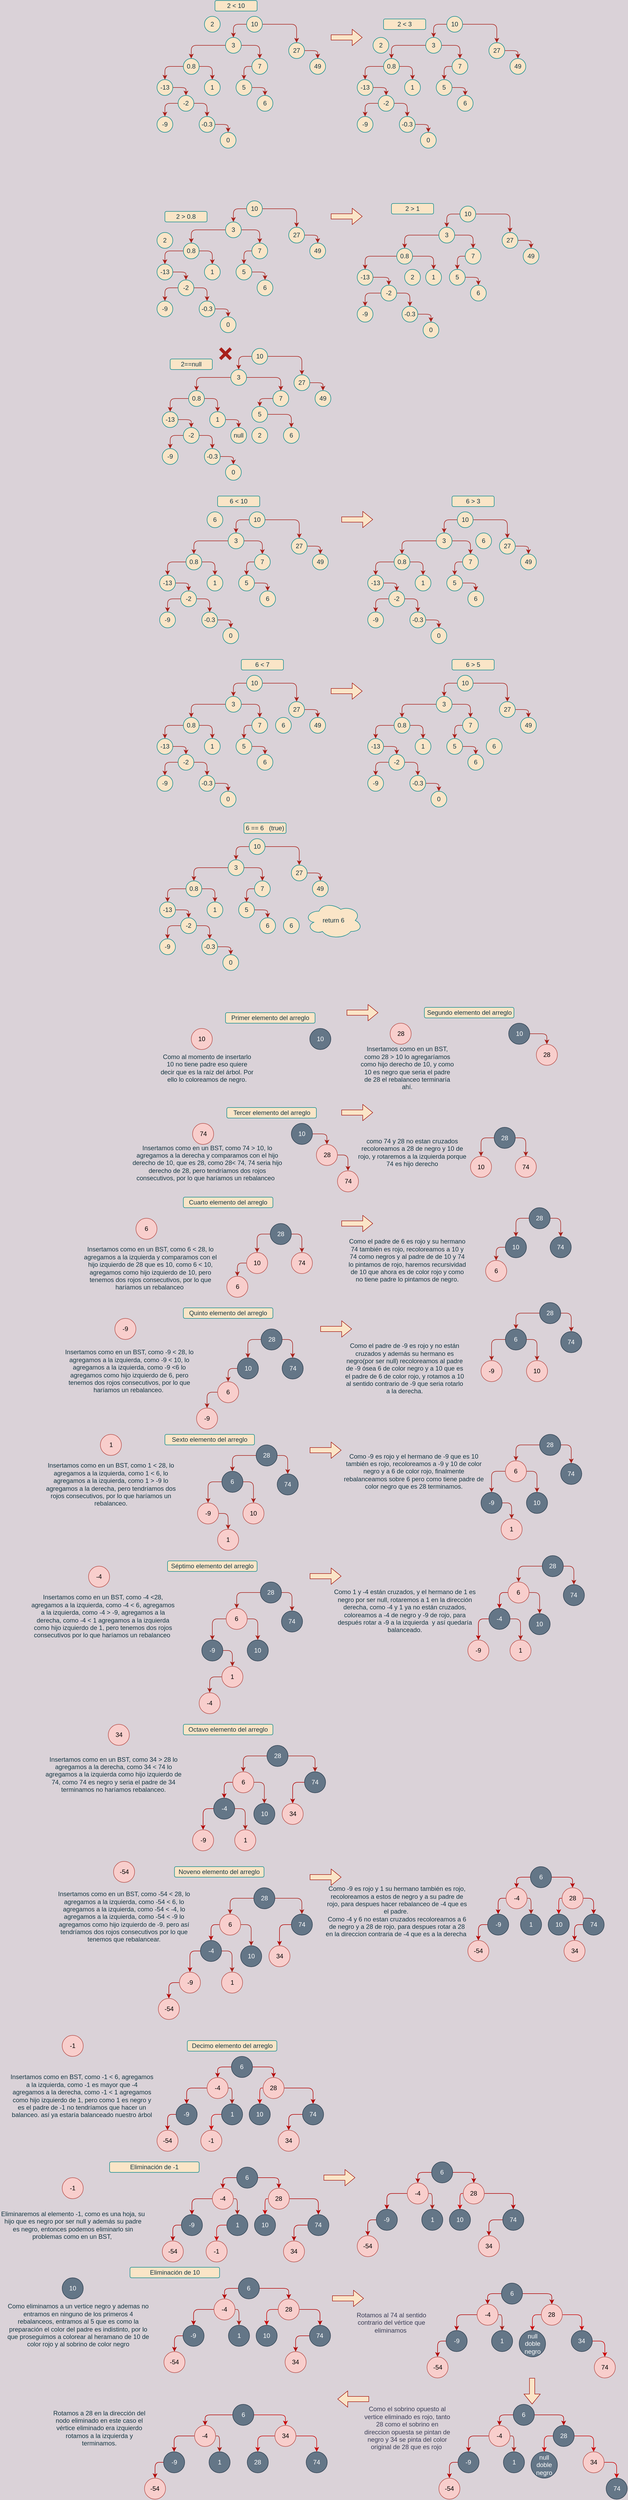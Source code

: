 <mxfile version="18.0.2" type="github">
  <diagram id="RSDvBc00q7Sj82uPzX_3" name="Page-1">
    <mxGraphModel dx="2855" dy="572" grid="1" gridSize="10" guides="1" tooltips="1" connect="1" arrows="1" fold="1" page="1" pageScale="1" pageWidth="1600" pageHeight="1200" background="#DAD2D8" math="0" shadow="0">
      <root>
        <mxCell id="0" />
        <mxCell id="1" parent="0" />
        <mxCell id="4I1tjofE7W_qtNIC1vB9-3" style="edgeStyle=orthogonalEdgeStyle;curved=0;rounded=1;sketch=0;orthogonalLoop=1;jettySize=auto;html=1;exitX=0;exitY=0.5;exitDx=0;exitDy=0;entryX=0.5;entryY=0;entryDx=0;entryDy=0;fontColor=#143642;strokeColor=#A8201A;fillColor=#FAE5C7;" edge="1" parent="1" source="4I1tjofE7W_qtNIC1vB9-1" target="4I1tjofE7W_qtNIC1vB9-2">
          <mxGeometry relative="1" as="geometry" />
        </mxCell>
        <mxCell id="4I1tjofE7W_qtNIC1vB9-7" style="edgeStyle=orthogonalEdgeStyle;curved=0;rounded=1;sketch=0;orthogonalLoop=1;jettySize=auto;html=1;exitX=1;exitY=0.5;exitDx=0;exitDy=0;entryX=0.5;entryY=0;entryDx=0;entryDy=0;fontColor=#143642;strokeColor=#A8201A;fillColor=#FAE5C7;" edge="1" parent="1" source="4I1tjofE7W_qtNIC1vB9-1" target="4I1tjofE7W_qtNIC1vB9-26">
          <mxGeometry relative="1" as="geometry">
            <mxPoint x="295" y="90" as="targetPoint" />
          </mxGeometry>
        </mxCell>
        <mxCell id="4I1tjofE7W_qtNIC1vB9-1" value="10" style="ellipse;whiteSpace=wrap;html=1;aspect=fixed;rounded=0;sketch=0;fontColor=#143642;strokeColor=#0F8B8D;fillColor=#FAE5C7;" vertex="1" parent="1">
          <mxGeometry x="170" y="40" width="30" height="30" as="geometry" />
        </mxCell>
        <mxCell id="4I1tjofE7W_qtNIC1vB9-5" style="edgeStyle=orthogonalEdgeStyle;curved=0;rounded=1;sketch=0;orthogonalLoop=1;jettySize=auto;html=1;exitX=0;exitY=0.5;exitDx=0;exitDy=0;entryX=0.5;entryY=0;entryDx=0;entryDy=0;fontColor=#143642;strokeColor=#A8201A;fillColor=#FAE5C7;" edge="1" parent="1" source="4I1tjofE7W_qtNIC1vB9-2" target="4I1tjofE7W_qtNIC1vB9-4">
          <mxGeometry relative="1" as="geometry" />
        </mxCell>
        <mxCell id="4I1tjofE7W_qtNIC1vB9-13" style="edgeStyle=orthogonalEdgeStyle;curved=0;rounded=1;sketch=0;orthogonalLoop=1;jettySize=auto;html=1;exitX=1;exitY=0.5;exitDx=0;exitDy=0;entryX=0.5;entryY=0;entryDx=0;entryDy=0;fontColor=#143642;strokeColor=#A8201A;fillColor=#FAE5C7;" edge="1" parent="1" source="4I1tjofE7W_qtNIC1vB9-2" target="4I1tjofE7W_qtNIC1vB9-12">
          <mxGeometry relative="1" as="geometry" />
        </mxCell>
        <mxCell id="4I1tjofE7W_qtNIC1vB9-2" value="3" style="ellipse;whiteSpace=wrap;html=1;aspect=fixed;rounded=0;sketch=0;fontColor=#143642;strokeColor=#0F8B8D;fillColor=#FAE5C7;" vertex="1" parent="1">
          <mxGeometry x="130" y="80" width="30" height="30" as="geometry" />
        </mxCell>
        <mxCell id="4I1tjofE7W_qtNIC1vB9-9" style="edgeStyle=orthogonalEdgeStyle;curved=0;rounded=1;sketch=0;orthogonalLoop=1;jettySize=auto;html=1;exitX=0;exitY=0.5;exitDx=0;exitDy=0;fontColor=#143642;strokeColor=#A8201A;fillColor=#FAE5C7;" edge="1" parent="1" source="4I1tjofE7W_qtNIC1vB9-4" target="4I1tjofE7W_qtNIC1vB9-8">
          <mxGeometry relative="1" as="geometry" />
        </mxCell>
        <mxCell id="4I1tjofE7W_qtNIC1vB9-17" style="edgeStyle=orthogonalEdgeStyle;curved=0;rounded=1;sketch=0;orthogonalLoop=1;jettySize=auto;html=1;exitX=1;exitY=0.5;exitDx=0;exitDy=0;entryX=0.5;entryY=0;entryDx=0;entryDy=0;fontColor=#143642;strokeColor=#A8201A;fillColor=#FAE5C7;" edge="1" parent="1" source="4I1tjofE7W_qtNIC1vB9-4" target="4I1tjofE7W_qtNIC1vB9-16">
          <mxGeometry relative="1" as="geometry" />
        </mxCell>
        <mxCell id="4I1tjofE7W_qtNIC1vB9-4" value="0.8" style="ellipse;whiteSpace=wrap;html=1;aspect=fixed;rounded=0;sketch=0;fontColor=#143642;strokeColor=#0F8B8D;fillColor=#FAE5C7;" vertex="1" parent="1">
          <mxGeometry x="50" y="120" width="30" height="30" as="geometry" />
        </mxCell>
        <mxCell id="4I1tjofE7W_qtNIC1vB9-11" style="edgeStyle=orthogonalEdgeStyle;curved=0;rounded=1;sketch=0;orthogonalLoop=1;jettySize=auto;html=1;exitX=1;exitY=0.5;exitDx=0;exitDy=0;entryX=0.5;entryY=0;entryDx=0;entryDy=0;fontColor=#143642;strokeColor=#A8201A;fillColor=#FAE5C7;" edge="1" parent="1" source="4I1tjofE7W_qtNIC1vB9-8" target="4I1tjofE7W_qtNIC1vB9-10">
          <mxGeometry relative="1" as="geometry" />
        </mxCell>
        <mxCell id="4I1tjofE7W_qtNIC1vB9-8" value="-13" style="ellipse;whiteSpace=wrap;html=1;aspect=fixed;rounded=0;sketch=0;fontColor=#143642;strokeColor=#0F8B8D;fillColor=#FAE5C7;" vertex="1" parent="1">
          <mxGeometry y="160" width="30" height="30" as="geometry" />
        </mxCell>
        <mxCell id="4I1tjofE7W_qtNIC1vB9-19" style="edgeStyle=orthogonalEdgeStyle;curved=0;rounded=1;sketch=0;orthogonalLoop=1;jettySize=auto;html=1;exitX=1;exitY=0.5;exitDx=0;exitDy=0;entryX=0.5;entryY=0;entryDx=0;entryDy=0;fontColor=#143642;strokeColor=#A8201A;fillColor=#FAE5C7;" edge="1" parent="1" source="4I1tjofE7W_qtNIC1vB9-10" target="4I1tjofE7W_qtNIC1vB9-18">
          <mxGeometry relative="1" as="geometry" />
        </mxCell>
        <mxCell id="4I1tjofE7W_qtNIC1vB9-25" style="edgeStyle=orthogonalEdgeStyle;curved=0;rounded=1;sketch=0;orthogonalLoop=1;jettySize=auto;html=1;exitX=0;exitY=0.5;exitDx=0;exitDy=0;entryX=0.5;entryY=0;entryDx=0;entryDy=0;fontColor=#143642;strokeColor=#A8201A;fillColor=#FAE5C7;" edge="1" parent="1" source="4I1tjofE7W_qtNIC1vB9-10" target="4I1tjofE7W_qtNIC1vB9-24">
          <mxGeometry relative="1" as="geometry" />
        </mxCell>
        <mxCell id="4I1tjofE7W_qtNIC1vB9-10" value="-2" style="ellipse;whiteSpace=wrap;html=1;aspect=fixed;rounded=0;sketch=0;fontColor=#143642;strokeColor=#0F8B8D;fillColor=#FAE5C7;" vertex="1" parent="1">
          <mxGeometry x="40" y="190" width="30" height="30" as="geometry" />
        </mxCell>
        <mxCell id="4I1tjofE7W_qtNIC1vB9-15" style="edgeStyle=orthogonalEdgeStyle;curved=0;rounded=1;sketch=0;orthogonalLoop=1;jettySize=auto;html=1;exitX=0;exitY=0.5;exitDx=0;exitDy=0;entryX=0.5;entryY=0;entryDx=0;entryDy=0;fontColor=#143642;strokeColor=#A8201A;fillColor=#FAE5C7;" edge="1" parent="1" source="4I1tjofE7W_qtNIC1vB9-12" target="4I1tjofE7W_qtNIC1vB9-14">
          <mxGeometry relative="1" as="geometry" />
        </mxCell>
        <mxCell id="4I1tjofE7W_qtNIC1vB9-12" value="7" style="ellipse;whiteSpace=wrap;html=1;aspect=fixed;rounded=0;sketch=0;fontColor=#143642;strokeColor=#0F8B8D;fillColor=#FAE5C7;" vertex="1" parent="1">
          <mxGeometry x="180" y="120" width="30" height="30" as="geometry" />
        </mxCell>
        <mxCell id="4I1tjofE7W_qtNIC1vB9-23" style="edgeStyle=orthogonalEdgeStyle;curved=0;rounded=1;sketch=0;orthogonalLoop=1;jettySize=auto;html=1;exitX=1;exitY=0.5;exitDx=0;exitDy=0;entryX=0.5;entryY=0;entryDx=0;entryDy=0;fontColor=#143642;strokeColor=#A8201A;fillColor=#FAE5C7;" edge="1" parent="1" source="4I1tjofE7W_qtNIC1vB9-14" target="4I1tjofE7W_qtNIC1vB9-22">
          <mxGeometry relative="1" as="geometry" />
        </mxCell>
        <mxCell id="4I1tjofE7W_qtNIC1vB9-14" value="5" style="ellipse;whiteSpace=wrap;html=1;aspect=fixed;rounded=0;sketch=0;fontColor=#143642;strokeColor=#0F8B8D;fillColor=#FAE5C7;" vertex="1" parent="1">
          <mxGeometry x="150" y="160" width="30" height="30" as="geometry" />
        </mxCell>
        <mxCell id="4I1tjofE7W_qtNIC1vB9-16" value="1" style="ellipse;whiteSpace=wrap;html=1;aspect=fixed;rounded=0;sketch=0;fontColor=#143642;strokeColor=#0F8B8D;fillColor=#FAE5C7;" vertex="1" parent="1">
          <mxGeometry x="90" y="160" width="30" height="30" as="geometry" />
        </mxCell>
        <mxCell id="4I1tjofE7W_qtNIC1vB9-21" style="edgeStyle=orthogonalEdgeStyle;curved=0;rounded=1;sketch=0;orthogonalLoop=1;jettySize=auto;html=1;exitX=1;exitY=0.5;exitDx=0;exitDy=0;entryX=0.5;entryY=0;entryDx=0;entryDy=0;fontColor=#143642;strokeColor=#A8201A;fillColor=#FAE5C7;" edge="1" parent="1" source="4I1tjofE7W_qtNIC1vB9-18" target="4I1tjofE7W_qtNIC1vB9-20">
          <mxGeometry relative="1" as="geometry" />
        </mxCell>
        <mxCell id="4I1tjofE7W_qtNIC1vB9-18" value="-0.3" style="ellipse;whiteSpace=wrap;html=1;aspect=fixed;rounded=0;sketch=0;fontColor=#143642;strokeColor=#0F8B8D;fillColor=#FAE5C7;" vertex="1" parent="1">
          <mxGeometry x="80" y="230" width="30" height="30" as="geometry" />
        </mxCell>
        <mxCell id="4I1tjofE7W_qtNIC1vB9-20" value="0" style="ellipse;whiteSpace=wrap;html=1;aspect=fixed;rounded=0;sketch=0;fontColor=#143642;strokeColor=#0F8B8D;fillColor=#FAE5C7;" vertex="1" parent="1">
          <mxGeometry x="120" y="260" width="30" height="30" as="geometry" />
        </mxCell>
        <mxCell id="4I1tjofE7W_qtNIC1vB9-22" value="6" style="ellipse;whiteSpace=wrap;html=1;aspect=fixed;rounded=0;sketch=0;fontColor=#143642;strokeColor=#0F8B8D;fillColor=#FAE5C7;" vertex="1" parent="1">
          <mxGeometry x="190" y="190" width="30" height="30" as="geometry" />
        </mxCell>
        <mxCell id="4I1tjofE7W_qtNIC1vB9-24" value="-9" style="ellipse;whiteSpace=wrap;html=1;aspect=fixed;rounded=0;sketch=0;fontColor=#143642;strokeColor=#0F8B8D;fillColor=#FAE5C7;" vertex="1" parent="1">
          <mxGeometry y="230" width="30" height="30" as="geometry" />
        </mxCell>
        <mxCell id="4I1tjofE7W_qtNIC1vB9-30" style="edgeStyle=orthogonalEdgeStyle;curved=0;rounded=1;sketch=0;orthogonalLoop=1;jettySize=auto;html=1;exitX=1;exitY=0.5;exitDx=0;exitDy=0;entryX=0.5;entryY=0;entryDx=0;entryDy=0;fontColor=#143642;strokeColor=#A8201A;fillColor=#FAE5C7;" edge="1" parent="1" source="4I1tjofE7W_qtNIC1vB9-26" target="4I1tjofE7W_qtNIC1vB9-29">
          <mxGeometry relative="1" as="geometry" />
        </mxCell>
        <mxCell id="4I1tjofE7W_qtNIC1vB9-26" value="27" style="ellipse;whiteSpace=wrap;html=1;aspect=fixed;rounded=0;sketch=0;fontColor=#143642;strokeColor=#0F8B8D;fillColor=#FAE5C7;" vertex="1" parent="1">
          <mxGeometry x="250" y="90" width="30" height="30" as="geometry" />
        </mxCell>
        <mxCell id="4I1tjofE7W_qtNIC1vB9-29" value="49" style="ellipse;whiteSpace=wrap;html=1;aspect=fixed;rounded=0;sketch=0;fontColor=#143642;strokeColor=#0F8B8D;fillColor=#FAE5C7;" vertex="1" parent="1">
          <mxGeometry x="290" y="120" width="30" height="30" as="geometry" />
        </mxCell>
        <mxCell id="4I1tjofE7W_qtNIC1vB9-31" value="2" style="ellipse;whiteSpace=wrap;html=1;aspect=fixed;rounded=0;sketch=0;fontColor=#143642;strokeColor=#0F8B8D;fillColor=#FAE5C7;" vertex="1" parent="1">
          <mxGeometry x="90" y="40" width="30" height="30" as="geometry" />
        </mxCell>
        <mxCell id="4I1tjofE7W_qtNIC1vB9-32" value="2 &amp;lt; 10" style="rounded=1;whiteSpace=wrap;html=1;sketch=0;fontColor=#143642;strokeColor=#0F8B8D;fillColor=#FAE5C7;" vertex="1" parent="1">
          <mxGeometry x="110" y="10" width="80" height="20" as="geometry" />
        </mxCell>
        <mxCell id="4I1tjofE7W_qtNIC1vB9-33" style="edgeStyle=orthogonalEdgeStyle;curved=0;rounded=1;sketch=0;orthogonalLoop=1;jettySize=auto;html=1;exitX=0;exitY=0.5;exitDx=0;exitDy=0;entryX=0.5;entryY=0;entryDx=0;entryDy=0;fontColor=#143642;strokeColor=#A8201A;fillColor=#FAE5C7;" edge="1" parent="1" source="4I1tjofE7W_qtNIC1vB9-35" target="4I1tjofE7W_qtNIC1vB9-38">
          <mxGeometry relative="1" as="geometry" />
        </mxCell>
        <mxCell id="4I1tjofE7W_qtNIC1vB9-34" style="edgeStyle=orthogonalEdgeStyle;curved=0;rounded=1;sketch=0;orthogonalLoop=1;jettySize=auto;html=1;exitX=1;exitY=0.5;exitDx=0;exitDy=0;entryX=0.5;entryY=0;entryDx=0;entryDy=0;fontColor=#143642;strokeColor=#A8201A;fillColor=#FAE5C7;" edge="1" parent="1" source="4I1tjofE7W_qtNIC1vB9-35" target="4I1tjofE7W_qtNIC1vB9-58">
          <mxGeometry relative="1" as="geometry">
            <mxPoint x="675" y="90" as="targetPoint" />
          </mxGeometry>
        </mxCell>
        <mxCell id="4I1tjofE7W_qtNIC1vB9-35" value="10" style="ellipse;whiteSpace=wrap;html=1;aspect=fixed;rounded=0;sketch=0;fontColor=#143642;strokeColor=#0F8B8D;fillColor=#FAE5C7;" vertex="1" parent="1">
          <mxGeometry x="550" y="40" width="30" height="30" as="geometry" />
        </mxCell>
        <mxCell id="4I1tjofE7W_qtNIC1vB9-36" style="edgeStyle=orthogonalEdgeStyle;curved=0;rounded=1;sketch=0;orthogonalLoop=1;jettySize=auto;html=1;exitX=0;exitY=0.5;exitDx=0;exitDy=0;entryX=0.5;entryY=0;entryDx=0;entryDy=0;fontColor=#143642;strokeColor=#A8201A;fillColor=#FAE5C7;" edge="1" parent="1" source="4I1tjofE7W_qtNIC1vB9-38" target="4I1tjofE7W_qtNIC1vB9-41">
          <mxGeometry relative="1" as="geometry" />
        </mxCell>
        <mxCell id="4I1tjofE7W_qtNIC1vB9-37" style="edgeStyle=orthogonalEdgeStyle;curved=0;rounded=1;sketch=0;orthogonalLoop=1;jettySize=auto;html=1;exitX=1;exitY=0.5;exitDx=0;exitDy=0;entryX=0.5;entryY=0;entryDx=0;entryDy=0;fontColor=#143642;strokeColor=#A8201A;fillColor=#FAE5C7;" edge="1" parent="1" source="4I1tjofE7W_qtNIC1vB9-38" target="4I1tjofE7W_qtNIC1vB9-48">
          <mxGeometry relative="1" as="geometry" />
        </mxCell>
        <mxCell id="4I1tjofE7W_qtNIC1vB9-38" value="3" style="ellipse;whiteSpace=wrap;html=1;aspect=fixed;rounded=0;sketch=0;fontColor=#143642;strokeColor=#0F8B8D;fillColor=#FAE5C7;" vertex="1" parent="1">
          <mxGeometry x="510" y="80" width="30" height="30" as="geometry" />
        </mxCell>
        <mxCell id="4I1tjofE7W_qtNIC1vB9-39" style="edgeStyle=orthogonalEdgeStyle;curved=0;rounded=1;sketch=0;orthogonalLoop=1;jettySize=auto;html=1;exitX=0;exitY=0.5;exitDx=0;exitDy=0;fontColor=#143642;strokeColor=#A8201A;fillColor=#FAE5C7;" edge="1" parent="1" source="4I1tjofE7W_qtNIC1vB9-41" target="4I1tjofE7W_qtNIC1vB9-43">
          <mxGeometry relative="1" as="geometry" />
        </mxCell>
        <mxCell id="4I1tjofE7W_qtNIC1vB9-40" style="edgeStyle=orthogonalEdgeStyle;curved=0;rounded=1;sketch=0;orthogonalLoop=1;jettySize=auto;html=1;exitX=1;exitY=0.5;exitDx=0;exitDy=0;entryX=0.5;entryY=0;entryDx=0;entryDy=0;fontColor=#143642;strokeColor=#A8201A;fillColor=#FAE5C7;" edge="1" parent="1" source="4I1tjofE7W_qtNIC1vB9-41" target="4I1tjofE7W_qtNIC1vB9-51">
          <mxGeometry relative="1" as="geometry" />
        </mxCell>
        <mxCell id="4I1tjofE7W_qtNIC1vB9-41" value="0.8" style="ellipse;whiteSpace=wrap;html=1;aspect=fixed;rounded=0;sketch=0;fontColor=#143642;strokeColor=#0F8B8D;fillColor=#FAE5C7;" vertex="1" parent="1">
          <mxGeometry x="430" y="120" width="30" height="30" as="geometry" />
        </mxCell>
        <mxCell id="4I1tjofE7W_qtNIC1vB9-42" style="edgeStyle=orthogonalEdgeStyle;curved=0;rounded=1;sketch=0;orthogonalLoop=1;jettySize=auto;html=1;exitX=1;exitY=0.5;exitDx=0;exitDy=0;entryX=0.5;entryY=0;entryDx=0;entryDy=0;fontColor=#143642;strokeColor=#A8201A;fillColor=#FAE5C7;" edge="1" parent="1" source="4I1tjofE7W_qtNIC1vB9-43" target="4I1tjofE7W_qtNIC1vB9-46">
          <mxGeometry relative="1" as="geometry" />
        </mxCell>
        <mxCell id="4I1tjofE7W_qtNIC1vB9-43" value="-13" style="ellipse;whiteSpace=wrap;html=1;aspect=fixed;rounded=0;sketch=0;fontColor=#143642;strokeColor=#0F8B8D;fillColor=#FAE5C7;" vertex="1" parent="1">
          <mxGeometry x="380" y="160" width="30" height="30" as="geometry" />
        </mxCell>
        <mxCell id="4I1tjofE7W_qtNIC1vB9-44" style="edgeStyle=orthogonalEdgeStyle;curved=0;rounded=1;sketch=0;orthogonalLoop=1;jettySize=auto;html=1;exitX=1;exitY=0.5;exitDx=0;exitDy=0;entryX=0.5;entryY=0;entryDx=0;entryDy=0;fontColor=#143642;strokeColor=#A8201A;fillColor=#FAE5C7;" edge="1" parent="1" source="4I1tjofE7W_qtNIC1vB9-46" target="4I1tjofE7W_qtNIC1vB9-53">
          <mxGeometry relative="1" as="geometry" />
        </mxCell>
        <mxCell id="4I1tjofE7W_qtNIC1vB9-45" style="edgeStyle=orthogonalEdgeStyle;curved=0;rounded=1;sketch=0;orthogonalLoop=1;jettySize=auto;html=1;exitX=0;exitY=0.5;exitDx=0;exitDy=0;entryX=0.5;entryY=0;entryDx=0;entryDy=0;fontColor=#143642;strokeColor=#A8201A;fillColor=#FAE5C7;" edge="1" parent="1" source="4I1tjofE7W_qtNIC1vB9-46" target="4I1tjofE7W_qtNIC1vB9-56">
          <mxGeometry relative="1" as="geometry" />
        </mxCell>
        <mxCell id="4I1tjofE7W_qtNIC1vB9-46" value="-2" style="ellipse;whiteSpace=wrap;html=1;aspect=fixed;rounded=0;sketch=0;fontColor=#143642;strokeColor=#0F8B8D;fillColor=#FAE5C7;" vertex="1" parent="1">
          <mxGeometry x="420" y="190" width="30" height="30" as="geometry" />
        </mxCell>
        <mxCell id="4I1tjofE7W_qtNIC1vB9-47" style="edgeStyle=orthogonalEdgeStyle;curved=0;rounded=1;sketch=0;orthogonalLoop=1;jettySize=auto;html=1;exitX=0;exitY=0.5;exitDx=0;exitDy=0;entryX=0.5;entryY=0;entryDx=0;entryDy=0;fontColor=#143642;strokeColor=#A8201A;fillColor=#FAE5C7;" edge="1" parent="1" source="4I1tjofE7W_qtNIC1vB9-48" target="4I1tjofE7W_qtNIC1vB9-50">
          <mxGeometry relative="1" as="geometry" />
        </mxCell>
        <mxCell id="4I1tjofE7W_qtNIC1vB9-48" value="7" style="ellipse;whiteSpace=wrap;html=1;aspect=fixed;rounded=0;sketch=0;fontColor=#143642;strokeColor=#0F8B8D;fillColor=#FAE5C7;" vertex="1" parent="1">
          <mxGeometry x="560" y="120" width="30" height="30" as="geometry" />
        </mxCell>
        <mxCell id="4I1tjofE7W_qtNIC1vB9-49" style="edgeStyle=orthogonalEdgeStyle;curved=0;rounded=1;sketch=0;orthogonalLoop=1;jettySize=auto;html=1;exitX=1;exitY=0.5;exitDx=0;exitDy=0;entryX=0.5;entryY=0;entryDx=0;entryDy=0;fontColor=#143642;strokeColor=#A8201A;fillColor=#FAE5C7;" edge="1" parent="1" source="4I1tjofE7W_qtNIC1vB9-50" target="4I1tjofE7W_qtNIC1vB9-55">
          <mxGeometry relative="1" as="geometry" />
        </mxCell>
        <mxCell id="4I1tjofE7W_qtNIC1vB9-50" value="5" style="ellipse;whiteSpace=wrap;html=1;aspect=fixed;rounded=0;sketch=0;fontColor=#143642;strokeColor=#0F8B8D;fillColor=#FAE5C7;" vertex="1" parent="1">
          <mxGeometry x="530" y="160" width="30" height="30" as="geometry" />
        </mxCell>
        <mxCell id="4I1tjofE7W_qtNIC1vB9-51" value="1" style="ellipse;whiteSpace=wrap;html=1;aspect=fixed;rounded=0;sketch=0;fontColor=#143642;strokeColor=#0F8B8D;fillColor=#FAE5C7;" vertex="1" parent="1">
          <mxGeometry x="470" y="160" width="30" height="30" as="geometry" />
        </mxCell>
        <mxCell id="4I1tjofE7W_qtNIC1vB9-52" style="edgeStyle=orthogonalEdgeStyle;curved=0;rounded=1;sketch=0;orthogonalLoop=1;jettySize=auto;html=1;exitX=1;exitY=0.5;exitDx=0;exitDy=0;entryX=0.5;entryY=0;entryDx=0;entryDy=0;fontColor=#143642;strokeColor=#A8201A;fillColor=#FAE5C7;" edge="1" parent="1" source="4I1tjofE7W_qtNIC1vB9-53" target="4I1tjofE7W_qtNIC1vB9-54">
          <mxGeometry relative="1" as="geometry" />
        </mxCell>
        <mxCell id="4I1tjofE7W_qtNIC1vB9-53" value="-0.3" style="ellipse;whiteSpace=wrap;html=1;aspect=fixed;rounded=0;sketch=0;fontColor=#143642;strokeColor=#0F8B8D;fillColor=#FAE5C7;" vertex="1" parent="1">
          <mxGeometry x="460" y="230" width="30" height="30" as="geometry" />
        </mxCell>
        <mxCell id="4I1tjofE7W_qtNIC1vB9-54" value="0" style="ellipse;whiteSpace=wrap;html=1;aspect=fixed;rounded=0;sketch=0;fontColor=#143642;strokeColor=#0F8B8D;fillColor=#FAE5C7;" vertex="1" parent="1">
          <mxGeometry x="500" y="260" width="30" height="30" as="geometry" />
        </mxCell>
        <mxCell id="4I1tjofE7W_qtNIC1vB9-55" value="6" style="ellipse;whiteSpace=wrap;html=1;aspect=fixed;rounded=0;sketch=0;fontColor=#143642;strokeColor=#0F8B8D;fillColor=#FAE5C7;" vertex="1" parent="1">
          <mxGeometry x="570" y="190" width="30" height="30" as="geometry" />
        </mxCell>
        <mxCell id="4I1tjofE7W_qtNIC1vB9-56" value="-9" style="ellipse;whiteSpace=wrap;html=1;aspect=fixed;rounded=0;sketch=0;fontColor=#143642;strokeColor=#0F8B8D;fillColor=#FAE5C7;" vertex="1" parent="1">
          <mxGeometry x="380" y="230" width="30" height="30" as="geometry" />
        </mxCell>
        <mxCell id="4I1tjofE7W_qtNIC1vB9-57" style="edgeStyle=orthogonalEdgeStyle;curved=0;rounded=1;sketch=0;orthogonalLoop=1;jettySize=auto;html=1;exitX=1;exitY=0.5;exitDx=0;exitDy=0;entryX=0.5;entryY=0;entryDx=0;entryDy=0;fontColor=#143642;strokeColor=#A8201A;fillColor=#FAE5C7;" edge="1" parent="1" source="4I1tjofE7W_qtNIC1vB9-58" target="4I1tjofE7W_qtNIC1vB9-59">
          <mxGeometry relative="1" as="geometry" />
        </mxCell>
        <mxCell id="4I1tjofE7W_qtNIC1vB9-58" value="27" style="ellipse;whiteSpace=wrap;html=1;aspect=fixed;rounded=0;sketch=0;fontColor=#143642;strokeColor=#0F8B8D;fillColor=#FAE5C7;" vertex="1" parent="1">
          <mxGeometry x="630" y="90" width="30" height="30" as="geometry" />
        </mxCell>
        <mxCell id="4I1tjofE7W_qtNIC1vB9-59" value="49" style="ellipse;whiteSpace=wrap;html=1;aspect=fixed;rounded=0;sketch=0;fontColor=#143642;strokeColor=#0F8B8D;fillColor=#FAE5C7;" vertex="1" parent="1">
          <mxGeometry x="670" y="120" width="30" height="30" as="geometry" />
        </mxCell>
        <mxCell id="4I1tjofE7W_qtNIC1vB9-60" value="2" style="ellipse;whiteSpace=wrap;html=1;aspect=fixed;rounded=0;sketch=0;fontColor=#143642;strokeColor=#0F8B8D;fillColor=#FAE5C7;" vertex="1" parent="1">
          <mxGeometry x="410" y="80" width="30" height="30" as="geometry" />
        </mxCell>
        <mxCell id="4I1tjofE7W_qtNIC1vB9-61" value="2 &amp;lt; 3" style="rounded=1;whiteSpace=wrap;html=1;sketch=0;fontColor=#143642;strokeColor=#0F8B8D;fillColor=#FAE5C7;" vertex="1" parent="1">
          <mxGeometry x="430" y="45" width="80" height="20" as="geometry" />
        </mxCell>
        <mxCell id="4I1tjofE7W_qtNIC1vB9-62" value="" style="shape=flexArrow;endArrow=classic;html=1;rounded=1;sketch=0;fontColor=#143642;strokeColor=#A8201A;fillColor=#FAE5C7;curved=0;" edge="1" parent="1">
          <mxGeometry width="50" height="50" relative="1" as="geometry">
            <mxPoint x="330" y="80" as="sourcePoint" />
            <mxPoint x="390" y="80" as="targetPoint" />
          </mxGeometry>
        </mxCell>
        <mxCell id="4I1tjofE7W_qtNIC1vB9-63" style="edgeStyle=orthogonalEdgeStyle;curved=0;rounded=1;sketch=0;orthogonalLoop=1;jettySize=auto;html=1;exitX=0;exitY=0.5;exitDx=0;exitDy=0;entryX=0.5;entryY=0;entryDx=0;entryDy=0;fontColor=#143642;strokeColor=#A8201A;fillColor=#FAE5C7;" edge="1" parent="1" source="4I1tjofE7W_qtNIC1vB9-65" target="4I1tjofE7W_qtNIC1vB9-68">
          <mxGeometry relative="1" as="geometry" />
        </mxCell>
        <mxCell id="4I1tjofE7W_qtNIC1vB9-64" style="edgeStyle=orthogonalEdgeStyle;curved=0;rounded=1;sketch=0;orthogonalLoop=1;jettySize=auto;html=1;exitX=1;exitY=0.5;exitDx=0;exitDy=0;entryX=0.5;entryY=0;entryDx=0;entryDy=0;fontColor=#143642;strokeColor=#A8201A;fillColor=#FAE5C7;" edge="1" parent="1" source="4I1tjofE7W_qtNIC1vB9-65" target="4I1tjofE7W_qtNIC1vB9-88">
          <mxGeometry relative="1" as="geometry">
            <mxPoint x="295" y="440" as="targetPoint" />
          </mxGeometry>
        </mxCell>
        <mxCell id="4I1tjofE7W_qtNIC1vB9-65" value="10" style="ellipse;whiteSpace=wrap;html=1;aspect=fixed;rounded=0;sketch=0;fontColor=#143642;strokeColor=#0F8B8D;fillColor=#FAE5C7;" vertex="1" parent="1">
          <mxGeometry x="170" y="390" width="30" height="30" as="geometry" />
        </mxCell>
        <mxCell id="4I1tjofE7W_qtNIC1vB9-66" style="edgeStyle=orthogonalEdgeStyle;curved=0;rounded=1;sketch=0;orthogonalLoop=1;jettySize=auto;html=1;exitX=0;exitY=0.5;exitDx=0;exitDy=0;entryX=0.5;entryY=0;entryDx=0;entryDy=0;fontColor=#143642;strokeColor=#A8201A;fillColor=#FAE5C7;" edge="1" parent="1" source="4I1tjofE7W_qtNIC1vB9-68" target="4I1tjofE7W_qtNIC1vB9-71">
          <mxGeometry relative="1" as="geometry" />
        </mxCell>
        <mxCell id="4I1tjofE7W_qtNIC1vB9-67" style="edgeStyle=orthogonalEdgeStyle;curved=0;rounded=1;sketch=0;orthogonalLoop=1;jettySize=auto;html=1;exitX=1;exitY=0.5;exitDx=0;exitDy=0;entryX=0.5;entryY=0;entryDx=0;entryDy=0;fontColor=#143642;strokeColor=#A8201A;fillColor=#FAE5C7;" edge="1" parent="1" source="4I1tjofE7W_qtNIC1vB9-68" target="4I1tjofE7W_qtNIC1vB9-78">
          <mxGeometry relative="1" as="geometry" />
        </mxCell>
        <mxCell id="4I1tjofE7W_qtNIC1vB9-68" value="3" style="ellipse;whiteSpace=wrap;html=1;aspect=fixed;rounded=0;sketch=0;fontColor=#143642;strokeColor=#0F8B8D;fillColor=#FAE5C7;" vertex="1" parent="1">
          <mxGeometry x="130" y="430" width="30" height="30" as="geometry" />
        </mxCell>
        <mxCell id="4I1tjofE7W_qtNIC1vB9-69" style="edgeStyle=orthogonalEdgeStyle;curved=0;rounded=1;sketch=0;orthogonalLoop=1;jettySize=auto;html=1;exitX=0;exitY=0.5;exitDx=0;exitDy=0;fontColor=#143642;strokeColor=#A8201A;fillColor=#FAE5C7;" edge="1" parent="1" source="4I1tjofE7W_qtNIC1vB9-71" target="4I1tjofE7W_qtNIC1vB9-73">
          <mxGeometry relative="1" as="geometry" />
        </mxCell>
        <mxCell id="4I1tjofE7W_qtNIC1vB9-70" style="edgeStyle=orthogonalEdgeStyle;curved=0;rounded=1;sketch=0;orthogonalLoop=1;jettySize=auto;html=1;exitX=1;exitY=0.5;exitDx=0;exitDy=0;entryX=0.5;entryY=0;entryDx=0;entryDy=0;fontColor=#143642;strokeColor=#A8201A;fillColor=#FAE5C7;" edge="1" parent="1" source="4I1tjofE7W_qtNIC1vB9-71" target="4I1tjofE7W_qtNIC1vB9-81">
          <mxGeometry relative="1" as="geometry" />
        </mxCell>
        <mxCell id="4I1tjofE7W_qtNIC1vB9-71" value="0.8" style="ellipse;whiteSpace=wrap;html=1;aspect=fixed;rounded=0;sketch=0;fontColor=#143642;strokeColor=#0F8B8D;fillColor=#FAE5C7;" vertex="1" parent="1">
          <mxGeometry x="50" y="470" width="30" height="30" as="geometry" />
        </mxCell>
        <mxCell id="4I1tjofE7W_qtNIC1vB9-72" style="edgeStyle=orthogonalEdgeStyle;curved=0;rounded=1;sketch=0;orthogonalLoop=1;jettySize=auto;html=1;exitX=1;exitY=0.5;exitDx=0;exitDy=0;entryX=0.5;entryY=0;entryDx=0;entryDy=0;fontColor=#143642;strokeColor=#A8201A;fillColor=#FAE5C7;" edge="1" parent="1" source="4I1tjofE7W_qtNIC1vB9-73" target="4I1tjofE7W_qtNIC1vB9-76">
          <mxGeometry relative="1" as="geometry" />
        </mxCell>
        <mxCell id="4I1tjofE7W_qtNIC1vB9-73" value="-13" style="ellipse;whiteSpace=wrap;html=1;aspect=fixed;rounded=0;sketch=0;fontColor=#143642;strokeColor=#0F8B8D;fillColor=#FAE5C7;" vertex="1" parent="1">
          <mxGeometry y="510" width="30" height="30" as="geometry" />
        </mxCell>
        <mxCell id="4I1tjofE7W_qtNIC1vB9-74" style="edgeStyle=orthogonalEdgeStyle;curved=0;rounded=1;sketch=0;orthogonalLoop=1;jettySize=auto;html=1;exitX=1;exitY=0.5;exitDx=0;exitDy=0;entryX=0.5;entryY=0;entryDx=0;entryDy=0;fontColor=#143642;strokeColor=#A8201A;fillColor=#FAE5C7;" edge="1" parent="1" source="4I1tjofE7W_qtNIC1vB9-76" target="4I1tjofE7W_qtNIC1vB9-83">
          <mxGeometry relative="1" as="geometry" />
        </mxCell>
        <mxCell id="4I1tjofE7W_qtNIC1vB9-75" style="edgeStyle=orthogonalEdgeStyle;curved=0;rounded=1;sketch=0;orthogonalLoop=1;jettySize=auto;html=1;exitX=0;exitY=0.5;exitDx=0;exitDy=0;entryX=0.5;entryY=0;entryDx=0;entryDy=0;fontColor=#143642;strokeColor=#A8201A;fillColor=#FAE5C7;" edge="1" parent="1" source="4I1tjofE7W_qtNIC1vB9-76" target="4I1tjofE7W_qtNIC1vB9-86">
          <mxGeometry relative="1" as="geometry" />
        </mxCell>
        <mxCell id="4I1tjofE7W_qtNIC1vB9-76" value="-2" style="ellipse;whiteSpace=wrap;html=1;aspect=fixed;rounded=0;sketch=0;fontColor=#143642;strokeColor=#0F8B8D;fillColor=#FAE5C7;" vertex="1" parent="1">
          <mxGeometry x="40" y="540" width="30" height="30" as="geometry" />
        </mxCell>
        <mxCell id="4I1tjofE7W_qtNIC1vB9-77" style="edgeStyle=orthogonalEdgeStyle;curved=0;rounded=1;sketch=0;orthogonalLoop=1;jettySize=auto;html=1;exitX=0;exitY=0.5;exitDx=0;exitDy=0;entryX=0.5;entryY=0;entryDx=0;entryDy=0;fontColor=#143642;strokeColor=#A8201A;fillColor=#FAE5C7;" edge="1" parent="1" source="4I1tjofE7W_qtNIC1vB9-78" target="4I1tjofE7W_qtNIC1vB9-80">
          <mxGeometry relative="1" as="geometry" />
        </mxCell>
        <mxCell id="4I1tjofE7W_qtNIC1vB9-78" value="7" style="ellipse;whiteSpace=wrap;html=1;aspect=fixed;rounded=0;sketch=0;fontColor=#143642;strokeColor=#0F8B8D;fillColor=#FAE5C7;" vertex="1" parent="1">
          <mxGeometry x="180" y="470" width="30" height="30" as="geometry" />
        </mxCell>
        <mxCell id="4I1tjofE7W_qtNIC1vB9-79" style="edgeStyle=orthogonalEdgeStyle;curved=0;rounded=1;sketch=0;orthogonalLoop=1;jettySize=auto;html=1;exitX=1;exitY=0.5;exitDx=0;exitDy=0;entryX=0.5;entryY=0;entryDx=0;entryDy=0;fontColor=#143642;strokeColor=#A8201A;fillColor=#FAE5C7;" edge="1" parent="1" source="4I1tjofE7W_qtNIC1vB9-80" target="4I1tjofE7W_qtNIC1vB9-85">
          <mxGeometry relative="1" as="geometry" />
        </mxCell>
        <mxCell id="4I1tjofE7W_qtNIC1vB9-80" value="5" style="ellipse;whiteSpace=wrap;html=1;aspect=fixed;rounded=0;sketch=0;fontColor=#143642;strokeColor=#0F8B8D;fillColor=#FAE5C7;" vertex="1" parent="1">
          <mxGeometry x="150" y="510" width="30" height="30" as="geometry" />
        </mxCell>
        <mxCell id="4I1tjofE7W_qtNIC1vB9-81" value="1" style="ellipse;whiteSpace=wrap;html=1;aspect=fixed;rounded=0;sketch=0;fontColor=#143642;strokeColor=#0F8B8D;fillColor=#FAE5C7;" vertex="1" parent="1">
          <mxGeometry x="90" y="510" width="30" height="30" as="geometry" />
        </mxCell>
        <mxCell id="4I1tjofE7W_qtNIC1vB9-82" style="edgeStyle=orthogonalEdgeStyle;curved=0;rounded=1;sketch=0;orthogonalLoop=1;jettySize=auto;html=1;exitX=1;exitY=0.5;exitDx=0;exitDy=0;entryX=0.5;entryY=0;entryDx=0;entryDy=0;fontColor=#143642;strokeColor=#A8201A;fillColor=#FAE5C7;" edge="1" parent="1" source="4I1tjofE7W_qtNIC1vB9-83" target="4I1tjofE7W_qtNIC1vB9-84">
          <mxGeometry relative="1" as="geometry" />
        </mxCell>
        <mxCell id="4I1tjofE7W_qtNIC1vB9-83" value="-0.3" style="ellipse;whiteSpace=wrap;html=1;aspect=fixed;rounded=0;sketch=0;fontColor=#143642;strokeColor=#0F8B8D;fillColor=#FAE5C7;" vertex="1" parent="1">
          <mxGeometry x="80" y="580" width="30" height="30" as="geometry" />
        </mxCell>
        <mxCell id="4I1tjofE7W_qtNIC1vB9-84" value="0" style="ellipse;whiteSpace=wrap;html=1;aspect=fixed;rounded=0;sketch=0;fontColor=#143642;strokeColor=#0F8B8D;fillColor=#FAE5C7;" vertex="1" parent="1">
          <mxGeometry x="120" y="610" width="30" height="30" as="geometry" />
        </mxCell>
        <mxCell id="4I1tjofE7W_qtNIC1vB9-85" value="6" style="ellipse;whiteSpace=wrap;html=1;aspect=fixed;rounded=0;sketch=0;fontColor=#143642;strokeColor=#0F8B8D;fillColor=#FAE5C7;" vertex="1" parent="1">
          <mxGeometry x="190" y="540" width="30" height="30" as="geometry" />
        </mxCell>
        <mxCell id="4I1tjofE7W_qtNIC1vB9-86" value="-9" style="ellipse;whiteSpace=wrap;html=1;aspect=fixed;rounded=0;sketch=0;fontColor=#143642;strokeColor=#0F8B8D;fillColor=#FAE5C7;" vertex="1" parent="1">
          <mxGeometry y="580" width="30" height="30" as="geometry" />
        </mxCell>
        <mxCell id="4I1tjofE7W_qtNIC1vB9-87" style="edgeStyle=orthogonalEdgeStyle;curved=0;rounded=1;sketch=0;orthogonalLoop=1;jettySize=auto;html=1;exitX=1;exitY=0.5;exitDx=0;exitDy=0;entryX=0.5;entryY=0;entryDx=0;entryDy=0;fontColor=#143642;strokeColor=#A8201A;fillColor=#FAE5C7;" edge="1" parent="1" source="4I1tjofE7W_qtNIC1vB9-88" target="4I1tjofE7W_qtNIC1vB9-89">
          <mxGeometry relative="1" as="geometry" />
        </mxCell>
        <mxCell id="4I1tjofE7W_qtNIC1vB9-88" value="27" style="ellipse;whiteSpace=wrap;html=1;aspect=fixed;rounded=0;sketch=0;fontColor=#143642;strokeColor=#0F8B8D;fillColor=#FAE5C7;" vertex="1" parent="1">
          <mxGeometry x="250" y="440" width="30" height="30" as="geometry" />
        </mxCell>
        <mxCell id="4I1tjofE7W_qtNIC1vB9-89" value="49" style="ellipse;whiteSpace=wrap;html=1;aspect=fixed;rounded=0;sketch=0;fontColor=#143642;strokeColor=#0F8B8D;fillColor=#FAE5C7;" vertex="1" parent="1">
          <mxGeometry x="290" y="470" width="30" height="30" as="geometry" />
        </mxCell>
        <mxCell id="4I1tjofE7W_qtNIC1vB9-90" value="2" style="ellipse;whiteSpace=wrap;html=1;aspect=fixed;rounded=0;sketch=0;fontColor=#143642;strokeColor=#0F8B8D;fillColor=#FAE5C7;" vertex="1" parent="1">
          <mxGeometry y="450" width="30" height="30" as="geometry" />
        </mxCell>
        <mxCell id="4I1tjofE7W_qtNIC1vB9-91" value="2 &amp;gt; 0.8" style="rounded=1;whiteSpace=wrap;html=1;sketch=0;fontColor=#143642;strokeColor=#0F8B8D;fillColor=#FAE5C7;" vertex="1" parent="1">
          <mxGeometry x="15" y="410" width="80" height="20" as="geometry" />
        </mxCell>
        <mxCell id="4I1tjofE7W_qtNIC1vB9-92" value="" style="shape=flexArrow;endArrow=classic;html=1;rounded=1;sketch=0;fontColor=#143642;strokeColor=#A8201A;fillColor=#FAE5C7;curved=0;" edge="1" parent="1">
          <mxGeometry width="50" height="50" relative="1" as="geometry">
            <mxPoint x="330" y="419.5" as="sourcePoint" />
            <mxPoint x="390" y="419.5" as="targetPoint" />
          </mxGeometry>
        </mxCell>
        <mxCell id="4I1tjofE7W_qtNIC1vB9-93" style="edgeStyle=orthogonalEdgeStyle;curved=0;rounded=1;sketch=0;orthogonalLoop=1;jettySize=auto;html=1;exitX=0;exitY=0.5;exitDx=0;exitDy=0;entryX=0.5;entryY=0;entryDx=0;entryDy=0;fontColor=#143642;strokeColor=#A8201A;fillColor=#FAE5C7;" edge="1" parent="1" source="4I1tjofE7W_qtNIC1vB9-95" target="4I1tjofE7W_qtNIC1vB9-98">
          <mxGeometry relative="1" as="geometry" />
        </mxCell>
        <mxCell id="4I1tjofE7W_qtNIC1vB9-94" style="edgeStyle=orthogonalEdgeStyle;curved=0;rounded=1;sketch=0;orthogonalLoop=1;jettySize=auto;html=1;exitX=1;exitY=0.5;exitDx=0;exitDy=0;entryX=0.5;entryY=0;entryDx=0;entryDy=0;fontColor=#143642;strokeColor=#A8201A;fillColor=#FAE5C7;" edge="1" parent="1" source="4I1tjofE7W_qtNIC1vB9-95" target="4I1tjofE7W_qtNIC1vB9-118">
          <mxGeometry relative="1" as="geometry">
            <mxPoint x="700" y="450" as="targetPoint" />
          </mxGeometry>
        </mxCell>
        <mxCell id="4I1tjofE7W_qtNIC1vB9-95" value="10" style="ellipse;whiteSpace=wrap;html=1;aspect=fixed;rounded=0;sketch=0;fontColor=#143642;strokeColor=#0F8B8D;fillColor=#FAE5C7;" vertex="1" parent="1">
          <mxGeometry x="575" y="400" width="30" height="30" as="geometry" />
        </mxCell>
        <mxCell id="4I1tjofE7W_qtNIC1vB9-96" style="edgeStyle=orthogonalEdgeStyle;curved=0;rounded=1;sketch=0;orthogonalLoop=1;jettySize=auto;html=1;exitX=0;exitY=0.5;exitDx=0;exitDy=0;entryX=0.5;entryY=0;entryDx=0;entryDy=0;fontColor=#143642;strokeColor=#A8201A;fillColor=#FAE5C7;" edge="1" parent="1" source="4I1tjofE7W_qtNIC1vB9-98" target="4I1tjofE7W_qtNIC1vB9-101">
          <mxGeometry relative="1" as="geometry" />
        </mxCell>
        <mxCell id="4I1tjofE7W_qtNIC1vB9-97" style="edgeStyle=orthogonalEdgeStyle;curved=0;rounded=1;sketch=0;orthogonalLoop=1;jettySize=auto;html=1;exitX=1;exitY=0.5;exitDx=0;exitDy=0;entryX=0.5;entryY=0;entryDx=0;entryDy=0;fontColor=#143642;strokeColor=#A8201A;fillColor=#FAE5C7;" edge="1" parent="1" source="4I1tjofE7W_qtNIC1vB9-98" target="4I1tjofE7W_qtNIC1vB9-108">
          <mxGeometry relative="1" as="geometry" />
        </mxCell>
        <mxCell id="4I1tjofE7W_qtNIC1vB9-98" value="3" style="ellipse;whiteSpace=wrap;html=1;aspect=fixed;rounded=0;sketch=0;fontColor=#143642;strokeColor=#0F8B8D;fillColor=#FAE5C7;" vertex="1" parent="1">
          <mxGeometry x="535" y="440" width="30" height="30" as="geometry" />
        </mxCell>
        <mxCell id="4I1tjofE7W_qtNIC1vB9-99" style="edgeStyle=orthogonalEdgeStyle;curved=0;rounded=1;sketch=0;orthogonalLoop=1;jettySize=auto;html=1;exitX=0;exitY=0.5;exitDx=0;exitDy=0;fontColor=#143642;strokeColor=#A8201A;fillColor=#FAE5C7;" edge="1" parent="1" source="4I1tjofE7W_qtNIC1vB9-101" target="4I1tjofE7W_qtNIC1vB9-103">
          <mxGeometry relative="1" as="geometry" />
        </mxCell>
        <mxCell id="4I1tjofE7W_qtNIC1vB9-100" style="edgeStyle=orthogonalEdgeStyle;curved=0;rounded=1;sketch=0;orthogonalLoop=1;jettySize=auto;html=1;exitX=1;exitY=0.5;exitDx=0;exitDy=0;entryX=0.5;entryY=0;entryDx=0;entryDy=0;fontColor=#143642;strokeColor=#A8201A;fillColor=#FAE5C7;" edge="1" parent="1" source="4I1tjofE7W_qtNIC1vB9-101" target="4I1tjofE7W_qtNIC1vB9-111">
          <mxGeometry relative="1" as="geometry" />
        </mxCell>
        <mxCell id="4I1tjofE7W_qtNIC1vB9-101" value="0.8" style="ellipse;whiteSpace=wrap;html=1;aspect=fixed;rounded=0;sketch=0;fontColor=#143642;strokeColor=#0F8B8D;fillColor=#FAE5C7;" vertex="1" parent="1">
          <mxGeometry x="455" y="480" width="30" height="30" as="geometry" />
        </mxCell>
        <mxCell id="4I1tjofE7W_qtNIC1vB9-102" style="edgeStyle=orthogonalEdgeStyle;curved=0;rounded=1;sketch=0;orthogonalLoop=1;jettySize=auto;html=1;exitX=1;exitY=0.5;exitDx=0;exitDy=0;entryX=0.5;entryY=0;entryDx=0;entryDy=0;fontColor=#143642;strokeColor=#A8201A;fillColor=#FAE5C7;" edge="1" parent="1" source="4I1tjofE7W_qtNIC1vB9-103" target="4I1tjofE7W_qtNIC1vB9-106">
          <mxGeometry relative="1" as="geometry" />
        </mxCell>
        <mxCell id="4I1tjofE7W_qtNIC1vB9-103" value="-13" style="ellipse;whiteSpace=wrap;html=1;aspect=fixed;rounded=0;sketch=0;fontColor=#143642;strokeColor=#0F8B8D;fillColor=#FAE5C7;" vertex="1" parent="1">
          <mxGeometry x="380" y="520" width="30" height="30" as="geometry" />
        </mxCell>
        <mxCell id="4I1tjofE7W_qtNIC1vB9-104" style="edgeStyle=orthogonalEdgeStyle;curved=0;rounded=1;sketch=0;orthogonalLoop=1;jettySize=auto;html=1;exitX=1;exitY=0.5;exitDx=0;exitDy=0;entryX=0.5;entryY=0;entryDx=0;entryDy=0;fontColor=#143642;strokeColor=#A8201A;fillColor=#FAE5C7;" edge="1" parent="1" source="4I1tjofE7W_qtNIC1vB9-106" target="4I1tjofE7W_qtNIC1vB9-113">
          <mxGeometry relative="1" as="geometry" />
        </mxCell>
        <mxCell id="4I1tjofE7W_qtNIC1vB9-105" style="edgeStyle=orthogonalEdgeStyle;curved=0;rounded=1;sketch=0;orthogonalLoop=1;jettySize=auto;html=1;exitX=0;exitY=0.5;exitDx=0;exitDy=0;entryX=0.5;entryY=0;entryDx=0;entryDy=0;fontColor=#143642;strokeColor=#A8201A;fillColor=#FAE5C7;" edge="1" parent="1" source="4I1tjofE7W_qtNIC1vB9-106" target="4I1tjofE7W_qtNIC1vB9-116">
          <mxGeometry relative="1" as="geometry" />
        </mxCell>
        <mxCell id="4I1tjofE7W_qtNIC1vB9-106" value="-2" style="ellipse;whiteSpace=wrap;html=1;aspect=fixed;rounded=0;sketch=0;fontColor=#143642;strokeColor=#0F8B8D;fillColor=#FAE5C7;" vertex="1" parent="1">
          <mxGeometry x="425" y="550" width="30" height="30" as="geometry" />
        </mxCell>
        <mxCell id="4I1tjofE7W_qtNIC1vB9-107" style="edgeStyle=orthogonalEdgeStyle;curved=0;rounded=1;sketch=0;orthogonalLoop=1;jettySize=auto;html=1;exitX=0;exitY=0.5;exitDx=0;exitDy=0;entryX=0.5;entryY=0;entryDx=0;entryDy=0;fontColor=#143642;strokeColor=#A8201A;fillColor=#FAE5C7;" edge="1" parent="1" source="4I1tjofE7W_qtNIC1vB9-108" target="4I1tjofE7W_qtNIC1vB9-110">
          <mxGeometry relative="1" as="geometry" />
        </mxCell>
        <mxCell id="4I1tjofE7W_qtNIC1vB9-108" value="7" style="ellipse;whiteSpace=wrap;html=1;aspect=fixed;rounded=0;sketch=0;fontColor=#143642;strokeColor=#0F8B8D;fillColor=#FAE5C7;" vertex="1" parent="1">
          <mxGeometry x="585" y="480" width="30" height="30" as="geometry" />
        </mxCell>
        <mxCell id="4I1tjofE7W_qtNIC1vB9-109" style="edgeStyle=orthogonalEdgeStyle;curved=0;rounded=1;sketch=0;orthogonalLoop=1;jettySize=auto;html=1;exitX=1;exitY=0.5;exitDx=0;exitDy=0;entryX=0.5;entryY=0;entryDx=0;entryDy=0;fontColor=#143642;strokeColor=#A8201A;fillColor=#FAE5C7;" edge="1" parent="1" source="4I1tjofE7W_qtNIC1vB9-110" target="4I1tjofE7W_qtNIC1vB9-115">
          <mxGeometry relative="1" as="geometry" />
        </mxCell>
        <mxCell id="4I1tjofE7W_qtNIC1vB9-110" value="5" style="ellipse;whiteSpace=wrap;html=1;aspect=fixed;rounded=0;sketch=0;fontColor=#143642;strokeColor=#0F8B8D;fillColor=#FAE5C7;" vertex="1" parent="1">
          <mxGeometry x="555" y="520" width="30" height="30" as="geometry" />
        </mxCell>
        <mxCell id="4I1tjofE7W_qtNIC1vB9-111" value="1" style="ellipse;whiteSpace=wrap;html=1;aspect=fixed;rounded=0;sketch=0;fontColor=#143642;strokeColor=#0F8B8D;fillColor=#FAE5C7;" vertex="1" parent="1">
          <mxGeometry x="510" y="520" width="30" height="30" as="geometry" />
        </mxCell>
        <mxCell id="4I1tjofE7W_qtNIC1vB9-112" style="edgeStyle=orthogonalEdgeStyle;curved=0;rounded=1;sketch=0;orthogonalLoop=1;jettySize=auto;html=1;exitX=1;exitY=0.5;exitDx=0;exitDy=0;entryX=0.5;entryY=0;entryDx=0;entryDy=0;fontColor=#143642;strokeColor=#A8201A;fillColor=#FAE5C7;" edge="1" parent="1" source="4I1tjofE7W_qtNIC1vB9-113" target="4I1tjofE7W_qtNIC1vB9-114">
          <mxGeometry relative="1" as="geometry" />
        </mxCell>
        <mxCell id="4I1tjofE7W_qtNIC1vB9-113" value="-0.3" style="ellipse;whiteSpace=wrap;html=1;aspect=fixed;rounded=0;sketch=0;fontColor=#143642;strokeColor=#0F8B8D;fillColor=#FAE5C7;" vertex="1" parent="1">
          <mxGeometry x="465" y="590" width="30" height="30" as="geometry" />
        </mxCell>
        <mxCell id="4I1tjofE7W_qtNIC1vB9-114" value="0" style="ellipse;whiteSpace=wrap;html=1;aspect=fixed;rounded=0;sketch=0;fontColor=#143642;strokeColor=#0F8B8D;fillColor=#FAE5C7;" vertex="1" parent="1">
          <mxGeometry x="505" y="620" width="30" height="30" as="geometry" />
        </mxCell>
        <mxCell id="4I1tjofE7W_qtNIC1vB9-115" value="6" style="ellipse;whiteSpace=wrap;html=1;aspect=fixed;rounded=0;sketch=0;fontColor=#143642;strokeColor=#0F8B8D;fillColor=#FAE5C7;" vertex="1" parent="1">
          <mxGeometry x="595" y="550" width="30" height="30" as="geometry" />
        </mxCell>
        <mxCell id="4I1tjofE7W_qtNIC1vB9-116" value="-9" style="ellipse;whiteSpace=wrap;html=1;aspect=fixed;rounded=0;sketch=0;fontColor=#143642;strokeColor=#0F8B8D;fillColor=#FAE5C7;" vertex="1" parent="1">
          <mxGeometry x="380" y="590" width="30" height="30" as="geometry" />
        </mxCell>
        <mxCell id="4I1tjofE7W_qtNIC1vB9-117" style="edgeStyle=orthogonalEdgeStyle;curved=0;rounded=1;sketch=0;orthogonalLoop=1;jettySize=auto;html=1;exitX=1;exitY=0.5;exitDx=0;exitDy=0;entryX=0.5;entryY=0;entryDx=0;entryDy=0;fontColor=#143642;strokeColor=#A8201A;fillColor=#FAE5C7;" edge="1" parent="1" source="4I1tjofE7W_qtNIC1vB9-118" target="4I1tjofE7W_qtNIC1vB9-119">
          <mxGeometry relative="1" as="geometry" />
        </mxCell>
        <mxCell id="4I1tjofE7W_qtNIC1vB9-118" value="27" style="ellipse;whiteSpace=wrap;html=1;aspect=fixed;rounded=0;sketch=0;fontColor=#143642;strokeColor=#0F8B8D;fillColor=#FAE5C7;" vertex="1" parent="1">
          <mxGeometry x="655" y="450" width="30" height="30" as="geometry" />
        </mxCell>
        <mxCell id="4I1tjofE7W_qtNIC1vB9-119" value="49" style="ellipse;whiteSpace=wrap;html=1;aspect=fixed;rounded=0;sketch=0;fontColor=#143642;strokeColor=#0F8B8D;fillColor=#FAE5C7;" vertex="1" parent="1">
          <mxGeometry x="695" y="480" width="30" height="30" as="geometry" />
        </mxCell>
        <mxCell id="4I1tjofE7W_qtNIC1vB9-120" value="2" style="ellipse;whiteSpace=wrap;html=1;aspect=fixed;rounded=0;sketch=0;fontColor=#143642;strokeColor=#0F8B8D;fillColor=#FAE5C7;" vertex="1" parent="1">
          <mxGeometry x="470" y="520" width="30" height="30" as="geometry" />
        </mxCell>
        <mxCell id="4I1tjofE7W_qtNIC1vB9-121" value="2 &amp;gt; 1" style="rounded=1;whiteSpace=wrap;html=1;sketch=0;fontColor=#143642;strokeColor=#0F8B8D;fillColor=#FAE5C7;" vertex="1" parent="1">
          <mxGeometry x="445" y="395" width="80" height="20" as="geometry" />
        </mxCell>
        <mxCell id="4I1tjofE7W_qtNIC1vB9-122" style="edgeStyle=orthogonalEdgeStyle;curved=0;rounded=1;sketch=0;orthogonalLoop=1;jettySize=auto;html=1;exitX=0;exitY=0.5;exitDx=0;exitDy=0;entryX=0.5;entryY=0;entryDx=0;entryDy=0;fontColor=#143642;strokeColor=#A8201A;fillColor=#FAE5C7;" edge="1" parent="1" source="4I1tjofE7W_qtNIC1vB9-124" target="4I1tjofE7W_qtNIC1vB9-127">
          <mxGeometry relative="1" as="geometry" />
        </mxCell>
        <mxCell id="4I1tjofE7W_qtNIC1vB9-123" style="edgeStyle=orthogonalEdgeStyle;curved=0;rounded=1;sketch=0;orthogonalLoop=1;jettySize=auto;html=1;exitX=1;exitY=0.5;exitDx=0;exitDy=0;entryX=0.5;entryY=0;entryDx=0;entryDy=0;fontColor=#143642;strokeColor=#A8201A;fillColor=#FAE5C7;" edge="1" parent="1" source="4I1tjofE7W_qtNIC1vB9-124" target="4I1tjofE7W_qtNIC1vB9-147">
          <mxGeometry relative="1" as="geometry">
            <mxPoint x="305" y="720" as="targetPoint" />
          </mxGeometry>
        </mxCell>
        <mxCell id="4I1tjofE7W_qtNIC1vB9-124" value="10" style="ellipse;whiteSpace=wrap;html=1;aspect=fixed;rounded=0;sketch=0;fontColor=#143642;strokeColor=#0F8B8D;fillColor=#FAE5C7;" vertex="1" parent="1">
          <mxGeometry x="180" y="670" width="30" height="30" as="geometry" />
        </mxCell>
        <mxCell id="4I1tjofE7W_qtNIC1vB9-125" style="edgeStyle=orthogonalEdgeStyle;curved=0;rounded=1;sketch=0;orthogonalLoop=1;jettySize=auto;html=1;exitX=0;exitY=0.5;exitDx=0;exitDy=0;entryX=0.5;entryY=0;entryDx=0;entryDy=0;fontColor=#143642;strokeColor=#A8201A;fillColor=#FAE5C7;" edge="1" parent="1" source="4I1tjofE7W_qtNIC1vB9-127" target="4I1tjofE7W_qtNIC1vB9-130">
          <mxGeometry relative="1" as="geometry" />
        </mxCell>
        <mxCell id="4I1tjofE7W_qtNIC1vB9-126" style="edgeStyle=orthogonalEdgeStyle;curved=0;rounded=1;sketch=0;orthogonalLoop=1;jettySize=auto;html=1;exitX=1;exitY=0.5;exitDx=0;exitDy=0;entryX=0.5;entryY=0;entryDx=0;entryDy=0;fontColor=#143642;strokeColor=#A8201A;fillColor=#FAE5C7;" edge="1" parent="1" source="4I1tjofE7W_qtNIC1vB9-127" target="4I1tjofE7W_qtNIC1vB9-137">
          <mxGeometry relative="1" as="geometry" />
        </mxCell>
        <mxCell id="4I1tjofE7W_qtNIC1vB9-127" value="3" style="ellipse;whiteSpace=wrap;html=1;aspect=fixed;rounded=0;sketch=0;fontColor=#143642;strokeColor=#0F8B8D;fillColor=#FAE5C7;" vertex="1" parent="1">
          <mxGeometry x="140" y="710" width="30" height="30" as="geometry" />
        </mxCell>
        <mxCell id="4I1tjofE7W_qtNIC1vB9-128" style="edgeStyle=orthogonalEdgeStyle;curved=0;rounded=1;sketch=0;orthogonalLoop=1;jettySize=auto;html=1;exitX=0;exitY=0.5;exitDx=0;exitDy=0;fontColor=#143642;strokeColor=#A8201A;fillColor=#FAE5C7;" edge="1" parent="1" source="4I1tjofE7W_qtNIC1vB9-130" target="4I1tjofE7W_qtNIC1vB9-132">
          <mxGeometry relative="1" as="geometry" />
        </mxCell>
        <mxCell id="4I1tjofE7W_qtNIC1vB9-129" style="edgeStyle=orthogonalEdgeStyle;curved=0;rounded=1;sketch=0;orthogonalLoop=1;jettySize=auto;html=1;exitX=1;exitY=0.5;exitDx=0;exitDy=0;entryX=0.5;entryY=0;entryDx=0;entryDy=0;fontColor=#143642;strokeColor=#A8201A;fillColor=#FAE5C7;" edge="1" parent="1" source="4I1tjofE7W_qtNIC1vB9-130" target="4I1tjofE7W_qtNIC1vB9-140">
          <mxGeometry relative="1" as="geometry" />
        </mxCell>
        <mxCell id="4I1tjofE7W_qtNIC1vB9-130" value="0.8" style="ellipse;whiteSpace=wrap;html=1;aspect=fixed;rounded=0;sketch=0;fontColor=#143642;strokeColor=#0F8B8D;fillColor=#FAE5C7;" vertex="1" parent="1">
          <mxGeometry x="60" y="750" width="30" height="30" as="geometry" />
        </mxCell>
        <mxCell id="4I1tjofE7W_qtNIC1vB9-131" style="edgeStyle=orthogonalEdgeStyle;curved=0;rounded=1;sketch=0;orthogonalLoop=1;jettySize=auto;html=1;exitX=1;exitY=0.5;exitDx=0;exitDy=0;entryX=0.5;entryY=0;entryDx=0;entryDy=0;fontColor=#143642;strokeColor=#A8201A;fillColor=#FAE5C7;" edge="1" parent="1" source="4I1tjofE7W_qtNIC1vB9-132" target="4I1tjofE7W_qtNIC1vB9-135">
          <mxGeometry relative="1" as="geometry" />
        </mxCell>
        <mxCell id="4I1tjofE7W_qtNIC1vB9-132" value="-13" style="ellipse;whiteSpace=wrap;html=1;aspect=fixed;rounded=0;sketch=0;fontColor=#143642;strokeColor=#0F8B8D;fillColor=#FAE5C7;" vertex="1" parent="1">
          <mxGeometry x="10" y="790" width="30" height="30" as="geometry" />
        </mxCell>
        <mxCell id="4I1tjofE7W_qtNIC1vB9-133" style="edgeStyle=orthogonalEdgeStyle;curved=0;rounded=1;sketch=0;orthogonalLoop=1;jettySize=auto;html=1;exitX=1;exitY=0.5;exitDx=0;exitDy=0;entryX=0.5;entryY=0;entryDx=0;entryDy=0;fontColor=#143642;strokeColor=#A8201A;fillColor=#FAE5C7;" edge="1" parent="1" source="4I1tjofE7W_qtNIC1vB9-135" target="4I1tjofE7W_qtNIC1vB9-142">
          <mxGeometry relative="1" as="geometry" />
        </mxCell>
        <mxCell id="4I1tjofE7W_qtNIC1vB9-134" style="edgeStyle=orthogonalEdgeStyle;curved=0;rounded=1;sketch=0;orthogonalLoop=1;jettySize=auto;html=1;exitX=0;exitY=0.5;exitDx=0;exitDy=0;entryX=0.5;entryY=0;entryDx=0;entryDy=0;fontColor=#143642;strokeColor=#A8201A;fillColor=#FAE5C7;" edge="1" parent="1" source="4I1tjofE7W_qtNIC1vB9-135" target="4I1tjofE7W_qtNIC1vB9-145">
          <mxGeometry relative="1" as="geometry" />
        </mxCell>
        <mxCell id="4I1tjofE7W_qtNIC1vB9-135" value="-2" style="ellipse;whiteSpace=wrap;html=1;aspect=fixed;rounded=0;sketch=0;fontColor=#143642;strokeColor=#0F8B8D;fillColor=#FAE5C7;" vertex="1" parent="1">
          <mxGeometry x="50" y="820" width="30" height="30" as="geometry" />
        </mxCell>
        <mxCell id="4I1tjofE7W_qtNIC1vB9-136" style="edgeStyle=orthogonalEdgeStyle;curved=0;rounded=1;sketch=0;orthogonalLoop=1;jettySize=auto;html=1;exitX=0;exitY=0.5;exitDx=0;exitDy=0;entryX=0.5;entryY=0;entryDx=0;entryDy=0;fontColor=#143642;strokeColor=#A8201A;fillColor=#FAE5C7;" edge="1" parent="1" source="4I1tjofE7W_qtNIC1vB9-137" target="4I1tjofE7W_qtNIC1vB9-139">
          <mxGeometry relative="1" as="geometry" />
        </mxCell>
        <mxCell id="4I1tjofE7W_qtNIC1vB9-137" value="7" style="ellipse;whiteSpace=wrap;html=1;aspect=fixed;rounded=0;sketch=0;fontColor=#143642;strokeColor=#0F8B8D;fillColor=#FAE5C7;" vertex="1" parent="1">
          <mxGeometry x="220" y="750" width="30" height="30" as="geometry" />
        </mxCell>
        <mxCell id="4I1tjofE7W_qtNIC1vB9-138" style="edgeStyle=orthogonalEdgeStyle;curved=0;rounded=1;sketch=0;orthogonalLoop=1;jettySize=auto;html=1;exitX=1;exitY=0.5;exitDx=0;exitDy=0;entryX=0.5;entryY=0;entryDx=0;entryDy=0;fontColor=#143642;strokeColor=#A8201A;fillColor=#FAE5C7;" edge="1" parent="1" source="4I1tjofE7W_qtNIC1vB9-139" target="4I1tjofE7W_qtNIC1vB9-144">
          <mxGeometry relative="1" as="geometry" />
        </mxCell>
        <mxCell id="4I1tjofE7W_qtNIC1vB9-139" value="5" style="ellipse;whiteSpace=wrap;html=1;aspect=fixed;rounded=0;sketch=0;fontColor=#143642;strokeColor=#0F8B8D;fillColor=#FAE5C7;" vertex="1" parent="1">
          <mxGeometry x="180" y="780" width="30" height="30" as="geometry" />
        </mxCell>
        <mxCell id="4I1tjofE7W_qtNIC1vB9-154" style="edgeStyle=orthogonalEdgeStyle;curved=0;rounded=1;sketch=0;orthogonalLoop=1;jettySize=auto;html=1;exitX=1;exitY=0.5;exitDx=0;exitDy=0;entryX=0.5;entryY=0;entryDx=0;entryDy=0;fontColor=#143642;strokeColor=#A8201A;strokeWidth=1;fillColor=#FAE5C7;" edge="1" parent="1" source="4I1tjofE7W_qtNIC1vB9-140" target="4I1tjofE7W_qtNIC1vB9-153">
          <mxGeometry relative="1" as="geometry" />
        </mxCell>
        <mxCell id="4I1tjofE7W_qtNIC1vB9-140" value="1" style="ellipse;whiteSpace=wrap;html=1;aspect=fixed;rounded=0;sketch=0;fontColor=#143642;strokeColor=#0F8B8D;fillColor=#FAE5C7;" vertex="1" parent="1">
          <mxGeometry x="100" y="790" width="30" height="30" as="geometry" />
        </mxCell>
        <mxCell id="4I1tjofE7W_qtNIC1vB9-141" style="edgeStyle=orthogonalEdgeStyle;curved=0;rounded=1;sketch=0;orthogonalLoop=1;jettySize=auto;html=1;exitX=1;exitY=0.5;exitDx=0;exitDy=0;entryX=0.5;entryY=0;entryDx=0;entryDy=0;fontColor=#143642;strokeColor=#A8201A;fillColor=#FAE5C7;" edge="1" parent="1" source="4I1tjofE7W_qtNIC1vB9-142" target="4I1tjofE7W_qtNIC1vB9-143">
          <mxGeometry relative="1" as="geometry" />
        </mxCell>
        <mxCell id="4I1tjofE7W_qtNIC1vB9-142" value="-0.3" style="ellipse;whiteSpace=wrap;html=1;aspect=fixed;rounded=0;sketch=0;fontColor=#143642;strokeColor=#0F8B8D;fillColor=#FAE5C7;" vertex="1" parent="1">
          <mxGeometry x="90" y="860" width="30" height="30" as="geometry" />
        </mxCell>
        <mxCell id="4I1tjofE7W_qtNIC1vB9-143" value="0" style="ellipse;whiteSpace=wrap;html=1;aspect=fixed;rounded=0;sketch=0;fontColor=#143642;strokeColor=#0F8B8D;fillColor=#FAE5C7;" vertex="1" parent="1">
          <mxGeometry x="130" y="890" width="30" height="30" as="geometry" />
        </mxCell>
        <mxCell id="4I1tjofE7W_qtNIC1vB9-144" value="6" style="ellipse;whiteSpace=wrap;html=1;aspect=fixed;rounded=0;sketch=0;fontColor=#143642;strokeColor=#0F8B8D;fillColor=#FAE5C7;" vertex="1" parent="1">
          <mxGeometry x="240" y="820" width="30" height="30" as="geometry" />
        </mxCell>
        <mxCell id="4I1tjofE7W_qtNIC1vB9-145" value="-9" style="ellipse;whiteSpace=wrap;html=1;aspect=fixed;rounded=0;sketch=0;fontColor=#143642;strokeColor=#0F8B8D;fillColor=#FAE5C7;" vertex="1" parent="1">
          <mxGeometry x="10" y="860" width="30" height="30" as="geometry" />
        </mxCell>
        <mxCell id="4I1tjofE7W_qtNIC1vB9-146" style="edgeStyle=orthogonalEdgeStyle;curved=0;rounded=1;sketch=0;orthogonalLoop=1;jettySize=auto;html=1;exitX=1;exitY=0.5;exitDx=0;exitDy=0;entryX=0.5;entryY=0;entryDx=0;entryDy=0;fontColor=#143642;strokeColor=#A8201A;fillColor=#FAE5C7;" edge="1" parent="1" source="4I1tjofE7W_qtNIC1vB9-147" target="4I1tjofE7W_qtNIC1vB9-148">
          <mxGeometry relative="1" as="geometry" />
        </mxCell>
        <mxCell id="4I1tjofE7W_qtNIC1vB9-147" value="27" style="ellipse;whiteSpace=wrap;html=1;aspect=fixed;rounded=0;sketch=0;fontColor=#143642;strokeColor=#0F8B8D;fillColor=#FAE5C7;" vertex="1" parent="1">
          <mxGeometry x="260" y="720" width="30" height="30" as="geometry" />
        </mxCell>
        <mxCell id="4I1tjofE7W_qtNIC1vB9-148" value="49" style="ellipse;whiteSpace=wrap;html=1;aspect=fixed;rounded=0;sketch=0;fontColor=#143642;strokeColor=#0F8B8D;fillColor=#FAE5C7;" vertex="1" parent="1">
          <mxGeometry x="300" y="750" width="30" height="30" as="geometry" />
        </mxCell>
        <mxCell id="4I1tjofE7W_qtNIC1vB9-149" value="2" style="ellipse;whiteSpace=wrap;html=1;aspect=fixed;rounded=0;sketch=0;fontColor=#143642;strokeColor=#0F8B8D;fillColor=#FAE5C7;" vertex="1" parent="1">
          <mxGeometry x="180" y="820" width="30" height="30" as="geometry" />
        </mxCell>
        <mxCell id="4I1tjofE7W_qtNIC1vB9-150" value="2==null" style="rounded=1;whiteSpace=wrap;html=1;sketch=0;fontColor=#143642;strokeColor=#0F8B8D;fillColor=#FAE5C7;" vertex="1" parent="1">
          <mxGeometry x="25" y="690" width="80" height="20" as="geometry" />
        </mxCell>
        <mxCell id="4I1tjofE7W_qtNIC1vB9-151" value="" style="endArrow=none;html=1;rounded=1;sketch=0;fontColor=#143642;strokeColor=#A8201A;fillColor=#FAE5C7;curved=0;strokeWidth=6;" edge="1" parent="1">
          <mxGeometry width="50" height="50" relative="1" as="geometry">
            <mxPoint x="140" y="690" as="sourcePoint" />
            <mxPoint x="120" y="670" as="targetPoint" />
          </mxGeometry>
        </mxCell>
        <mxCell id="4I1tjofE7W_qtNIC1vB9-152" value="" style="endArrow=none;html=1;rounded=1;sketch=0;fontColor=#143642;strokeColor=#A8201A;fillColor=#FAE5C7;curved=0;strokeWidth=6;" edge="1" parent="1">
          <mxGeometry width="50" height="50" relative="1" as="geometry">
            <mxPoint x="120" y="690" as="sourcePoint" />
            <mxPoint x="140" y="670" as="targetPoint" />
            <Array as="points">
              <mxPoint x="130" y="680" />
            </Array>
          </mxGeometry>
        </mxCell>
        <mxCell id="4I1tjofE7W_qtNIC1vB9-153" value="null" style="ellipse;whiteSpace=wrap;html=1;aspect=fixed;rounded=0;sketch=0;fontColor=#143642;strokeColor=#0F8B8D;fillColor=#FAE5C7;" vertex="1" parent="1">
          <mxGeometry x="140" y="820" width="30" height="30" as="geometry" />
        </mxCell>
        <mxCell id="4I1tjofE7W_qtNIC1vB9-155" style="edgeStyle=orthogonalEdgeStyle;curved=0;rounded=1;sketch=0;orthogonalLoop=1;jettySize=auto;html=1;exitX=0;exitY=0.5;exitDx=0;exitDy=0;entryX=0.5;entryY=0;entryDx=0;entryDy=0;fontColor=#143642;strokeColor=#A8201A;fillColor=#FAE5C7;" edge="1" parent="1" source="4I1tjofE7W_qtNIC1vB9-157" target="4I1tjofE7W_qtNIC1vB9-160">
          <mxGeometry relative="1" as="geometry" />
        </mxCell>
        <mxCell id="4I1tjofE7W_qtNIC1vB9-156" style="edgeStyle=orthogonalEdgeStyle;curved=0;rounded=1;sketch=0;orthogonalLoop=1;jettySize=auto;html=1;exitX=1;exitY=0.5;exitDx=0;exitDy=0;entryX=0.5;entryY=0;entryDx=0;entryDy=0;fontColor=#143642;strokeColor=#A8201A;fillColor=#FAE5C7;" edge="1" parent="1" source="4I1tjofE7W_qtNIC1vB9-157" target="4I1tjofE7W_qtNIC1vB9-180">
          <mxGeometry relative="1" as="geometry">
            <mxPoint x="300" y="1030" as="targetPoint" />
          </mxGeometry>
        </mxCell>
        <mxCell id="4I1tjofE7W_qtNIC1vB9-157" value="10" style="ellipse;whiteSpace=wrap;html=1;aspect=fixed;rounded=0;sketch=0;fontColor=#143642;strokeColor=#0F8B8D;fillColor=#FAE5C7;" vertex="1" parent="1">
          <mxGeometry x="175" y="980" width="30" height="30" as="geometry" />
        </mxCell>
        <mxCell id="4I1tjofE7W_qtNIC1vB9-158" style="edgeStyle=orthogonalEdgeStyle;curved=0;rounded=1;sketch=0;orthogonalLoop=1;jettySize=auto;html=1;exitX=0;exitY=0.5;exitDx=0;exitDy=0;entryX=0.5;entryY=0;entryDx=0;entryDy=0;fontColor=#143642;strokeColor=#A8201A;fillColor=#FAE5C7;" edge="1" parent="1" source="4I1tjofE7W_qtNIC1vB9-160" target="4I1tjofE7W_qtNIC1vB9-163">
          <mxGeometry relative="1" as="geometry" />
        </mxCell>
        <mxCell id="4I1tjofE7W_qtNIC1vB9-159" style="edgeStyle=orthogonalEdgeStyle;curved=0;rounded=1;sketch=0;orthogonalLoop=1;jettySize=auto;html=1;exitX=1;exitY=0.5;exitDx=0;exitDy=0;entryX=0.5;entryY=0;entryDx=0;entryDy=0;fontColor=#143642;strokeColor=#A8201A;fillColor=#FAE5C7;" edge="1" parent="1" source="4I1tjofE7W_qtNIC1vB9-160" target="4I1tjofE7W_qtNIC1vB9-170">
          <mxGeometry relative="1" as="geometry" />
        </mxCell>
        <mxCell id="4I1tjofE7W_qtNIC1vB9-160" value="3" style="ellipse;whiteSpace=wrap;html=1;aspect=fixed;rounded=0;sketch=0;fontColor=#143642;strokeColor=#0F8B8D;fillColor=#FAE5C7;" vertex="1" parent="1">
          <mxGeometry x="135" y="1020" width="30" height="30" as="geometry" />
        </mxCell>
        <mxCell id="4I1tjofE7W_qtNIC1vB9-161" style="edgeStyle=orthogonalEdgeStyle;curved=0;rounded=1;sketch=0;orthogonalLoop=1;jettySize=auto;html=1;exitX=0;exitY=0.5;exitDx=0;exitDy=0;fontColor=#143642;strokeColor=#A8201A;fillColor=#FAE5C7;" edge="1" parent="1" source="4I1tjofE7W_qtNIC1vB9-163" target="4I1tjofE7W_qtNIC1vB9-165">
          <mxGeometry relative="1" as="geometry" />
        </mxCell>
        <mxCell id="4I1tjofE7W_qtNIC1vB9-162" style="edgeStyle=orthogonalEdgeStyle;curved=0;rounded=1;sketch=0;orthogonalLoop=1;jettySize=auto;html=1;exitX=1;exitY=0.5;exitDx=0;exitDy=0;entryX=0.5;entryY=0;entryDx=0;entryDy=0;fontColor=#143642;strokeColor=#A8201A;fillColor=#FAE5C7;" edge="1" parent="1" source="4I1tjofE7W_qtNIC1vB9-163" target="4I1tjofE7W_qtNIC1vB9-173">
          <mxGeometry relative="1" as="geometry" />
        </mxCell>
        <mxCell id="4I1tjofE7W_qtNIC1vB9-163" value="0.8" style="ellipse;whiteSpace=wrap;html=1;aspect=fixed;rounded=0;sketch=0;fontColor=#143642;strokeColor=#0F8B8D;fillColor=#FAE5C7;" vertex="1" parent="1">
          <mxGeometry x="55" y="1060" width="30" height="30" as="geometry" />
        </mxCell>
        <mxCell id="4I1tjofE7W_qtNIC1vB9-164" style="edgeStyle=orthogonalEdgeStyle;curved=0;rounded=1;sketch=0;orthogonalLoop=1;jettySize=auto;html=1;exitX=1;exitY=0.5;exitDx=0;exitDy=0;entryX=0.5;entryY=0;entryDx=0;entryDy=0;fontColor=#143642;strokeColor=#A8201A;fillColor=#FAE5C7;" edge="1" parent="1" source="4I1tjofE7W_qtNIC1vB9-165" target="4I1tjofE7W_qtNIC1vB9-168">
          <mxGeometry relative="1" as="geometry" />
        </mxCell>
        <mxCell id="4I1tjofE7W_qtNIC1vB9-165" value="-13" style="ellipse;whiteSpace=wrap;html=1;aspect=fixed;rounded=0;sketch=0;fontColor=#143642;strokeColor=#0F8B8D;fillColor=#FAE5C7;" vertex="1" parent="1">
          <mxGeometry x="5" y="1100" width="30" height="30" as="geometry" />
        </mxCell>
        <mxCell id="4I1tjofE7W_qtNIC1vB9-166" style="edgeStyle=orthogonalEdgeStyle;curved=0;rounded=1;sketch=0;orthogonalLoop=1;jettySize=auto;html=1;exitX=1;exitY=0.5;exitDx=0;exitDy=0;entryX=0.5;entryY=0;entryDx=0;entryDy=0;fontColor=#143642;strokeColor=#A8201A;fillColor=#FAE5C7;" edge="1" parent="1" source="4I1tjofE7W_qtNIC1vB9-168" target="4I1tjofE7W_qtNIC1vB9-175">
          <mxGeometry relative="1" as="geometry" />
        </mxCell>
        <mxCell id="4I1tjofE7W_qtNIC1vB9-167" style="edgeStyle=orthogonalEdgeStyle;curved=0;rounded=1;sketch=0;orthogonalLoop=1;jettySize=auto;html=1;exitX=0;exitY=0.5;exitDx=0;exitDy=0;entryX=0.5;entryY=0;entryDx=0;entryDy=0;fontColor=#143642;strokeColor=#A8201A;fillColor=#FAE5C7;" edge="1" parent="1" source="4I1tjofE7W_qtNIC1vB9-168" target="4I1tjofE7W_qtNIC1vB9-178">
          <mxGeometry relative="1" as="geometry" />
        </mxCell>
        <mxCell id="4I1tjofE7W_qtNIC1vB9-168" value="-2" style="ellipse;whiteSpace=wrap;html=1;aspect=fixed;rounded=0;sketch=0;fontColor=#143642;strokeColor=#0F8B8D;fillColor=#FAE5C7;" vertex="1" parent="1">
          <mxGeometry x="45" y="1130" width="30" height="30" as="geometry" />
        </mxCell>
        <mxCell id="4I1tjofE7W_qtNIC1vB9-169" style="edgeStyle=orthogonalEdgeStyle;curved=0;rounded=1;sketch=0;orthogonalLoop=1;jettySize=auto;html=1;exitX=0;exitY=0.5;exitDx=0;exitDy=0;entryX=0.5;entryY=0;entryDx=0;entryDy=0;fontColor=#143642;strokeColor=#A8201A;fillColor=#FAE5C7;" edge="1" parent="1" source="4I1tjofE7W_qtNIC1vB9-170" target="4I1tjofE7W_qtNIC1vB9-172">
          <mxGeometry relative="1" as="geometry" />
        </mxCell>
        <mxCell id="4I1tjofE7W_qtNIC1vB9-170" value="7" style="ellipse;whiteSpace=wrap;html=1;aspect=fixed;rounded=0;sketch=0;fontColor=#143642;strokeColor=#0F8B8D;fillColor=#FAE5C7;" vertex="1" parent="1">
          <mxGeometry x="185" y="1060" width="30" height="30" as="geometry" />
        </mxCell>
        <mxCell id="4I1tjofE7W_qtNIC1vB9-171" style="edgeStyle=orthogonalEdgeStyle;curved=0;rounded=1;sketch=0;orthogonalLoop=1;jettySize=auto;html=1;exitX=1;exitY=0.5;exitDx=0;exitDy=0;entryX=0.5;entryY=0;entryDx=0;entryDy=0;fontColor=#143642;strokeColor=#A8201A;fillColor=#FAE5C7;" edge="1" parent="1" source="4I1tjofE7W_qtNIC1vB9-172" target="4I1tjofE7W_qtNIC1vB9-177">
          <mxGeometry relative="1" as="geometry" />
        </mxCell>
        <mxCell id="4I1tjofE7W_qtNIC1vB9-172" value="5" style="ellipse;whiteSpace=wrap;html=1;aspect=fixed;rounded=0;sketch=0;fontColor=#143642;strokeColor=#0F8B8D;fillColor=#FAE5C7;" vertex="1" parent="1">
          <mxGeometry x="155" y="1100" width="30" height="30" as="geometry" />
        </mxCell>
        <mxCell id="4I1tjofE7W_qtNIC1vB9-173" value="1" style="ellipse;whiteSpace=wrap;html=1;aspect=fixed;rounded=0;sketch=0;fontColor=#143642;strokeColor=#0F8B8D;fillColor=#FAE5C7;" vertex="1" parent="1">
          <mxGeometry x="95" y="1100" width="30" height="30" as="geometry" />
        </mxCell>
        <mxCell id="4I1tjofE7W_qtNIC1vB9-174" style="edgeStyle=orthogonalEdgeStyle;curved=0;rounded=1;sketch=0;orthogonalLoop=1;jettySize=auto;html=1;exitX=1;exitY=0.5;exitDx=0;exitDy=0;entryX=0.5;entryY=0;entryDx=0;entryDy=0;fontColor=#143642;strokeColor=#A8201A;fillColor=#FAE5C7;" edge="1" parent="1" source="4I1tjofE7W_qtNIC1vB9-175" target="4I1tjofE7W_qtNIC1vB9-176">
          <mxGeometry relative="1" as="geometry" />
        </mxCell>
        <mxCell id="4I1tjofE7W_qtNIC1vB9-175" value="-0.3" style="ellipse;whiteSpace=wrap;html=1;aspect=fixed;rounded=0;sketch=0;fontColor=#143642;strokeColor=#0F8B8D;fillColor=#FAE5C7;" vertex="1" parent="1">
          <mxGeometry x="85" y="1170" width="30" height="30" as="geometry" />
        </mxCell>
        <mxCell id="4I1tjofE7W_qtNIC1vB9-176" value="0" style="ellipse;whiteSpace=wrap;html=1;aspect=fixed;rounded=0;sketch=0;fontColor=#143642;strokeColor=#0F8B8D;fillColor=#FAE5C7;" vertex="1" parent="1">
          <mxGeometry x="125" y="1200" width="30" height="30" as="geometry" />
        </mxCell>
        <mxCell id="4I1tjofE7W_qtNIC1vB9-177" value="6" style="ellipse;whiteSpace=wrap;html=1;aspect=fixed;rounded=0;sketch=0;fontColor=#143642;strokeColor=#0F8B8D;fillColor=#FAE5C7;" vertex="1" parent="1">
          <mxGeometry x="195" y="1130" width="30" height="30" as="geometry" />
        </mxCell>
        <mxCell id="4I1tjofE7W_qtNIC1vB9-178" value="-9" style="ellipse;whiteSpace=wrap;html=1;aspect=fixed;rounded=0;sketch=0;fontColor=#143642;strokeColor=#0F8B8D;fillColor=#FAE5C7;" vertex="1" parent="1">
          <mxGeometry x="5" y="1170" width="30" height="30" as="geometry" />
        </mxCell>
        <mxCell id="4I1tjofE7W_qtNIC1vB9-179" style="edgeStyle=orthogonalEdgeStyle;curved=0;rounded=1;sketch=0;orthogonalLoop=1;jettySize=auto;html=1;exitX=1;exitY=0.5;exitDx=0;exitDy=0;entryX=0.5;entryY=0;entryDx=0;entryDy=0;fontColor=#143642;strokeColor=#A8201A;fillColor=#FAE5C7;" edge="1" parent="1" source="4I1tjofE7W_qtNIC1vB9-180" target="4I1tjofE7W_qtNIC1vB9-181">
          <mxGeometry relative="1" as="geometry" />
        </mxCell>
        <mxCell id="4I1tjofE7W_qtNIC1vB9-180" value="27" style="ellipse;whiteSpace=wrap;html=1;aspect=fixed;rounded=0;sketch=0;fontColor=#143642;strokeColor=#0F8B8D;fillColor=#FAE5C7;" vertex="1" parent="1">
          <mxGeometry x="255" y="1030" width="30" height="30" as="geometry" />
        </mxCell>
        <mxCell id="4I1tjofE7W_qtNIC1vB9-181" value="49" style="ellipse;whiteSpace=wrap;html=1;aspect=fixed;rounded=0;sketch=0;fontColor=#143642;strokeColor=#0F8B8D;fillColor=#FAE5C7;" vertex="1" parent="1">
          <mxGeometry x="295" y="1060" width="30" height="30" as="geometry" />
        </mxCell>
        <mxCell id="4I1tjofE7W_qtNIC1vB9-182" value="6" style="ellipse;whiteSpace=wrap;html=1;aspect=fixed;rounded=0;sketch=0;fontColor=#143642;strokeColor=#0F8B8D;fillColor=#FAE5C7;" vertex="1" parent="1">
          <mxGeometry x="95" y="980" width="30" height="30" as="geometry" />
        </mxCell>
        <mxCell id="4I1tjofE7W_qtNIC1vB9-183" value="6 &amp;lt; 10" style="rounded=1;whiteSpace=wrap;html=1;sketch=0;fontColor=#143642;strokeColor=#0F8B8D;fillColor=#FAE5C7;" vertex="1" parent="1">
          <mxGeometry x="115" y="950" width="80" height="20" as="geometry" />
        </mxCell>
        <mxCell id="4I1tjofE7W_qtNIC1vB9-184" style="edgeStyle=orthogonalEdgeStyle;curved=0;rounded=1;sketch=0;orthogonalLoop=1;jettySize=auto;html=1;exitX=0;exitY=0.5;exitDx=0;exitDy=0;entryX=0.5;entryY=0;entryDx=0;entryDy=0;fontColor=#143642;strokeColor=#A8201A;fillColor=#FAE5C7;" edge="1" parent="1" source="4I1tjofE7W_qtNIC1vB9-186" target="4I1tjofE7W_qtNIC1vB9-189">
          <mxGeometry relative="1" as="geometry" />
        </mxCell>
        <mxCell id="4I1tjofE7W_qtNIC1vB9-185" style="edgeStyle=orthogonalEdgeStyle;curved=0;rounded=1;sketch=0;orthogonalLoop=1;jettySize=auto;html=1;exitX=1;exitY=0.5;exitDx=0;exitDy=0;entryX=0.5;entryY=0;entryDx=0;entryDy=0;fontColor=#143642;strokeColor=#A8201A;fillColor=#FAE5C7;" edge="1" parent="1" source="4I1tjofE7W_qtNIC1vB9-186" target="4I1tjofE7W_qtNIC1vB9-209">
          <mxGeometry relative="1" as="geometry">
            <mxPoint x="695" y="1030" as="targetPoint" />
          </mxGeometry>
        </mxCell>
        <mxCell id="4I1tjofE7W_qtNIC1vB9-186" value="10" style="ellipse;whiteSpace=wrap;html=1;aspect=fixed;rounded=0;sketch=0;fontColor=#143642;strokeColor=#0F8B8D;fillColor=#FAE5C7;" vertex="1" parent="1">
          <mxGeometry x="570" y="980" width="30" height="30" as="geometry" />
        </mxCell>
        <mxCell id="4I1tjofE7W_qtNIC1vB9-187" style="edgeStyle=orthogonalEdgeStyle;curved=0;rounded=1;sketch=0;orthogonalLoop=1;jettySize=auto;html=1;exitX=0;exitY=0.5;exitDx=0;exitDy=0;entryX=0.5;entryY=0;entryDx=0;entryDy=0;fontColor=#143642;strokeColor=#A8201A;fillColor=#FAE5C7;" edge="1" parent="1" source="4I1tjofE7W_qtNIC1vB9-189" target="4I1tjofE7W_qtNIC1vB9-192">
          <mxGeometry relative="1" as="geometry" />
        </mxCell>
        <mxCell id="4I1tjofE7W_qtNIC1vB9-188" style="edgeStyle=orthogonalEdgeStyle;curved=0;rounded=1;sketch=0;orthogonalLoop=1;jettySize=auto;html=1;exitX=1;exitY=0.5;exitDx=0;exitDy=0;entryX=0.5;entryY=0;entryDx=0;entryDy=0;fontColor=#143642;strokeColor=#A8201A;fillColor=#FAE5C7;" edge="1" parent="1" source="4I1tjofE7W_qtNIC1vB9-189" target="4I1tjofE7W_qtNIC1vB9-199">
          <mxGeometry relative="1" as="geometry" />
        </mxCell>
        <mxCell id="4I1tjofE7W_qtNIC1vB9-189" value="3" style="ellipse;whiteSpace=wrap;html=1;aspect=fixed;rounded=0;sketch=0;fontColor=#143642;strokeColor=#0F8B8D;fillColor=#FAE5C7;" vertex="1" parent="1">
          <mxGeometry x="530" y="1020" width="30" height="30" as="geometry" />
        </mxCell>
        <mxCell id="4I1tjofE7W_qtNIC1vB9-190" style="edgeStyle=orthogonalEdgeStyle;curved=0;rounded=1;sketch=0;orthogonalLoop=1;jettySize=auto;html=1;exitX=0;exitY=0.5;exitDx=0;exitDy=0;fontColor=#143642;strokeColor=#A8201A;fillColor=#FAE5C7;" edge="1" parent="1" source="4I1tjofE7W_qtNIC1vB9-192" target="4I1tjofE7W_qtNIC1vB9-194">
          <mxGeometry relative="1" as="geometry" />
        </mxCell>
        <mxCell id="4I1tjofE7W_qtNIC1vB9-191" style="edgeStyle=orthogonalEdgeStyle;curved=0;rounded=1;sketch=0;orthogonalLoop=1;jettySize=auto;html=1;exitX=1;exitY=0.5;exitDx=0;exitDy=0;entryX=0.5;entryY=0;entryDx=0;entryDy=0;fontColor=#143642;strokeColor=#A8201A;fillColor=#FAE5C7;" edge="1" parent="1" source="4I1tjofE7W_qtNIC1vB9-192" target="4I1tjofE7W_qtNIC1vB9-202">
          <mxGeometry relative="1" as="geometry" />
        </mxCell>
        <mxCell id="4I1tjofE7W_qtNIC1vB9-192" value="0.8" style="ellipse;whiteSpace=wrap;html=1;aspect=fixed;rounded=0;sketch=0;fontColor=#143642;strokeColor=#0F8B8D;fillColor=#FAE5C7;" vertex="1" parent="1">
          <mxGeometry x="450" y="1060" width="30" height="30" as="geometry" />
        </mxCell>
        <mxCell id="4I1tjofE7W_qtNIC1vB9-193" style="edgeStyle=orthogonalEdgeStyle;curved=0;rounded=1;sketch=0;orthogonalLoop=1;jettySize=auto;html=1;exitX=1;exitY=0.5;exitDx=0;exitDy=0;entryX=0.5;entryY=0;entryDx=0;entryDy=0;fontColor=#143642;strokeColor=#A8201A;fillColor=#FAE5C7;" edge="1" parent="1" source="4I1tjofE7W_qtNIC1vB9-194" target="4I1tjofE7W_qtNIC1vB9-197">
          <mxGeometry relative="1" as="geometry" />
        </mxCell>
        <mxCell id="4I1tjofE7W_qtNIC1vB9-194" value="-13" style="ellipse;whiteSpace=wrap;html=1;aspect=fixed;rounded=0;sketch=0;fontColor=#143642;strokeColor=#0F8B8D;fillColor=#FAE5C7;" vertex="1" parent="1">
          <mxGeometry x="400" y="1100" width="30" height="30" as="geometry" />
        </mxCell>
        <mxCell id="4I1tjofE7W_qtNIC1vB9-195" style="edgeStyle=orthogonalEdgeStyle;curved=0;rounded=1;sketch=0;orthogonalLoop=1;jettySize=auto;html=1;exitX=1;exitY=0.5;exitDx=0;exitDy=0;entryX=0.5;entryY=0;entryDx=0;entryDy=0;fontColor=#143642;strokeColor=#A8201A;fillColor=#FAE5C7;" edge="1" parent="1" source="4I1tjofE7W_qtNIC1vB9-197" target="4I1tjofE7W_qtNIC1vB9-204">
          <mxGeometry relative="1" as="geometry" />
        </mxCell>
        <mxCell id="4I1tjofE7W_qtNIC1vB9-196" style="edgeStyle=orthogonalEdgeStyle;curved=0;rounded=1;sketch=0;orthogonalLoop=1;jettySize=auto;html=1;exitX=0;exitY=0.5;exitDx=0;exitDy=0;entryX=0.5;entryY=0;entryDx=0;entryDy=0;fontColor=#143642;strokeColor=#A8201A;fillColor=#FAE5C7;" edge="1" parent="1" source="4I1tjofE7W_qtNIC1vB9-197" target="4I1tjofE7W_qtNIC1vB9-207">
          <mxGeometry relative="1" as="geometry" />
        </mxCell>
        <mxCell id="4I1tjofE7W_qtNIC1vB9-197" value="-2" style="ellipse;whiteSpace=wrap;html=1;aspect=fixed;rounded=0;sketch=0;fontColor=#143642;strokeColor=#0F8B8D;fillColor=#FAE5C7;" vertex="1" parent="1">
          <mxGeometry x="440" y="1130" width="30" height="30" as="geometry" />
        </mxCell>
        <mxCell id="4I1tjofE7W_qtNIC1vB9-198" style="edgeStyle=orthogonalEdgeStyle;curved=0;rounded=1;sketch=0;orthogonalLoop=1;jettySize=auto;html=1;exitX=0;exitY=0.5;exitDx=0;exitDy=0;entryX=0.5;entryY=0;entryDx=0;entryDy=0;fontColor=#143642;strokeColor=#A8201A;fillColor=#FAE5C7;" edge="1" parent="1" source="4I1tjofE7W_qtNIC1vB9-199" target="4I1tjofE7W_qtNIC1vB9-201">
          <mxGeometry relative="1" as="geometry" />
        </mxCell>
        <mxCell id="4I1tjofE7W_qtNIC1vB9-199" value="7" style="ellipse;whiteSpace=wrap;html=1;aspect=fixed;rounded=0;sketch=0;fontColor=#143642;strokeColor=#0F8B8D;fillColor=#FAE5C7;" vertex="1" parent="1">
          <mxGeometry x="580" y="1060" width="30" height="30" as="geometry" />
        </mxCell>
        <mxCell id="4I1tjofE7W_qtNIC1vB9-200" style="edgeStyle=orthogonalEdgeStyle;curved=0;rounded=1;sketch=0;orthogonalLoop=1;jettySize=auto;html=1;exitX=1;exitY=0.5;exitDx=0;exitDy=0;entryX=0.5;entryY=0;entryDx=0;entryDy=0;fontColor=#143642;strokeColor=#A8201A;fillColor=#FAE5C7;" edge="1" parent="1" source="4I1tjofE7W_qtNIC1vB9-201" target="4I1tjofE7W_qtNIC1vB9-206">
          <mxGeometry relative="1" as="geometry" />
        </mxCell>
        <mxCell id="4I1tjofE7W_qtNIC1vB9-201" value="5" style="ellipse;whiteSpace=wrap;html=1;aspect=fixed;rounded=0;sketch=0;fontColor=#143642;strokeColor=#0F8B8D;fillColor=#FAE5C7;" vertex="1" parent="1">
          <mxGeometry x="550" y="1100" width="30" height="30" as="geometry" />
        </mxCell>
        <mxCell id="4I1tjofE7W_qtNIC1vB9-202" value="1" style="ellipse;whiteSpace=wrap;html=1;aspect=fixed;rounded=0;sketch=0;fontColor=#143642;strokeColor=#0F8B8D;fillColor=#FAE5C7;" vertex="1" parent="1">
          <mxGeometry x="490" y="1100" width="30" height="30" as="geometry" />
        </mxCell>
        <mxCell id="4I1tjofE7W_qtNIC1vB9-203" style="edgeStyle=orthogonalEdgeStyle;curved=0;rounded=1;sketch=0;orthogonalLoop=1;jettySize=auto;html=1;exitX=1;exitY=0.5;exitDx=0;exitDy=0;entryX=0.5;entryY=0;entryDx=0;entryDy=0;fontColor=#143642;strokeColor=#A8201A;fillColor=#FAE5C7;" edge="1" parent="1" source="4I1tjofE7W_qtNIC1vB9-204" target="4I1tjofE7W_qtNIC1vB9-205">
          <mxGeometry relative="1" as="geometry" />
        </mxCell>
        <mxCell id="4I1tjofE7W_qtNIC1vB9-204" value="-0.3" style="ellipse;whiteSpace=wrap;html=1;aspect=fixed;rounded=0;sketch=0;fontColor=#143642;strokeColor=#0F8B8D;fillColor=#FAE5C7;" vertex="1" parent="1">
          <mxGeometry x="480" y="1170" width="30" height="30" as="geometry" />
        </mxCell>
        <mxCell id="4I1tjofE7W_qtNIC1vB9-205" value="0" style="ellipse;whiteSpace=wrap;html=1;aspect=fixed;rounded=0;sketch=0;fontColor=#143642;strokeColor=#0F8B8D;fillColor=#FAE5C7;" vertex="1" parent="1">
          <mxGeometry x="520" y="1200" width="30" height="30" as="geometry" />
        </mxCell>
        <mxCell id="4I1tjofE7W_qtNIC1vB9-206" value="6" style="ellipse;whiteSpace=wrap;html=1;aspect=fixed;rounded=0;sketch=0;fontColor=#143642;strokeColor=#0F8B8D;fillColor=#FAE5C7;" vertex="1" parent="1">
          <mxGeometry x="590" y="1130" width="30" height="30" as="geometry" />
        </mxCell>
        <mxCell id="4I1tjofE7W_qtNIC1vB9-207" value="-9" style="ellipse;whiteSpace=wrap;html=1;aspect=fixed;rounded=0;sketch=0;fontColor=#143642;strokeColor=#0F8B8D;fillColor=#FAE5C7;" vertex="1" parent="1">
          <mxGeometry x="400" y="1170" width="30" height="30" as="geometry" />
        </mxCell>
        <mxCell id="4I1tjofE7W_qtNIC1vB9-208" style="edgeStyle=orthogonalEdgeStyle;curved=0;rounded=1;sketch=0;orthogonalLoop=1;jettySize=auto;html=1;exitX=1;exitY=0.5;exitDx=0;exitDy=0;entryX=0.5;entryY=0;entryDx=0;entryDy=0;fontColor=#143642;strokeColor=#A8201A;fillColor=#FAE5C7;" edge="1" parent="1" source="4I1tjofE7W_qtNIC1vB9-209" target="4I1tjofE7W_qtNIC1vB9-210">
          <mxGeometry relative="1" as="geometry" />
        </mxCell>
        <mxCell id="4I1tjofE7W_qtNIC1vB9-209" value="27" style="ellipse;whiteSpace=wrap;html=1;aspect=fixed;rounded=0;sketch=0;fontColor=#143642;strokeColor=#0F8B8D;fillColor=#FAE5C7;" vertex="1" parent="1">
          <mxGeometry x="650" y="1030" width="30" height="30" as="geometry" />
        </mxCell>
        <mxCell id="4I1tjofE7W_qtNIC1vB9-210" value="49" style="ellipse;whiteSpace=wrap;html=1;aspect=fixed;rounded=0;sketch=0;fontColor=#143642;strokeColor=#0F8B8D;fillColor=#FAE5C7;" vertex="1" parent="1">
          <mxGeometry x="690" y="1060" width="30" height="30" as="geometry" />
        </mxCell>
        <mxCell id="4I1tjofE7W_qtNIC1vB9-211" value="6" style="ellipse;whiteSpace=wrap;html=1;aspect=fixed;rounded=0;sketch=0;fontColor=#143642;strokeColor=#0F8B8D;fillColor=#FAE5C7;" vertex="1" parent="1">
          <mxGeometry x="605" y="1020" width="30" height="30" as="geometry" />
        </mxCell>
        <mxCell id="4I1tjofE7W_qtNIC1vB9-212" value="6 &amp;gt; 3" style="rounded=1;whiteSpace=wrap;html=1;sketch=0;fontColor=#143642;strokeColor=#0F8B8D;fillColor=#FAE5C7;" vertex="1" parent="1">
          <mxGeometry x="560" y="950" width="80" height="20" as="geometry" />
        </mxCell>
        <mxCell id="4I1tjofE7W_qtNIC1vB9-213" value="" style="shape=flexArrow;endArrow=classic;html=1;rounded=1;sketch=0;fontColor=#143642;strokeColor=#A8201A;fillColor=#FAE5C7;curved=0;" edge="1" parent="1">
          <mxGeometry width="50" height="50" relative="1" as="geometry">
            <mxPoint x="350" y="994.5" as="sourcePoint" />
            <mxPoint x="410" y="994.5" as="targetPoint" />
          </mxGeometry>
        </mxCell>
        <mxCell id="4I1tjofE7W_qtNIC1vB9-214" style="edgeStyle=orthogonalEdgeStyle;curved=0;rounded=1;sketch=0;orthogonalLoop=1;jettySize=auto;html=1;exitX=0;exitY=0.5;exitDx=0;exitDy=0;entryX=0.5;entryY=0;entryDx=0;entryDy=0;fontColor=#143642;strokeColor=#A8201A;fillColor=#FAE5C7;" edge="1" parent="1" source="4I1tjofE7W_qtNIC1vB9-216" target="4I1tjofE7W_qtNIC1vB9-219">
          <mxGeometry relative="1" as="geometry" />
        </mxCell>
        <mxCell id="4I1tjofE7W_qtNIC1vB9-215" style="edgeStyle=orthogonalEdgeStyle;curved=0;rounded=1;sketch=0;orthogonalLoop=1;jettySize=auto;html=1;exitX=1;exitY=0.5;exitDx=0;exitDy=0;entryX=0.5;entryY=0;entryDx=0;entryDy=0;fontColor=#143642;strokeColor=#A8201A;fillColor=#FAE5C7;" edge="1" parent="1" source="4I1tjofE7W_qtNIC1vB9-216" target="4I1tjofE7W_qtNIC1vB9-239">
          <mxGeometry relative="1" as="geometry">
            <mxPoint x="295" y="1340" as="targetPoint" />
          </mxGeometry>
        </mxCell>
        <mxCell id="4I1tjofE7W_qtNIC1vB9-216" value="10" style="ellipse;whiteSpace=wrap;html=1;aspect=fixed;rounded=0;sketch=0;fontColor=#143642;strokeColor=#0F8B8D;fillColor=#FAE5C7;" vertex="1" parent="1">
          <mxGeometry x="170" y="1290" width="30" height="30" as="geometry" />
        </mxCell>
        <mxCell id="4I1tjofE7W_qtNIC1vB9-217" style="edgeStyle=orthogonalEdgeStyle;curved=0;rounded=1;sketch=0;orthogonalLoop=1;jettySize=auto;html=1;exitX=0;exitY=0.5;exitDx=0;exitDy=0;entryX=0.5;entryY=0;entryDx=0;entryDy=0;fontColor=#143642;strokeColor=#A8201A;fillColor=#FAE5C7;" edge="1" parent="1" source="4I1tjofE7W_qtNIC1vB9-219" target="4I1tjofE7W_qtNIC1vB9-222">
          <mxGeometry relative="1" as="geometry" />
        </mxCell>
        <mxCell id="4I1tjofE7W_qtNIC1vB9-218" style="edgeStyle=orthogonalEdgeStyle;curved=0;rounded=1;sketch=0;orthogonalLoop=1;jettySize=auto;html=1;exitX=1;exitY=0.5;exitDx=0;exitDy=0;entryX=0.5;entryY=0;entryDx=0;entryDy=0;fontColor=#143642;strokeColor=#A8201A;fillColor=#FAE5C7;" edge="1" parent="1" source="4I1tjofE7W_qtNIC1vB9-219" target="4I1tjofE7W_qtNIC1vB9-229">
          <mxGeometry relative="1" as="geometry" />
        </mxCell>
        <mxCell id="4I1tjofE7W_qtNIC1vB9-219" value="3" style="ellipse;whiteSpace=wrap;html=1;aspect=fixed;rounded=0;sketch=0;fontColor=#143642;strokeColor=#0F8B8D;fillColor=#FAE5C7;" vertex="1" parent="1">
          <mxGeometry x="130" y="1330" width="30" height="30" as="geometry" />
        </mxCell>
        <mxCell id="4I1tjofE7W_qtNIC1vB9-220" style="edgeStyle=orthogonalEdgeStyle;curved=0;rounded=1;sketch=0;orthogonalLoop=1;jettySize=auto;html=1;exitX=0;exitY=0.5;exitDx=0;exitDy=0;fontColor=#143642;strokeColor=#A8201A;fillColor=#FAE5C7;" edge="1" parent="1" source="4I1tjofE7W_qtNIC1vB9-222" target="4I1tjofE7W_qtNIC1vB9-224">
          <mxGeometry relative="1" as="geometry" />
        </mxCell>
        <mxCell id="4I1tjofE7W_qtNIC1vB9-221" style="edgeStyle=orthogonalEdgeStyle;curved=0;rounded=1;sketch=0;orthogonalLoop=1;jettySize=auto;html=1;exitX=1;exitY=0.5;exitDx=0;exitDy=0;entryX=0.5;entryY=0;entryDx=0;entryDy=0;fontColor=#143642;strokeColor=#A8201A;fillColor=#FAE5C7;" edge="1" parent="1" source="4I1tjofE7W_qtNIC1vB9-222" target="4I1tjofE7W_qtNIC1vB9-232">
          <mxGeometry relative="1" as="geometry" />
        </mxCell>
        <mxCell id="4I1tjofE7W_qtNIC1vB9-222" value="0.8" style="ellipse;whiteSpace=wrap;html=1;aspect=fixed;rounded=0;sketch=0;fontColor=#143642;strokeColor=#0F8B8D;fillColor=#FAE5C7;" vertex="1" parent="1">
          <mxGeometry x="50" y="1370" width="30" height="30" as="geometry" />
        </mxCell>
        <mxCell id="4I1tjofE7W_qtNIC1vB9-223" style="edgeStyle=orthogonalEdgeStyle;curved=0;rounded=1;sketch=0;orthogonalLoop=1;jettySize=auto;html=1;exitX=1;exitY=0.5;exitDx=0;exitDy=0;entryX=0.5;entryY=0;entryDx=0;entryDy=0;fontColor=#143642;strokeColor=#A8201A;fillColor=#FAE5C7;" edge="1" parent="1" source="4I1tjofE7W_qtNIC1vB9-224" target="4I1tjofE7W_qtNIC1vB9-227">
          <mxGeometry relative="1" as="geometry" />
        </mxCell>
        <mxCell id="4I1tjofE7W_qtNIC1vB9-224" value="-13" style="ellipse;whiteSpace=wrap;html=1;aspect=fixed;rounded=0;sketch=0;fontColor=#143642;strokeColor=#0F8B8D;fillColor=#FAE5C7;" vertex="1" parent="1">
          <mxGeometry y="1410" width="30" height="30" as="geometry" />
        </mxCell>
        <mxCell id="4I1tjofE7W_qtNIC1vB9-225" style="edgeStyle=orthogonalEdgeStyle;curved=0;rounded=1;sketch=0;orthogonalLoop=1;jettySize=auto;html=1;exitX=1;exitY=0.5;exitDx=0;exitDy=0;entryX=0.5;entryY=0;entryDx=0;entryDy=0;fontColor=#143642;strokeColor=#A8201A;fillColor=#FAE5C7;" edge="1" parent="1" source="4I1tjofE7W_qtNIC1vB9-227" target="4I1tjofE7W_qtNIC1vB9-234">
          <mxGeometry relative="1" as="geometry" />
        </mxCell>
        <mxCell id="4I1tjofE7W_qtNIC1vB9-226" style="edgeStyle=orthogonalEdgeStyle;curved=0;rounded=1;sketch=0;orthogonalLoop=1;jettySize=auto;html=1;exitX=0;exitY=0.5;exitDx=0;exitDy=0;entryX=0.5;entryY=0;entryDx=0;entryDy=0;fontColor=#143642;strokeColor=#A8201A;fillColor=#FAE5C7;" edge="1" parent="1" source="4I1tjofE7W_qtNIC1vB9-227" target="4I1tjofE7W_qtNIC1vB9-237">
          <mxGeometry relative="1" as="geometry" />
        </mxCell>
        <mxCell id="4I1tjofE7W_qtNIC1vB9-227" value="-2" style="ellipse;whiteSpace=wrap;html=1;aspect=fixed;rounded=0;sketch=0;fontColor=#143642;strokeColor=#0F8B8D;fillColor=#FAE5C7;" vertex="1" parent="1">
          <mxGeometry x="40" y="1440" width="30" height="30" as="geometry" />
        </mxCell>
        <mxCell id="4I1tjofE7W_qtNIC1vB9-228" style="edgeStyle=orthogonalEdgeStyle;curved=0;rounded=1;sketch=0;orthogonalLoop=1;jettySize=auto;html=1;exitX=0;exitY=0.5;exitDx=0;exitDy=0;entryX=0.5;entryY=0;entryDx=0;entryDy=0;fontColor=#143642;strokeColor=#A8201A;fillColor=#FAE5C7;" edge="1" parent="1" source="4I1tjofE7W_qtNIC1vB9-229" target="4I1tjofE7W_qtNIC1vB9-231">
          <mxGeometry relative="1" as="geometry" />
        </mxCell>
        <mxCell id="4I1tjofE7W_qtNIC1vB9-229" value="7" style="ellipse;whiteSpace=wrap;html=1;aspect=fixed;rounded=0;sketch=0;fontColor=#143642;strokeColor=#0F8B8D;fillColor=#FAE5C7;" vertex="1" parent="1">
          <mxGeometry x="180" y="1370" width="30" height="30" as="geometry" />
        </mxCell>
        <mxCell id="4I1tjofE7W_qtNIC1vB9-230" style="edgeStyle=orthogonalEdgeStyle;curved=0;rounded=1;sketch=0;orthogonalLoop=1;jettySize=auto;html=1;exitX=1;exitY=0.5;exitDx=0;exitDy=0;entryX=0.5;entryY=0;entryDx=0;entryDy=0;fontColor=#143642;strokeColor=#A8201A;fillColor=#FAE5C7;" edge="1" parent="1" source="4I1tjofE7W_qtNIC1vB9-231" target="4I1tjofE7W_qtNIC1vB9-236">
          <mxGeometry relative="1" as="geometry" />
        </mxCell>
        <mxCell id="4I1tjofE7W_qtNIC1vB9-231" value="5" style="ellipse;whiteSpace=wrap;html=1;aspect=fixed;rounded=0;sketch=0;fontColor=#143642;strokeColor=#0F8B8D;fillColor=#FAE5C7;" vertex="1" parent="1">
          <mxGeometry x="150" y="1410" width="30" height="30" as="geometry" />
        </mxCell>
        <mxCell id="4I1tjofE7W_qtNIC1vB9-232" value="1" style="ellipse;whiteSpace=wrap;html=1;aspect=fixed;rounded=0;sketch=0;fontColor=#143642;strokeColor=#0F8B8D;fillColor=#FAE5C7;" vertex="1" parent="1">
          <mxGeometry x="90" y="1410" width="30" height="30" as="geometry" />
        </mxCell>
        <mxCell id="4I1tjofE7W_qtNIC1vB9-233" style="edgeStyle=orthogonalEdgeStyle;curved=0;rounded=1;sketch=0;orthogonalLoop=1;jettySize=auto;html=1;exitX=1;exitY=0.5;exitDx=0;exitDy=0;entryX=0.5;entryY=0;entryDx=0;entryDy=0;fontColor=#143642;strokeColor=#A8201A;fillColor=#FAE5C7;" edge="1" parent="1" source="4I1tjofE7W_qtNIC1vB9-234" target="4I1tjofE7W_qtNIC1vB9-235">
          <mxGeometry relative="1" as="geometry" />
        </mxCell>
        <mxCell id="4I1tjofE7W_qtNIC1vB9-234" value="-0.3" style="ellipse;whiteSpace=wrap;html=1;aspect=fixed;rounded=0;sketch=0;fontColor=#143642;strokeColor=#0F8B8D;fillColor=#FAE5C7;" vertex="1" parent="1">
          <mxGeometry x="80" y="1480" width="30" height="30" as="geometry" />
        </mxCell>
        <mxCell id="4I1tjofE7W_qtNIC1vB9-235" value="0" style="ellipse;whiteSpace=wrap;html=1;aspect=fixed;rounded=0;sketch=0;fontColor=#143642;strokeColor=#0F8B8D;fillColor=#FAE5C7;" vertex="1" parent="1">
          <mxGeometry x="120" y="1510" width="30" height="30" as="geometry" />
        </mxCell>
        <mxCell id="4I1tjofE7W_qtNIC1vB9-236" value="6" style="ellipse;whiteSpace=wrap;html=1;aspect=fixed;rounded=0;sketch=0;fontColor=#143642;strokeColor=#0F8B8D;fillColor=#FAE5C7;" vertex="1" parent="1">
          <mxGeometry x="190" y="1440" width="30" height="30" as="geometry" />
        </mxCell>
        <mxCell id="4I1tjofE7W_qtNIC1vB9-237" value="-9" style="ellipse;whiteSpace=wrap;html=1;aspect=fixed;rounded=0;sketch=0;fontColor=#143642;strokeColor=#0F8B8D;fillColor=#FAE5C7;" vertex="1" parent="1">
          <mxGeometry y="1480" width="30" height="30" as="geometry" />
        </mxCell>
        <mxCell id="4I1tjofE7W_qtNIC1vB9-238" style="edgeStyle=orthogonalEdgeStyle;curved=0;rounded=1;sketch=0;orthogonalLoop=1;jettySize=auto;html=1;exitX=1;exitY=0.5;exitDx=0;exitDy=0;entryX=0.5;entryY=0;entryDx=0;entryDy=0;fontColor=#143642;strokeColor=#A8201A;fillColor=#FAE5C7;" edge="1" parent="1" source="4I1tjofE7W_qtNIC1vB9-239" target="4I1tjofE7W_qtNIC1vB9-240">
          <mxGeometry relative="1" as="geometry" />
        </mxCell>
        <mxCell id="4I1tjofE7W_qtNIC1vB9-239" value="27" style="ellipse;whiteSpace=wrap;html=1;aspect=fixed;rounded=0;sketch=0;fontColor=#143642;strokeColor=#0F8B8D;fillColor=#FAE5C7;" vertex="1" parent="1">
          <mxGeometry x="250" y="1340" width="30" height="30" as="geometry" />
        </mxCell>
        <mxCell id="4I1tjofE7W_qtNIC1vB9-240" value="49" style="ellipse;whiteSpace=wrap;html=1;aspect=fixed;rounded=0;sketch=0;fontColor=#143642;strokeColor=#0F8B8D;fillColor=#FAE5C7;" vertex="1" parent="1">
          <mxGeometry x="290" y="1370" width="30" height="30" as="geometry" />
        </mxCell>
        <mxCell id="4I1tjofE7W_qtNIC1vB9-241" value="6" style="ellipse;whiteSpace=wrap;html=1;aspect=fixed;rounded=0;sketch=0;fontColor=#143642;strokeColor=#0F8B8D;fillColor=#FAE5C7;" vertex="1" parent="1">
          <mxGeometry x="225" y="1370" width="30" height="30" as="geometry" />
        </mxCell>
        <mxCell id="4I1tjofE7W_qtNIC1vB9-242" value="6 &amp;lt; 7" style="rounded=1;whiteSpace=wrap;html=1;sketch=0;fontColor=#143642;strokeColor=#0F8B8D;fillColor=#FAE5C7;" vertex="1" parent="1">
          <mxGeometry x="160" y="1260" width="80" height="20" as="geometry" />
        </mxCell>
        <mxCell id="4I1tjofE7W_qtNIC1vB9-243" value="" style="shape=flexArrow;endArrow=classic;html=1;rounded=1;sketch=0;fontColor=#143642;strokeColor=#A8201A;fillColor=#FAE5C7;curved=0;" edge="1" parent="1">
          <mxGeometry width="50" height="50" relative="1" as="geometry">
            <mxPoint x="330" y="1320" as="sourcePoint" />
            <mxPoint x="390" y="1320" as="targetPoint" />
          </mxGeometry>
        </mxCell>
        <mxCell id="4I1tjofE7W_qtNIC1vB9-244" style="edgeStyle=orthogonalEdgeStyle;curved=0;rounded=1;sketch=0;orthogonalLoop=1;jettySize=auto;html=1;exitX=0;exitY=0.5;exitDx=0;exitDy=0;entryX=0.5;entryY=0;entryDx=0;entryDy=0;fontColor=#143642;strokeColor=#A8201A;fillColor=#FAE5C7;" edge="1" parent="1" source="4I1tjofE7W_qtNIC1vB9-246" target="4I1tjofE7W_qtNIC1vB9-249">
          <mxGeometry relative="1" as="geometry" />
        </mxCell>
        <mxCell id="4I1tjofE7W_qtNIC1vB9-245" style="edgeStyle=orthogonalEdgeStyle;curved=0;rounded=1;sketch=0;orthogonalLoop=1;jettySize=auto;html=1;exitX=1;exitY=0.5;exitDx=0;exitDy=0;entryX=0.5;entryY=0;entryDx=0;entryDy=0;fontColor=#143642;strokeColor=#A8201A;fillColor=#FAE5C7;" edge="1" parent="1" source="4I1tjofE7W_qtNIC1vB9-246" target="4I1tjofE7W_qtNIC1vB9-269">
          <mxGeometry relative="1" as="geometry">
            <mxPoint x="695" y="1340" as="targetPoint" />
          </mxGeometry>
        </mxCell>
        <mxCell id="4I1tjofE7W_qtNIC1vB9-246" value="10" style="ellipse;whiteSpace=wrap;html=1;aspect=fixed;rounded=0;sketch=0;fontColor=#143642;strokeColor=#0F8B8D;fillColor=#FAE5C7;" vertex="1" parent="1">
          <mxGeometry x="570" y="1290" width="30" height="30" as="geometry" />
        </mxCell>
        <mxCell id="4I1tjofE7W_qtNIC1vB9-247" style="edgeStyle=orthogonalEdgeStyle;curved=0;rounded=1;sketch=0;orthogonalLoop=1;jettySize=auto;html=1;exitX=0;exitY=0.5;exitDx=0;exitDy=0;entryX=0.5;entryY=0;entryDx=0;entryDy=0;fontColor=#143642;strokeColor=#A8201A;fillColor=#FAE5C7;" edge="1" parent="1" source="4I1tjofE7W_qtNIC1vB9-249" target="4I1tjofE7W_qtNIC1vB9-252">
          <mxGeometry relative="1" as="geometry" />
        </mxCell>
        <mxCell id="4I1tjofE7W_qtNIC1vB9-248" style="edgeStyle=orthogonalEdgeStyle;curved=0;rounded=1;sketch=0;orthogonalLoop=1;jettySize=auto;html=1;exitX=1;exitY=0.5;exitDx=0;exitDy=0;entryX=0.5;entryY=0;entryDx=0;entryDy=0;fontColor=#143642;strokeColor=#A8201A;fillColor=#FAE5C7;" edge="1" parent="1" source="4I1tjofE7W_qtNIC1vB9-249" target="4I1tjofE7W_qtNIC1vB9-259">
          <mxGeometry relative="1" as="geometry" />
        </mxCell>
        <mxCell id="4I1tjofE7W_qtNIC1vB9-249" value="3" style="ellipse;whiteSpace=wrap;html=1;aspect=fixed;rounded=0;sketch=0;fontColor=#143642;strokeColor=#0F8B8D;fillColor=#FAE5C7;" vertex="1" parent="1">
          <mxGeometry x="530" y="1330" width="30" height="30" as="geometry" />
        </mxCell>
        <mxCell id="4I1tjofE7W_qtNIC1vB9-250" style="edgeStyle=orthogonalEdgeStyle;curved=0;rounded=1;sketch=0;orthogonalLoop=1;jettySize=auto;html=1;exitX=0;exitY=0.5;exitDx=0;exitDy=0;fontColor=#143642;strokeColor=#A8201A;fillColor=#FAE5C7;" edge="1" parent="1" source="4I1tjofE7W_qtNIC1vB9-252" target="4I1tjofE7W_qtNIC1vB9-254">
          <mxGeometry relative="1" as="geometry" />
        </mxCell>
        <mxCell id="4I1tjofE7W_qtNIC1vB9-251" style="edgeStyle=orthogonalEdgeStyle;curved=0;rounded=1;sketch=0;orthogonalLoop=1;jettySize=auto;html=1;exitX=1;exitY=0.5;exitDx=0;exitDy=0;entryX=0.5;entryY=0;entryDx=0;entryDy=0;fontColor=#143642;strokeColor=#A8201A;fillColor=#FAE5C7;" edge="1" parent="1" source="4I1tjofE7W_qtNIC1vB9-252" target="4I1tjofE7W_qtNIC1vB9-262">
          <mxGeometry relative="1" as="geometry" />
        </mxCell>
        <mxCell id="4I1tjofE7W_qtNIC1vB9-252" value="0.8" style="ellipse;whiteSpace=wrap;html=1;aspect=fixed;rounded=0;sketch=0;fontColor=#143642;strokeColor=#0F8B8D;fillColor=#FAE5C7;" vertex="1" parent="1">
          <mxGeometry x="450" y="1370" width="30" height="30" as="geometry" />
        </mxCell>
        <mxCell id="4I1tjofE7W_qtNIC1vB9-253" style="edgeStyle=orthogonalEdgeStyle;curved=0;rounded=1;sketch=0;orthogonalLoop=1;jettySize=auto;html=1;exitX=1;exitY=0.5;exitDx=0;exitDy=0;entryX=0.5;entryY=0;entryDx=0;entryDy=0;fontColor=#143642;strokeColor=#A8201A;fillColor=#FAE5C7;" edge="1" parent="1" source="4I1tjofE7W_qtNIC1vB9-254" target="4I1tjofE7W_qtNIC1vB9-257">
          <mxGeometry relative="1" as="geometry" />
        </mxCell>
        <mxCell id="4I1tjofE7W_qtNIC1vB9-254" value="-13" style="ellipse;whiteSpace=wrap;html=1;aspect=fixed;rounded=0;sketch=0;fontColor=#143642;strokeColor=#0F8B8D;fillColor=#FAE5C7;" vertex="1" parent="1">
          <mxGeometry x="400" y="1410" width="30" height="30" as="geometry" />
        </mxCell>
        <mxCell id="4I1tjofE7W_qtNIC1vB9-255" style="edgeStyle=orthogonalEdgeStyle;curved=0;rounded=1;sketch=0;orthogonalLoop=1;jettySize=auto;html=1;exitX=1;exitY=0.5;exitDx=0;exitDy=0;entryX=0.5;entryY=0;entryDx=0;entryDy=0;fontColor=#143642;strokeColor=#A8201A;fillColor=#FAE5C7;" edge="1" parent="1" source="4I1tjofE7W_qtNIC1vB9-257" target="4I1tjofE7W_qtNIC1vB9-264">
          <mxGeometry relative="1" as="geometry" />
        </mxCell>
        <mxCell id="4I1tjofE7W_qtNIC1vB9-256" style="edgeStyle=orthogonalEdgeStyle;curved=0;rounded=1;sketch=0;orthogonalLoop=1;jettySize=auto;html=1;exitX=0;exitY=0.5;exitDx=0;exitDy=0;entryX=0.5;entryY=0;entryDx=0;entryDy=0;fontColor=#143642;strokeColor=#A8201A;fillColor=#FAE5C7;" edge="1" parent="1" source="4I1tjofE7W_qtNIC1vB9-257" target="4I1tjofE7W_qtNIC1vB9-267">
          <mxGeometry relative="1" as="geometry" />
        </mxCell>
        <mxCell id="4I1tjofE7W_qtNIC1vB9-257" value="-2" style="ellipse;whiteSpace=wrap;html=1;aspect=fixed;rounded=0;sketch=0;fontColor=#143642;strokeColor=#0F8B8D;fillColor=#FAE5C7;" vertex="1" parent="1">
          <mxGeometry x="440" y="1440" width="30" height="30" as="geometry" />
        </mxCell>
        <mxCell id="4I1tjofE7W_qtNIC1vB9-258" style="edgeStyle=orthogonalEdgeStyle;curved=0;rounded=1;sketch=0;orthogonalLoop=1;jettySize=auto;html=1;exitX=0;exitY=0.5;exitDx=0;exitDy=0;entryX=0.5;entryY=0;entryDx=0;entryDy=0;fontColor=#143642;strokeColor=#A8201A;fillColor=#FAE5C7;" edge="1" parent="1" source="4I1tjofE7W_qtNIC1vB9-259" target="4I1tjofE7W_qtNIC1vB9-261">
          <mxGeometry relative="1" as="geometry" />
        </mxCell>
        <mxCell id="4I1tjofE7W_qtNIC1vB9-259" value="7" style="ellipse;whiteSpace=wrap;html=1;aspect=fixed;rounded=0;sketch=0;fontColor=#143642;strokeColor=#0F8B8D;fillColor=#FAE5C7;" vertex="1" parent="1">
          <mxGeometry x="580" y="1370" width="30" height="30" as="geometry" />
        </mxCell>
        <mxCell id="4I1tjofE7W_qtNIC1vB9-260" style="edgeStyle=orthogonalEdgeStyle;curved=0;rounded=1;sketch=0;orthogonalLoop=1;jettySize=auto;html=1;exitX=1;exitY=0.5;exitDx=0;exitDy=0;entryX=0.5;entryY=0;entryDx=0;entryDy=0;fontColor=#143642;strokeColor=#A8201A;fillColor=#FAE5C7;" edge="1" parent="1" source="4I1tjofE7W_qtNIC1vB9-261" target="4I1tjofE7W_qtNIC1vB9-266">
          <mxGeometry relative="1" as="geometry" />
        </mxCell>
        <mxCell id="4I1tjofE7W_qtNIC1vB9-261" value="5" style="ellipse;whiteSpace=wrap;html=1;aspect=fixed;rounded=0;sketch=0;fontColor=#143642;strokeColor=#0F8B8D;fillColor=#FAE5C7;" vertex="1" parent="1">
          <mxGeometry x="550" y="1410" width="30" height="30" as="geometry" />
        </mxCell>
        <mxCell id="4I1tjofE7W_qtNIC1vB9-262" value="1" style="ellipse;whiteSpace=wrap;html=1;aspect=fixed;rounded=0;sketch=0;fontColor=#143642;strokeColor=#0F8B8D;fillColor=#FAE5C7;" vertex="1" parent="1">
          <mxGeometry x="490" y="1410" width="30" height="30" as="geometry" />
        </mxCell>
        <mxCell id="4I1tjofE7W_qtNIC1vB9-263" style="edgeStyle=orthogonalEdgeStyle;curved=0;rounded=1;sketch=0;orthogonalLoop=1;jettySize=auto;html=1;exitX=1;exitY=0.5;exitDx=0;exitDy=0;entryX=0.5;entryY=0;entryDx=0;entryDy=0;fontColor=#143642;strokeColor=#A8201A;fillColor=#FAE5C7;" edge="1" parent="1" source="4I1tjofE7W_qtNIC1vB9-264" target="4I1tjofE7W_qtNIC1vB9-265">
          <mxGeometry relative="1" as="geometry" />
        </mxCell>
        <mxCell id="4I1tjofE7W_qtNIC1vB9-264" value="-0.3" style="ellipse;whiteSpace=wrap;html=1;aspect=fixed;rounded=0;sketch=0;fontColor=#143642;strokeColor=#0F8B8D;fillColor=#FAE5C7;" vertex="1" parent="1">
          <mxGeometry x="480" y="1480" width="30" height="30" as="geometry" />
        </mxCell>
        <mxCell id="4I1tjofE7W_qtNIC1vB9-265" value="0" style="ellipse;whiteSpace=wrap;html=1;aspect=fixed;rounded=0;sketch=0;fontColor=#143642;strokeColor=#0F8B8D;fillColor=#FAE5C7;" vertex="1" parent="1">
          <mxGeometry x="520" y="1510" width="30" height="30" as="geometry" />
        </mxCell>
        <mxCell id="4I1tjofE7W_qtNIC1vB9-266" value="6" style="ellipse;whiteSpace=wrap;html=1;aspect=fixed;rounded=0;sketch=0;fontColor=#143642;strokeColor=#0F8B8D;fillColor=#FAE5C7;" vertex="1" parent="1">
          <mxGeometry x="590" y="1440" width="30" height="30" as="geometry" />
        </mxCell>
        <mxCell id="4I1tjofE7W_qtNIC1vB9-267" value="-9" style="ellipse;whiteSpace=wrap;html=1;aspect=fixed;rounded=0;sketch=0;fontColor=#143642;strokeColor=#0F8B8D;fillColor=#FAE5C7;" vertex="1" parent="1">
          <mxGeometry x="400" y="1480" width="30" height="30" as="geometry" />
        </mxCell>
        <mxCell id="4I1tjofE7W_qtNIC1vB9-268" style="edgeStyle=orthogonalEdgeStyle;curved=0;rounded=1;sketch=0;orthogonalLoop=1;jettySize=auto;html=1;exitX=1;exitY=0.5;exitDx=0;exitDy=0;entryX=0.5;entryY=0;entryDx=0;entryDy=0;fontColor=#143642;strokeColor=#A8201A;fillColor=#FAE5C7;" edge="1" parent="1" source="4I1tjofE7W_qtNIC1vB9-269" target="4I1tjofE7W_qtNIC1vB9-270">
          <mxGeometry relative="1" as="geometry" />
        </mxCell>
        <mxCell id="4I1tjofE7W_qtNIC1vB9-269" value="27" style="ellipse;whiteSpace=wrap;html=1;aspect=fixed;rounded=0;sketch=0;fontColor=#143642;strokeColor=#0F8B8D;fillColor=#FAE5C7;" vertex="1" parent="1">
          <mxGeometry x="650" y="1340" width="30" height="30" as="geometry" />
        </mxCell>
        <mxCell id="4I1tjofE7W_qtNIC1vB9-270" value="49" style="ellipse;whiteSpace=wrap;html=1;aspect=fixed;rounded=0;sketch=0;fontColor=#143642;strokeColor=#0F8B8D;fillColor=#FAE5C7;" vertex="1" parent="1">
          <mxGeometry x="690" y="1370" width="30" height="30" as="geometry" />
        </mxCell>
        <mxCell id="4I1tjofE7W_qtNIC1vB9-271" value="6" style="ellipse;whiteSpace=wrap;html=1;aspect=fixed;rounded=0;sketch=0;fontColor=#143642;strokeColor=#0F8B8D;fillColor=#FAE5C7;" vertex="1" parent="1">
          <mxGeometry x="625" y="1410" width="30" height="30" as="geometry" />
        </mxCell>
        <mxCell id="4I1tjofE7W_qtNIC1vB9-272" value="6 &amp;gt; 5" style="rounded=1;whiteSpace=wrap;html=1;sketch=0;fontColor=#143642;strokeColor=#0F8B8D;fillColor=#FAE5C7;" vertex="1" parent="1">
          <mxGeometry x="560" y="1260" width="80" height="20" as="geometry" />
        </mxCell>
        <mxCell id="4I1tjofE7W_qtNIC1vB9-273" style="edgeStyle=orthogonalEdgeStyle;curved=0;rounded=1;sketch=0;orthogonalLoop=1;jettySize=auto;html=1;exitX=0;exitY=0.5;exitDx=0;exitDy=0;entryX=0.5;entryY=0;entryDx=0;entryDy=0;fontColor=#143642;strokeColor=#A8201A;fillColor=#FAE5C7;" edge="1" parent="1" source="4I1tjofE7W_qtNIC1vB9-275" target="4I1tjofE7W_qtNIC1vB9-278">
          <mxGeometry relative="1" as="geometry" />
        </mxCell>
        <mxCell id="4I1tjofE7W_qtNIC1vB9-274" style="edgeStyle=orthogonalEdgeStyle;curved=0;rounded=1;sketch=0;orthogonalLoop=1;jettySize=auto;html=1;exitX=1;exitY=0.5;exitDx=0;exitDy=0;entryX=0.5;entryY=0;entryDx=0;entryDy=0;fontColor=#143642;strokeColor=#A8201A;fillColor=#FAE5C7;" edge="1" parent="1" source="4I1tjofE7W_qtNIC1vB9-275" target="4I1tjofE7W_qtNIC1vB9-298">
          <mxGeometry relative="1" as="geometry">
            <mxPoint x="300" y="1650" as="targetPoint" />
          </mxGeometry>
        </mxCell>
        <mxCell id="4I1tjofE7W_qtNIC1vB9-275" value="10" style="ellipse;whiteSpace=wrap;html=1;aspect=fixed;rounded=0;sketch=0;fontColor=#143642;strokeColor=#0F8B8D;fillColor=#FAE5C7;" vertex="1" parent="1">
          <mxGeometry x="175" y="1600" width="30" height="30" as="geometry" />
        </mxCell>
        <mxCell id="4I1tjofE7W_qtNIC1vB9-276" style="edgeStyle=orthogonalEdgeStyle;curved=0;rounded=1;sketch=0;orthogonalLoop=1;jettySize=auto;html=1;exitX=0;exitY=0.5;exitDx=0;exitDy=0;entryX=0.5;entryY=0;entryDx=0;entryDy=0;fontColor=#143642;strokeColor=#A8201A;fillColor=#FAE5C7;" edge="1" parent="1" source="4I1tjofE7W_qtNIC1vB9-278" target="4I1tjofE7W_qtNIC1vB9-281">
          <mxGeometry relative="1" as="geometry" />
        </mxCell>
        <mxCell id="4I1tjofE7W_qtNIC1vB9-277" style="edgeStyle=orthogonalEdgeStyle;curved=0;rounded=1;sketch=0;orthogonalLoop=1;jettySize=auto;html=1;exitX=1;exitY=0.5;exitDx=0;exitDy=0;entryX=0.5;entryY=0;entryDx=0;entryDy=0;fontColor=#143642;strokeColor=#A8201A;fillColor=#FAE5C7;" edge="1" parent="1" source="4I1tjofE7W_qtNIC1vB9-278" target="4I1tjofE7W_qtNIC1vB9-288">
          <mxGeometry relative="1" as="geometry" />
        </mxCell>
        <mxCell id="4I1tjofE7W_qtNIC1vB9-278" value="3" style="ellipse;whiteSpace=wrap;html=1;aspect=fixed;rounded=0;sketch=0;fontColor=#143642;strokeColor=#0F8B8D;fillColor=#FAE5C7;" vertex="1" parent="1">
          <mxGeometry x="135" y="1640" width="30" height="30" as="geometry" />
        </mxCell>
        <mxCell id="4I1tjofE7W_qtNIC1vB9-279" style="edgeStyle=orthogonalEdgeStyle;curved=0;rounded=1;sketch=0;orthogonalLoop=1;jettySize=auto;html=1;exitX=0;exitY=0.5;exitDx=0;exitDy=0;fontColor=#143642;strokeColor=#A8201A;fillColor=#FAE5C7;" edge="1" parent="1" source="4I1tjofE7W_qtNIC1vB9-281" target="4I1tjofE7W_qtNIC1vB9-283">
          <mxGeometry relative="1" as="geometry" />
        </mxCell>
        <mxCell id="4I1tjofE7W_qtNIC1vB9-280" style="edgeStyle=orthogonalEdgeStyle;curved=0;rounded=1;sketch=0;orthogonalLoop=1;jettySize=auto;html=1;exitX=1;exitY=0.5;exitDx=0;exitDy=0;entryX=0.5;entryY=0;entryDx=0;entryDy=0;fontColor=#143642;strokeColor=#A8201A;fillColor=#FAE5C7;" edge="1" parent="1" source="4I1tjofE7W_qtNIC1vB9-281" target="4I1tjofE7W_qtNIC1vB9-291">
          <mxGeometry relative="1" as="geometry" />
        </mxCell>
        <mxCell id="4I1tjofE7W_qtNIC1vB9-281" value="0.8" style="ellipse;whiteSpace=wrap;html=1;aspect=fixed;rounded=0;sketch=0;fontColor=#143642;strokeColor=#0F8B8D;fillColor=#FAE5C7;" vertex="1" parent="1">
          <mxGeometry x="55" y="1680" width="30" height="30" as="geometry" />
        </mxCell>
        <mxCell id="4I1tjofE7W_qtNIC1vB9-282" style="edgeStyle=orthogonalEdgeStyle;curved=0;rounded=1;sketch=0;orthogonalLoop=1;jettySize=auto;html=1;exitX=1;exitY=0.5;exitDx=0;exitDy=0;entryX=0.5;entryY=0;entryDx=0;entryDy=0;fontColor=#143642;strokeColor=#A8201A;fillColor=#FAE5C7;" edge="1" parent="1" source="4I1tjofE7W_qtNIC1vB9-283" target="4I1tjofE7W_qtNIC1vB9-286">
          <mxGeometry relative="1" as="geometry" />
        </mxCell>
        <mxCell id="4I1tjofE7W_qtNIC1vB9-283" value="-13" style="ellipse;whiteSpace=wrap;html=1;aspect=fixed;rounded=0;sketch=0;fontColor=#143642;strokeColor=#0F8B8D;fillColor=#FAE5C7;" vertex="1" parent="1">
          <mxGeometry x="5" y="1720" width="30" height="30" as="geometry" />
        </mxCell>
        <mxCell id="4I1tjofE7W_qtNIC1vB9-284" style="edgeStyle=orthogonalEdgeStyle;curved=0;rounded=1;sketch=0;orthogonalLoop=1;jettySize=auto;html=1;exitX=1;exitY=0.5;exitDx=0;exitDy=0;entryX=0.5;entryY=0;entryDx=0;entryDy=0;fontColor=#143642;strokeColor=#A8201A;fillColor=#FAE5C7;" edge="1" parent="1" source="4I1tjofE7W_qtNIC1vB9-286" target="4I1tjofE7W_qtNIC1vB9-293">
          <mxGeometry relative="1" as="geometry" />
        </mxCell>
        <mxCell id="4I1tjofE7W_qtNIC1vB9-285" style="edgeStyle=orthogonalEdgeStyle;curved=0;rounded=1;sketch=0;orthogonalLoop=1;jettySize=auto;html=1;exitX=0;exitY=0.5;exitDx=0;exitDy=0;entryX=0.5;entryY=0;entryDx=0;entryDy=0;fontColor=#143642;strokeColor=#A8201A;fillColor=#FAE5C7;" edge="1" parent="1" source="4I1tjofE7W_qtNIC1vB9-286" target="4I1tjofE7W_qtNIC1vB9-296">
          <mxGeometry relative="1" as="geometry" />
        </mxCell>
        <mxCell id="4I1tjofE7W_qtNIC1vB9-286" value="-2" style="ellipse;whiteSpace=wrap;html=1;aspect=fixed;rounded=0;sketch=0;fontColor=#143642;strokeColor=#0F8B8D;fillColor=#FAE5C7;" vertex="1" parent="1">
          <mxGeometry x="45" y="1750" width="30" height="30" as="geometry" />
        </mxCell>
        <mxCell id="4I1tjofE7W_qtNIC1vB9-287" style="edgeStyle=orthogonalEdgeStyle;curved=0;rounded=1;sketch=0;orthogonalLoop=1;jettySize=auto;html=1;exitX=0;exitY=0.5;exitDx=0;exitDy=0;entryX=0.5;entryY=0;entryDx=0;entryDy=0;fontColor=#143642;strokeColor=#A8201A;fillColor=#FAE5C7;" edge="1" parent="1" source="4I1tjofE7W_qtNIC1vB9-288" target="4I1tjofE7W_qtNIC1vB9-290">
          <mxGeometry relative="1" as="geometry" />
        </mxCell>
        <mxCell id="4I1tjofE7W_qtNIC1vB9-288" value="7" style="ellipse;whiteSpace=wrap;html=1;aspect=fixed;rounded=0;sketch=0;fontColor=#143642;strokeColor=#0F8B8D;fillColor=#FAE5C7;" vertex="1" parent="1">
          <mxGeometry x="185" y="1680" width="30" height="30" as="geometry" />
        </mxCell>
        <mxCell id="4I1tjofE7W_qtNIC1vB9-289" style="edgeStyle=orthogonalEdgeStyle;curved=0;rounded=1;sketch=0;orthogonalLoop=1;jettySize=auto;html=1;exitX=1;exitY=0.5;exitDx=0;exitDy=0;entryX=0.5;entryY=0;entryDx=0;entryDy=0;fontColor=#143642;strokeColor=#A8201A;fillColor=#FAE5C7;" edge="1" parent="1" source="4I1tjofE7W_qtNIC1vB9-290" target="4I1tjofE7W_qtNIC1vB9-295">
          <mxGeometry relative="1" as="geometry" />
        </mxCell>
        <mxCell id="4I1tjofE7W_qtNIC1vB9-290" value="5" style="ellipse;whiteSpace=wrap;html=1;aspect=fixed;rounded=0;sketch=0;fontColor=#143642;strokeColor=#0F8B8D;fillColor=#FAE5C7;" vertex="1" parent="1">
          <mxGeometry x="155" y="1720" width="30" height="30" as="geometry" />
        </mxCell>
        <mxCell id="4I1tjofE7W_qtNIC1vB9-291" value="1" style="ellipse;whiteSpace=wrap;html=1;aspect=fixed;rounded=0;sketch=0;fontColor=#143642;strokeColor=#0F8B8D;fillColor=#FAE5C7;" vertex="1" parent="1">
          <mxGeometry x="95" y="1720" width="30" height="30" as="geometry" />
        </mxCell>
        <mxCell id="4I1tjofE7W_qtNIC1vB9-292" style="edgeStyle=orthogonalEdgeStyle;curved=0;rounded=1;sketch=0;orthogonalLoop=1;jettySize=auto;html=1;exitX=1;exitY=0.5;exitDx=0;exitDy=0;entryX=0.5;entryY=0;entryDx=0;entryDy=0;fontColor=#143642;strokeColor=#A8201A;fillColor=#FAE5C7;" edge="1" parent="1" source="4I1tjofE7W_qtNIC1vB9-293" target="4I1tjofE7W_qtNIC1vB9-294">
          <mxGeometry relative="1" as="geometry" />
        </mxCell>
        <mxCell id="4I1tjofE7W_qtNIC1vB9-293" value="-0.3" style="ellipse;whiteSpace=wrap;html=1;aspect=fixed;rounded=0;sketch=0;fontColor=#143642;strokeColor=#0F8B8D;fillColor=#FAE5C7;" vertex="1" parent="1">
          <mxGeometry x="85" y="1790" width="30" height="30" as="geometry" />
        </mxCell>
        <mxCell id="4I1tjofE7W_qtNIC1vB9-294" value="0" style="ellipse;whiteSpace=wrap;html=1;aspect=fixed;rounded=0;sketch=0;fontColor=#143642;strokeColor=#0F8B8D;fillColor=#FAE5C7;" vertex="1" parent="1">
          <mxGeometry x="125" y="1820" width="30" height="30" as="geometry" />
        </mxCell>
        <mxCell id="4I1tjofE7W_qtNIC1vB9-295" value="6" style="ellipse;whiteSpace=wrap;html=1;aspect=fixed;rounded=0;sketch=0;fontColor=#143642;strokeColor=#0F8B8D;fillColor=#FAE5C7;" vertex="1" parent="1">
          <mxGeometry x="195" y="1750" width="30" height="30" as="geometry" />
        </mxCell>
        <mxCell id="4I1tjofE7W_qtNIC1vB9-296" value="-9" style="ellipse;whiteSpace=wrap;html=1;aspect=fixed;rounded=0;sketch=0;fontColor=#143642;strokeColor=#0F8B8D;fillColor=#FAE5C7;" vertex="1" parent="1">
          <mxGeometry x="5" y="1790" width="30" height="30" as="geometry" />
        </mxCell>
        <mxCell id="4I1tjofE7W_qtNIC1vB9-297" style="edgeStyle=orthogonalEdgeStyle;curved=0;rounded=1;sketch=0;orthogonalLoop=1;jettySize=auto;html=1;exitX=1;exitY=0.5;exitDx=0;exitDy=0;entryX=0.5;entryY=0;entryDx=0;entryDy=0;fontColor=#143642;strokeColor=#A8201A;fillColor=#FAE5C7;" edge="1" parent="1" source="4I1tjofE7W_qtNIC1vB9-298" target="4I1tjofE7W_qtNIC1vB9-299">
          <mxGeometry relative="1" as="geometry" />
        </mxCell>
        <mxCell id="4I1tjofE7W_qtNIC1vB9-298" value="27" style="ellipse;whiteSpace=wrap;html=1;aspect=fixed;rounded=0;sketch=0;fontColor=#143642;strokeColor=#0F8B8D;fillColor=#FAE5C7;" vertex="1" parent="1">
          <mxGeometry x="255" y="1650" width="30" height="30" as="geometry" />
        </mxCell>
        <mxCell id="4I1tjofE7W_qtNIC1vB9-299" value="49" style="ellipse;whiteSpace=wrap;html=1;aspect=fixed;rounded=0;sketch=0;fontColor=#143642;strokeColor=#0F8B8D;fillColor=#FAE5C7;" vertex="1" parent="1">
          <mxGeometry x="295" y="1680" width="30" height="30" as="geometry" />
        </mxCell>
        <mxCell id="4I1tjofE7W_qtNIC1vB9-300" value="6" style="ellipse;whiteSpace=wrap;html=1;aspect=fixed;rounded=0;sketch=0;fontColor=#143642;strokeColor=#0F8B8D;fillColor=#FAE5C7;" vertex="1" parent="1">
          <mxGeometry x="240" y="1750" width="30" height="30" as="geometry" />
        </mxCell>
        <mxCell id="4I1tjofE7W_qtNIC1vB9-301" value="6 == 6&amp;nbsp; &amp;nbsp;(true)" style="rounded=1;whiteSpace=wrap;html=1;sketch=0;fontColor=#143642;strokeColor=#0F8B8D;fillColor=#FAE5C7;" vertex="1" parent="1">
          <mxGeometry x="165" y="1570" width="80" height="20" as="geometry" />
        </mxCell>
        <mxCell id="4I1tjofE7W_qtNIC1vB9-302" value="return 6" style="ellipse;shape=cloud;whiteSpace=wrap;html=1;rounded=0;sketch=0;fontColor=#143642;strokeColor=#0F8B8D;fillColor=#FAE5C7;" vertex="1" parent="1">
          <mxGeometry x="280" y="1720" width="110" height="70" as="geometry" />
        </mxCell>
        <mxCell id="4I1tjofE7W_qtNIC1vB9-303" value="10" style="ellipse;whiteSpace=wrap;html=1;aspect=fixed;rounded=0;sketch=0;strokeColor=#b85450;fillColor=#f8cecc;" vertex="1" parent="1">
          <mxGeometry x="65" y="1960" width="40" height="40" as="geometry" />
        </mxCell>
        <mxCell id="4I1tjofE7W_qtNIC1vB9-304" value="Como al momento de insertarlo 10 no tiene padre eso quiere decir que es la raíz del árbol. Por ello lo coloreamos de negro." style="text;html=1;strokeColor=none;fillColor=none;align=center;verticalAlign=middle;whiteSpace=wrap;rounded=0;sketch=0;fontColor=#143642;" vertex="1" parent="1">
          <mxGeometry x="5" y="2020" width="180" height="30" as="geometry" />
        </mxCell>
        <mxCell id="4I1tjofE7W_qtNIC1vB9-305" value="10" style="ellipse;whiteSpace=wrap;html=1;aspect=fixed;rounded=0;sketch=0;strokeColor=#314354;fillColor=#647687;fontColor=#ffffff;" vertex="1" parent="1">
          <mxGeometry x="290" y="1960" width="40" height="40" as="geometry" />
        </mxCell>
        <mxCell id="4I1tjofE7W_qtNIC1vB9-306" value="Primer elemento del arreglo" style="rounded=1;whiteSpace=wrap;html=1;sketch=0;fontColor=#143642;strokeColor=#0F8B8D;fillColor=#FAE5C7;" vertex="1" parent="1">
          <mxGeometry x="130" y="1930" width="170" height="20" as="geometry" />
        </mxCell>
        <mxCell id="4I1tjofE7W_qtNIC1vB9-307" value="28" style="ellipse;whiteSpace=wrap;html=1;aspect=fixed;rounded=0;sketch=0;strokeColor=#b85450;fillColor=#f8cecc;" vertex="1" parent="1">
          <mxGeometry x="442.5" y="1950" width="40" height="40" as="geometry" />
        </mxCell>
        <mxCell id="4I1tjofE7W_qtNIC1vB9-308" value="Insertamos como en un BST, como 28 &amp;gt; 10 lo agregaríamos como hijo derecho de 10, y como 10 es negro que seria el padre de 28 el rebalanceo terminaría ahí." style="text;html=1;strokeColor=none;fillColor=none;align=center;verticalAlign=middle;whiteSpace=wrap;rounded=0;sketch=0;fontColor=#143642;" vertex="1" parent="1">
          <mxGeometry x="385" y="2020" width="180" height="30" as="geometry" />
        </mxCell>
        <mxCell id="4I1tjofE7W_qtNIC1vB9-313" style="edgeStyle=orthogonalEdgeStyle;curved=0;rounded=1;sketch=0;orthogonalLoop=1;jettySize=auto;html=1;exitX=1;exitY=0.5;exitDx=0;exitDy=0;entryX=0.5;entryY=0;entryDx=0;entryDy=0;fontColor=#143642;strokeColor=#A8201A;strokeWidth=1;fillColor=#FAE5C7;" edge="1" parent="1" source="4I1tjofE7W_qtNIC1vB9-309" target="4I1tjofE7W_qtNIC1vB9-312">
          <mxGeometry relative="1" as="geometry" />
        </mxCell>
        <mxCell id="4I1tjofE7W_qtNIC1vB9-309" value="10" style="ellipse;whiteSpace=wrap;html=1;aspect=fixed;rounded=0;sketch=0;strokeColor=#314354;fillColor=#647687;fontColor=#ffffff;" vertex="1" parent="1">
          <mxGeometry x="667.5" y="1950" width="40" height="40" as="geometry" />
        </mxCell>
        <mxCell id="4I1tjofE7W_qtNIC1vB9-310" value="Segundo elemento del arreglo" style="rounded=1;whiteSpace=wrap;html=1;sketch=0;fontColor=#143642;strokeColor=#0F8B8D;fillColor=#FAE5C7;" vertex="1" parent="1">
          <mxGeometry x="507.5" y="1920" width="170" height="20" as="geometry" />
        </mxCell>
        <mxCell id="4I1tjofE7W_qtNIC1vB9-311" value="" style="shape=flexArrow;endArrow=classic;html=1;rounded=1;sketch=0;fontColor=#143642;strokeColor=#A8201A;strokeWidth=1;fillColor=#FAE5C7;curved=0;" edge="1" parent="1">
          <mxGeometry width="50" height="50" relative="1" as="geometry">
            <mxPoint x="360" y="1930" as="sourcePoint" />
            <mxPoint x="420" y="1930" as="targetPoint" />
          </mxGeometry>
        </mxCell>
        <mxCell id="4I1tjofE7W_qtNIC1vB9-312" value="28" style="ellipse;whiteSpace=wrap;html=1;aspect=fixed;rounded=0;sketch=0;strokeColor=#b85450;fillColor=#f8cecc;" vertex="1" parent="1">
          <mxGeometry x="720" y="1990" width="40" height="40" as="geometry" />
        </mxCell>
        <mxCell id="4I1tjofE7W_qtNIC1vB9-314" value="74" style="ellipse;whiteSpace=wrap;html=1;aspect=fixed;rounded=0;sketch=0;strokeColor=#b85450;fillColor=#f8cecc;" vertex="1" parent="1">
          <mxGeometry x="67.5" y="2140" width="40" height="40" as="geometry" />
        </mxCell>
        <mxCell id="4I1tjofE7W_qtNIC1vB9-316" style="edgeStyle=orthogonalEdgeStyle;curved=0;rounded=1;sketch=0;orthogonalLoop=1;jettySize=auto;html=1;exitX=1;exitY=0.5;exitDx=0;exitDy=0;entryX=0.5;entryY=0;entryDx=0;entryDy=0;fontColor=#143642;strokeColor=#A8201A;strokeWidth=1;fillColor=#FAE5C7;" edge="1" parent="1" source="4I1tjofE7W_qtNIC1vB9-317" target="4I1tjofE7W_qtNIC1vB9-319">
          <mxGeometry relative="1" as="geometry" />
        </mxCell>
        <mxCell id="4I1tjofE7W_qtNIC1vB9-317" value="10" style="ellipse;whiteSpace=wrap;html=1;aspect=fixed;rounded=0;sketch=0;strokeColor=#314354;fillColor=#647687;fontColor=#ffffff;" vertex="1" parent="1">
          <mxGeometry x="255" y="2140" width="40" height="40" as="geometry" />
        </mxCell>
        <mxCell id="4I1tjofE7W_qtNIC1vB9-318" value="Tercer elemento del arreglo" style="rounded=1;whiteSpace=wrap;html=1;sketch=0;fontColor=#143642;strokeColor=#0F8B8D;fillColor=#FAE5C7;" vertex="1" parent="1">
          <mxGeometry x="132.5" y="2110" width="170" height="20" as="geometry" />
        </mxCell>
        <mxCell id="4I1tjofE7W_qtNIC1vB9-322" style="edgeStyle=orthogonalEdgeStyle;curved=0;rounded=1;sketch=0;orthogonalLoop=1;jettySize=auto;html=1;exitX=1;exitY=0.5;exitDx=0;exitDy=0;entryX=0.5;entryY=0;entryDx=0;entryDy=0;fontColor=#143642;strokeColor=#A8201A;strokeWidth=1;fillColor=#FAE5C7;" edge="1" parent="1" source="4I1tjofE7W_qtNIC1vB9-319" target="4I1tjofE7W_qtNIC1vB9-321">
          <mxGeometry relative="1" as="geometry" />
        </mxCell>
        <mxCell id="4I1tjofE7W_qtNIC1vB9-319" value="28" style="ellipse;whiteSpace=wrap;html=1;aspect=fixed;rounded=0;sketch=0;strokeColor=#b85450;fillColor=#f8cecc;" vertex="1" parent="1">
          <mxGeometry x="302.5" y="2180" width="40" height="40" as="geometry" />
        </mxCell>
        <mxCell id="4I1tjofE7W_qtNIC1vB9-320" value="Insertamos como en un BST, como 74 &amp;gt; 10, lo agregamos a la derecha y comparamos con el hijo derecho de 10, que es 28, como 28&amp;lt; 74, 74 seria hijo derecho de 28, pero tendríamos dos rojos consecutivos, por lo que haríamos un rebalanceo&amp;nbsp;&amp;nbsp;" style="text;html=1;strokeColor=none;fillColor=none;align=center;verticalAlign=middle;whiteSpace=wrap;rounded=0;sketch=0;fontColor=#143642;" vertex="1" parent="1">
          <mxGeometry x="-52.5" y="2200" width="295" height="30" as="geometry" />
        </mxCell>
        <mxCell id="4I1tjofE7W_qtNIC1vB9-321" value="74" style="ellipse;whiteSpace=wrap;html=1;aspect=fixed;rounded=0;sketch=0;strokeColor=#b85450;fillColor=#f8cecc;" vertex="1" parent="1">
          <mxGeometry x="342.5" y="2230" width="40" height="40" as="geometry" />
        </mxCell>
        <mxCell id="4I1tjofE7W_qtNIC1vB9-323" value="" style="shape=flexArrow;endArrow=classic;html=1;rounded=1;sketch=0;fontColor=#143642;strokeColor=#A8201A;strokeWidth=1;fillColor=#FAE5C7;curved=0;" edge="1" parent="1">
          <mxGeometry width="50" height="50" relative="1" as="geometry">
            <mxPoint x="350" y="2119.5" as="sourcePoint" />
            <mxPoint x="410" y="2119.5" as="targetPoint" />
          </mxGeometry>
        </mxCell>
        <mxCell id="4I1tjofE7W_qtNIC1vB9-324" value="como 74 y 28 no estan cruzados recoloreamos a 28 de negro y 10 de rojo, y rotaremos a la izquierda porque 74 es hijo derecho" style="text;html=1;strokeColor=none;fillColor=none;align=center;verticalAlign=middle;whiteSpace=wrap;rounded=0;sketch=0;fontColor=#143642;" vertex="1" parent="1">
          <mxGeometry x="377.5" y="2180" width="212.5" height="30" as="geometry" />
        </mxCell>
        <mxCell id="4I1tjofE7W_qtNIC1vB9-327" value="10" style="ellipse;whiteSpace=wrap;html=1;aspect=fixed;rounded=0;sketch=0;strokeColor=#b85450;fillColor=#f8cecc;" vertex="1" parent="1">
          <mxGeometry x="595" y="2202.5" width="40" height="40" as="geometry" />
        </mxCell>
        <mxCell id="4I1tjofE7W_qtNIC1vB9-328" style="edgeStyle=orthogonalEdgeStyle;curved=0;rounded=1;sketch=0;orthogonalLoop=1;jettySize=auto;html=1;exitX=1;exitY=0.5;exitDx=0;exitDy=0;entryX=0.5;entryY=0;entryDx=0;entryDy=0;fontColor=#143642;strokeColor=#A8201A;strokeWidth=1;fillColor=#FAE5C7;" edge="1" parent="1" source="4I1tjofE7W_qtNIC1vB9-329" target="4I1tjofE7W_qtNIC1vB9-330">
          <mxGeometry relative="1" as="geometry" />
        </mxCell>
        <mxCell id="4I1tjofE7W_qtNIC1vB9-331" style="edgeStyle=orthogonalEdgeStyle;curved=0;rounded=1;sketch=0;orthogonalLoop=1;jettySize=auto;html=1;exitX=0;exitY=0.5;exitDx=0;exitDy=0;entryX=0.5;entryY=0;entryDx=0;entryDy=0;fontColor=#143642;strokeColor=#A8201A;strokeWidth=1;fillColor=#FAE5C7;" edge="1" parent="1" source="4I1tjofE7W_qtNIC1vB9-329" target="4I1tjofE7W_qtNIC1vB9-327">
          <mxGeometry relative="1" as="geometry" />
        </mxCell>
        <mxCell id="4I1tjofE7W_qtNIC1vB9-329" value="28" style="ellipse;whiteSpace=wrap;html=1;aspect=fixed;rounded=0;sketch=0;strokeColor=#314354;fillColor=#647687;fontColor=#ffffff;" vertex="1" parent="1">
          <mxGeometry x="640" y="2147.5" width="40" height="40" as="geometry" />
        </mxCell>
        <mxCell id="4I1tjofE7W_qtNIC1vB9-330" value="74" style="ellipse;whiteSpace=wrap;html=1;aspect=fixed;rounded=0;sketch=0;strokeColor=#b85450;fillColor=#f8cecc;" vertex="1" parent="1">
          <mxGeometry x="680" y="2202.5" width="40" height="40" as="geometry" />
        </mxCell>
        <mxCell id="4I1tjofE7W_qtNIC1vB9-342" style="edgeStyle=orthogonalEdgeStyle;curved=0;rounded=1;sketch=0;orthogonalLoop=1;jettySize=auto;html=1;exitX=0;exitY=0.5;exitDx=0;exitDy=0;entryX=0.5;entryY=0;entryDx=0;entryDy=0;fontColor=#143642;strokeColor=#A8201A;strokeWidth=1;fillColor=#FAE5C7;" edge="1" parent="1" source="4I1tjofE7W_qtNIC1vB9-332" target="4I1tjofE7W_qtNIC1vB9-341">
          <mxGeometry relative="1" as="geometry" />
        </mxCell>
        <mxCell id="4I1tjofE7W_qtNIC1vB9-332" value="10" style="ellipse;whiteSpace=wrap;html=1;aspect=fixed;rounded=0;sketch=0;strokeColor=#b85450;fillColor=#f8cecc;" vertex="1" parent="1">
          <mxGeometry x="170" y="2385" width="40" height="40" as="geometry" />
        </mxCell>
        <mxCell id="4I1tjofE7W_qtNIC1vB9-333" style="edgeStyle=orthogonalEdgeStyle;curved=0;rounded=1;sketch=0;orthogonalLoop=1;jettySize=auto;html=1;exitX=1;exitY=0.5;exitDx=0;exitDy=0;entryX=0.5;entryY=0;entryDx=0;entryDy=0;fontColor=#143642;strokeColor=#A8201A;strokeWidth=1;fillColor=#FAE5C7;" edge="1" parent="1" source="4I1tjofE7W_qtNIC1vB9-335" target="4I1tjofE7W_qtNIC1vB9-336">
          <mxGeometry relative="1" as="geometry" />
        </mxCell>
        <mxCell id="4I1tjofE7W_qtNIC1vB9-334" style="edgeStyle=orthogonalEdgeStyle;curved=0;rounded=1;sketch=0;orthogonalLoop=1;jettySize=auto;html=1;exitX=0;exitY=0.5;exitDx=0;exitDy=0;entryX=0.5;entryY=0;entryDx=0;entryDy=0;fontColor=#143642;strokeColor=#A8201A;strokeWidth=1;fillColor=#FAE5C7;" edge="1" parent="1" source="4I1tjofE7W_qtNIC1vB9-335" target="4I1tjofE7W_qtNIC1vB9-332">
          <mxGeometry relative="1" as="geometry" />
        </mxCell>
        <mxCell id="4I1tjofE7W_qtNIC1vB9-335" value="28" style="ellipse;whiteSpace=wrap;html=1;aspect=fixed;rounded=0;sketch=0;strokeColor=#314354;fillColor=#647687;fontColor=#ffffff;" vertex="1" parent="1">
          <mxGeometry x="215" y="2330" width="40" height="40" as="geometry" />
        </mxCell>
        <mxCell id="4I1tjofE7W_qtNIC1vB9-336" value="74" style="ellipse;whiteSpace=wrap;html=1;aspect=fixed;rounded=0;sketch=0;strokeColor=#b85450;fillColor=#f8cecc;" vertex="1" parent="1">
          <mxGeometry x="255" y="2385" width="40" height="40" as="geometry" />
        </mxCell>
        <mxCell id="4I1tjofE7W_qtNIC1vB9-337" value="Cuarto elemento del arreglo" style="rounded=1;whiteSpace=wrap;html=1;sketch=0;fontColor=#143642;strokeColor=#0F8B8D;fillColor=#FAE5C7;" vertex="1" parent="1">
          <mxGeometry x="50" y="2280" width="170" height="20" as="geometry" />
        </mxCell>
        <mxCell id="4I1tjofE7W_qtNIC1vB9-338" value="6" style="ellipse;whiteSpace=wrap;html=1;aspect=fixed;rounded=0;sketch=0;strokeColor=#b85450;fillColor=#f8cecc;" vertex="1" parent="1">
          <mxGeometry x="-40" y="2320" width="40" height="40" as="geometry" />
        </mxCell>
        <mxCell id="4I1tjofE7W_qtNIC1vB9-340" value="Insertamos como en un BST, como 6 &amp;lt; 28, lo agregamos a la izquierda y comparamos con el hijo izquierdo de 28 que es 10, como 6 &amp;lt; 10, agregamos como hijo izquierdo de 10, pero tenemos dos rojos consecutivos, por lo que haríamos un rebalanceo&amp;nbsp;" style="text;html=1;strokeColor=none;fillColor=none;align=center;verticalAlign=middle;whiteSpace=wrap;rounded=0;sketch=0;fontColor=#143642;" vertex="1" parent="1">
          <mxGeometry x="-150" y="2400" width="275" height="30" as="geometry" />
        </mxCell>
        <mxCell id="4I1tjofE7W_qtNIC1vB9-341" value="6" style="ellipse;whiteSpace=wrap;html=1;aspect=fixed;rounded=0;sketch=0;strokeColor=#b85450;fillColor=#f8cecc;" vertex="1" parent="1">
          <mxGeometry x="132.5" y="2430" width="40" height="40" as="geometry" />
        </mxCell>
        <mxCell id="4I1tjofE7W_qtNIC1vB9-343" value="" style="shape=flexArrow;endArrow=classic;html=1;rounded=1;sketch=0;fontColor=#143642;strokeColor=#A8201A;strokeWidth=1;fillColor=#FAE5C7;curved=0;" edge="1" parent="1">
          <mxGeometry width="50" height="50" relative="1" as="geometry">
            <mxPoint x="350" y="2330" as="sourcePoint" />
            <mxPoint x="410" y="2330" as="targetPoint" />
          </mxGeometry>
        </mxCell>
        <mxCell id="4I1tjofE7W_qtNIC1vB9-344" style="edgeStyle=orthogonalEdgeStyle;curved=0;rounded=1;sketch=0;orthogonalLoop=1;jettySize=auto;html=1;exitX=0;exitY=0.5;exitDx=0;exitDy=0;entryX=0.5;entryY=0;entryDx=0;entryDy=0;fontColor=#143642;strokeColor=#A8201A;strokeWidth=1;fillColor=#FAE5C7;" edge="1" parent="1" source="4I1tjofE7W_qtNIC1vB9-345" target="4I1tjofE7W_qtNIC1vB9-350">
          <mxGeometry relative="1" as="geometry" />
        </mxCell>
        <mxCell id="4I1tjofE7W_qtNIC1vB9-345" value="10" style="ellipse;whiteSpace=wrap;html=1;aspect=fixed;rounded=0;sketch=0;strokeColor=#314354;fillColor=#647687;fontColor=#ffffff;" vertex="1" parent="1">
          <mxGeometry x="661.25" y="2355" width="40" height="40" as="geometry" />
        </mxCell>
        <mxCell id="4I1tjofE7W_qtNIC1vB9-346" style="edgeStyle=orthogonalEdgeStyle;curved=0;rounded=1;sketch=0;orthogonalLoop=1;jettySize=auto;html=1;exitX=1;exitY=0.5;exitDx=0;exitDy=0;entryX=0.5;entryY=0;entryDx=0;entryDy=0;fontColor=#143642;strokeColor=#A8201A;strokeWidth=1;fillColor=#FAE5C7;" edge="1" parent="1" source="4I1tjofE7W_qtNIC1vB9-348" target="4I1tjofE7W_qtNIC1vB9-349">
          <mxGeometry relative="1" as="geometry" />
        </mxCell>
        <mxCell id="4I1tjofE7W_qtNIC1vB9-347" style="edgeStyle=orthogonalEdgeStyle;curved=0;rounded=1;sketch=0;orthogonalLoop=1;jettySize=auto;html=1;exitX=0;exitY=0.5;exitDx=0;exitDy=0;entryX=0.5;entryY=0;entryDx=0;entryDy=0;fontColor=#143642;strokeColor=#A8201A;strokeWidth=1;fillColor=#FAE5C7;" edge="1" parent="1" source="4I1tjofE7W_qtNIC1vB9-348" target="4I1tjofE7W_qtNIC1vB9-345">
          <mxGeometry relative="1" as="geometry" />
        </mxCell>
        <mxCell id="4I1tjofE7W_qtNIC1vB9-348" value="28" style="ellipse;whiteSpace=wrap;html=1;aspect=fixed;rounded=0;sketch=0;strokeColor=#314354;fillColor=#647687;fontColor=#ffffff;" vertex="1" parent="1">
          <mxGeometry x="706.25" y="2300" width="40" height="40" as="geometry" />
        </mxCell>
        <mxCell id="4I1tjofE7W_qtNIC1vB9-349" value="74" style="ellipse;whiteSpace=wrap;html=1;aspect=fixed;rounded=0;sketch=0;strokeColor=#314354;fillColor=#647687;fontColor=#ffffff;" vertex="1" parent="1">
          <mxGeometry x="746.25" y="2355" width="40" height="40" as="geometry" />
        </mxCell>
        <mxCell id="4I1tjofE7W_qtNIC1vB9-350" value="6" style="ellipse;whiteSpace=wrap;html=1;aspect=fixed;rounded=0;sketch=0;strokeColor=#b85450;fillColor=#f8cecc;" vertex="1" parent="1">
          <mxGeometry x="623.75" y="2400" width="40" height="40" as="geometry" />
        </mxCell>
        <mxCell id="4I1tjofE7W_qtNIC1vB9-351" value="Como el padre de 6 es rojo y su hermano 74 también es rojo, recoloreamos a 10 y 74 como negros y al padre de de 10 y 74 lo pintamos de rojo, haremos recursividad de 10 que ahora es de color rojo y como no tiene padre lo pintamos de negro." style="text;html=1;strokeColor=none;fillColor=none;align=center;verticalAlign=middle;whiteSpace=wrap;rounded=0;sketch=0;fontColor=#143642;" vertex="1" parent="1">
          <mxGeometry x="360" y="2385" width="230" height="30" as="geometry" />
        </mxCell>
        <mxCell id="4I1tjofE7W_qtNIC1vB9-352" style="edgeStyle=orthogonalEdgeStyle;curved=0;rounded=1;sketch=0;orthogonalLoop=1;jettySize=auto;html=1;exitX=0;exitY=0.5;exitDx=0;exitDy=0;entryX=0.5;entryY=0;entryDx=0;entryDy=0;fontColor=#143642;strokeColor=#A8201A;strokeWidth=1;fillColor=#FAE5C7;" edge="1" parent="1" source="4I1tjofE7W_qtNIC1vB9-353" target="4I1tjofE7W_qtNIC1vB9-358">
          <mxGeometry relative="1" as="geometry" />
        </mxCell>
        <mxCell id="4I1tjofE7W_qtNIC1vB9-353" value="10" style="ellipse;whiteSpace=wrap;html=1;aspect=fixed;rounded=0;sketch=0;strokeColor=#314354;fillColor=#647687;fontColor=#ffffff;" vertex="1" parent="1">
          <mxGeometry x="152.5" y="2585" width="40" height="40" as="geometry" />
        </mxCell>
        <mxCell id="4I1tjofE7W_qtNIC1vB9-354" style="edgeStyle=orthogonalEdgeStyle;curved=0;rounded=1;sketch=0;orthogonalLoop=1;jettySize=auto;html=1;exitX=1;exitY=0.5;exitDx=0;exitDy=0;entryX=0.5;entryY=0;entryDx=0;entryDy=0;fontColor=#143642;strokeColor=#A8201A;strokeWidth=1;fillColor=#FAE5C7;" edge="1" parent="1" source="4I1tjofE7W_qtNIC1vB9-356" target="4I1tjofE7W_qtNIC1vB9-357">
          <mxGeometry relative="1" as="geometry" />
        </mxCell>
        <mxCell id="4I1tjofE7W_qtNIC1vB9-355" style="edgeStyle=orthogonalEdgeStyle;curved=0;rounded=1;sketch=0;orthogonalLoop=1;jettySize=auto;html=1;exitX=0;exitY=0.5;exitDx=0;exitDy=0;entryX=0.5;entryY=0;entryDx=0;entryDy=0;fontColor=#143642;strokeColor=#A8201A;strokeWidth=1;fillColor=#FAE5C7;" edge="1" parent="1" source="4I1tjofE7W_qtNIC1vB9-356" target="4I1tjofE7W_qtNIC1vB9-353">
          <mxGeometry relative="1" as="geometry" />
        </mxCell>
        <mxCell id="4I1tjofE7W_qtNIC1vB9-356" value="28" style="ellipse;whiteSpace=wrap;html=1;aspect=fixed;rounded=0;sketch=0;strokeColor=#314354;fillColor=#647687;fontColor=#ffffff;" vertex="1" parent="1">
          <mxGeometry x="197.5" y="2530" width="40" height="40" as="geometry" />
        </mxCell>
        <mxCell id="4I1tjofE7W_qtNIC1vB9-357" value="74" style="ellipse;whiteSpace=wrap;html=1;aspect=fixed;rounded=0;sketch=0;strokeColor=#314354;fillColor=#647687;fontColor=#ffffff;" vertex="1" parent="1">
          <mxGeometry x="237.5" y="2585" width="40" height="40" as="geometry" />
        </mxCell>
        <mxCell id="4I1tjofE7W_qtNIC1vB9-364" style="edgeStyle=orthogonalEdgeStyle;curved=0;rounded=1;sketch=0;orthogonalLoop=1;jettySize=auto;html=1;exitX=0;exitY=0.5;exitDx=0;exitDy=0;entryX=0.5;entryY=0;entryDx=0;entryDy=0;fontColor=#143642;strokeColor=#A8201A;strokeWidth=1;fillColor=#FAE5C7;" edge="1" parent="1" source="4I1tjofE7W_qtNIC1vB9-358" target="4I1tjofE7W_qtNIC1vB9-363">
          <mxGeometry relative="1" as="geometry" />
        </mxCell>
        <mxCell id="4I1tjofE7W_qtNIC1vB9-358" value="6" style="ellipse;whiteSpace=wrap;html=1;aspect=fixed;rounded=0;sketch=0;strokeColor=#b85450;fillColor=#f8cecc;" vertex="1" parent="1">
          <mxGeometry x="115" y="2630" width="40" height="40" as="geometry" />
        </mxCell>
        <mxCell id="4I1tjofE7W_qtNIC1vB9-359" value="Quinto elemento del arreglo" style="rounded=1;whiteSpace=wrap;html=1;sketch=0;fontColor=#143642;strokeColor=#0F8B8D;fillColor=#FAE5C7;" vertex="1" parent="1">
          <mxGeometry x="50" y="2490" width="170" height="20" as="geometry" />
        </mxCell>
        <mxCell id="4I1tjofE7W_qtNIC1vB9-360" value="-9" style="ellipse;whiteSpace=wrap;html=1;aspect=fixed;rounded=0;sketch=0;strokeColor=#b85450;fillColor=#f8cecc;" vertex="1" parent="1">
          <mxGeometry x="-80" y="2510" width="40" height="40" as="geometry" />
        </mxCell>
        <mxCell id="4I1tjofE7W_qtNIC1vB9-361" value="Insertamos como en un BST, como -9 &amp;lt; 28, lo agregamos a la izquierda, como -9 &amp;lt; 10, lo agregamos a la izquierda, como -9 &amp;lt;6 lo agregamos como hijo izquierdo de 6, pero tenemos dos rojos consecutivos, por lo que haríamos un rebalanceo.&amp;nbsp;" style="text;html=1;strokeColor=none;fillColor=none;align=center;verticalAlign=middle;whiteSpace=wrap;rounded=0;sketch=0;fontColor=#143642;" vertex="1" parent="1">
          <mxGeometry x="-190" y="2595" width="275" height="30" as="geometry" />
        </mxCell>
        <mxCell id="4I1tjofE7W_qtNIC1vB9-362" value="" style="shape=flexArrow;endArrow=classic;html=1;rounded=1;sketch=0;fontColor=#143642;strokeColor=#A8201A;strokeWidth=1;fillColor=#FAE5C7;curved=0;" edge="1" parent="1">
          <mxGeometry width="50" height="50" relative="1" as="geometry">
            <mxPoint x="310" y="2530" as="sourcePoint" />
            <mxPoint x="370" y="2530" as="targetPoint" />
          </mxGeometry>
        </mxCell>
        <mxCell id="4I1tjofE7W_qtNIC1vB9-363" value="-9" style="ellipse;whiteSpace=wrap;html=1;aspect=fixed;rounded=0;sketch=0;strokeColor=#b85450;fillColor=#f8cecc;" vertex="1" parent="1">
          <mxGeometry x="75" y="2680" width="40" height="40" as="geometry" />
        </mxCell>
        <mxCell id="4I1tjofE7W_qtNIC1vB9-366" value="10" style="ellipse;whiteSpace=wrap;html=1;aspect=fixed;rounded=0;sketch=0;strokeColor=#b85450;fillColor=#f8cecc;" vertex="1" parent="1">
          <mxGeometry x="701.25" y="2590" width="40" height="40" as="geometry" />
        </mxCell>
        <mxCell id="4I1tjofE7W_qtNIC1vB9-367" style="edgeStyle=orthogonalEdgeStyle;curved=0;rounded=1;sketch=0;orthogonalLoop=1;jettySize=auto;html=1;exitX=1;exitY=0.5;exitDx=0;exitDy=0;entryX=0.5;entryY=0;entryDx=0;entryDy=0;fontColor=#143642;strokeColor=#A8201A;strokeWidth=1;fillColor=#FAE5C7;" edge="1" parent="1" source="4I1tjofE7W_qtNIC1vB9-369" target="4I1tjofE7W_qtNIC1vB9-370">
          <mxGeometry relative="1" as="geometry" />
        </mxCell>
        <mxCell id="4I1tjofE7W_qtNIC1vB9-375" style="edgeStyle=orthogonalEdgeStyle;curved=0;rounded=1;sketch=0;orthogonalLoop=1;jettySize=auto;html=1;exitX=0;exitY=0.5;exitDx=0;exitDy=0;entryX=0.5;entryY=0;entryDx=0;entryDy=0;fontColor=#143642;strokeColor=#A8201A;strokeWidth=1;fillColor=#FAE5C7;" edge="1" parent="1" source="4I1tjofE7W_qtNIC1vB9-369" target="4I1tjofE7W_qtNIC1vB9-372">
          <mxGeometry relative="1" as="geometry" />
        </mxCell>
        <mxCell id="4I1tjofE7W_qtNIC1vB9-369" value="28" style="ellipse;whiteSpace=wrap;html=1;aspect=fixed;rounded=0;sketch=0;strokeColor=#314354;fillColor=#647687;fontColor=#ffffff;" vertex="1" parent="1">
          <mxGeometry x="726.25" y="2480" width="40" height="40" as="geometry" />
        </mxCell>
        <mxCell id="4I1tjofE7W_qtNIC1vB9-370" value="74" style="ellipse;whiteSpace=wrap;html=1;aspect=fixed;rounded=0;sketch=0;strokeColor=#314354;fillColor=#647687;fontColor=#ffffff;" vertex="1" parent="1">
          <mxGeometry x="766.25" y="2535" width="40" height="40" as="geometry" />
        </mxCell>
        <mxCell id="4I1tjofE7W_qtNIC1vB9-371" style="edgeStyle=orthogonalEdgeStyle;curved=0;rounded=1;sketch=0;orthogonalLoop=1;jettySize=auto;html=1;exitX=0;exitY=0.5;exitDx=0;exitDy=0;entryX=0.5;entryY=0;entryDx=0;entryDy=0;fontColor=#143642;strokeColor=#A8201A;strokeWidth=1;fillColor=#FAE5C7;" edge="1" parent="1" source="4I1tjofE7W_qtNIC1vB9-372" target="4I1tjofE7W_qtNIC1vB9-373">
          <mxGeometry relative="1" as="geometry" />
        </mxCell>
        <mxCell id="4I1tjofE7W_qtNIC1vB9-374" style="edgeStyle=orthogonalEdgeStyle;curved=0;rounded=1;sketch=0;orthogonalLoop=1;jettySize=auto;html=1;exitX=1;exitY=0.5;exitDx=0;exitDy=0;entryX=0.5;entryY=0;entryDx=0;entryDy=0;fontColor=#143642;strokeColor=#A8201A;strokeWidth=1;fillColor=#FAE5C7;" edge="1" parent="1" source="4I1tjofE7W_qtNIC1vB9-372" target="4I1tjofE7W_qtNIC1vB9-366">
          <mxGeometry relative="1" as="geometry" />
        </mxCell>
        <mxCell id="4I1tjofE7W_qtNIC1vB9-372" value="6" style="ellipse;whiteSpace=wrap;html=1;aspect=fixed;rounded=0;sketch=0;strokeColor=#314354;fillColor=#647687;fontColor=#ffffff;" vertex="1" parent="1">
          <mxGeometry x="661.25" y="2530" width="40" height="40" as="geometry" />
        </mxCell>
        <mxCell id="4I1tjofE7W_qtNIC1vB9-373" value="-9" style="ellipse;whiteSpace=wrap;html=1;aspect=fixed;rounded=0;sketch=0;strokeColor=#b85450;fillColor=#f8cecc;" vertex="1" parent="1">
          <mxGeometry x="615" y="2590" width="40" height="40" as="geometry" />
        </mxCell>
        <mxCell id="4I1tjofE7W_qtNIC1vB9-376" value="Como el padre de -9 es rojo y no están cruzados y además su hermano es negro(por ser null) recoloreamos al padre de -9 ósea 6 de color negro y a 10 que es el padre de 6 de color rojo, y rotamos a 10 al sentido contrario de -9 que seria rotarlo a la derecha." style="text;html=1;strokeColor=none;fillColor=none;align=center;verticalAlign=middle;whiteSpace=wrap;rounded=0;sketch=0;fontColor=#143642;" vertex="1" parent="1">
          <mxGeometry x="355" y="2590" width="230" height="30" as="geometry" />
        </mxCell>
        <mxCell id="4I1tjofE7W_qtNIC1vB9-377" value="10" style="ellipse;whiteSpace=wrap;html=1;aspect=fixed;rounded=0;sketch=0;strokeColor=#b85450;fillColor=#f8cecc;" vertex="1" parent="1">
          <mxGeometry x="163.13" y="2860" width="40" height="40" as="geometry" />
        </mxCell>
        <mxCell id="4I1tjofE7W_qtNIC1vB9-378" style="edgeStyle=orthogonalEdgeStyle;curved=0;rounded=1;sketch=0;orthogonalLoop=1;jettySize=auto;html=1;exitX=1;exitY=0.5;exitDx=0;exitDy=0;entryX=0.5;entryY=0;entryDx=0;entryDy=0;fontColor=#143642;strokeColor=#A8201A;strokeWidth=1;fillColor=#FAE5C7;" edge="1" parent="1" source="4I1tjofE7W_qtNIC1vB9-380" target="4I1tjofE7W_qtNIC1vB9-381">
          <mxGeometry relative="1" as="geometry" />
        </mxCell>
        <mxCell id="4I1tjofE7W_qtNIC1vB9-379" style="edgeStyle=orthogonalEdgeStyle;curved=0;rounded=1;sketch=0;orthogonalLoop=1;jettySize=auto;html=1;exitX=0;exitY=0.5;exitDx=0;exitDy=0;entryX=0.5;entryY=0;entryDx=0;entryDy=0;fontColor=#143642;strokeColor=#A8201A;strokeWidth=1;fillColor=#FAE5C7;" edge="1" parent="1" source="4I1tjofE7W_qtNIC1vB9-380" target="4I1tjofE7W_qtNIC1vB9-384">
          <mxGeometry relative="1" as="geometry" />
        </mxCell>
        <mxCell id="4I1tjofE7W_qtNIC1vB9-380" value="28" style="ellipse;whiteSpace=wrap;html=1;aspect=fixed;rounded=0;sketch=0;strokeColor=#314354;fillColor=#647687;fontColor=#ffffff;" vertex="1" parent="1">
          <mxGeometry x="188.13" y="2750" width="40" height="40" as="geometry" />
        </mxCell>
        <mxCell id="4I1tjofE7W_qtNIC1vB9-381" value="74" style="ellipse;whiteSpace=wrap;html=1;aspect=fixed;rounded=0;sketch=0;strokeColor=#314354;fillColor=#647687;fontColor=#ffffff;" vertex="1" parent="1">
          <mxGeometry x="228.13" y="2805" width="40" height="40" as="geometry" />
        </mxCell>
        <mxCell id="4I1tjofE7W_qtNIC1vB9-382" style="edgeStyle=orthogonalEdgeStyle;curved=0;rounded=1;sketch=0;orthogonalLoop=1;jettySize=auto;html=1;exitX=0;exitY=0.5;exitDx=0;exitDy=0;entryX=0.5;entryY=0;entryDx=0;entryDy=0;fontColor=#143642;strokeColor=#A8201A;strokeWidth=1;fillColor=#FAE5C7;" edge="1" parent="1" source="4I1tjofE7W_qtNIC1vB9-384" target="4I1tjofE7W_qtNIC1vB9-385">
          <mxGeometry relative="1" as="geometry" />
        </mxCell>
        <mxCell id="4I1tjofE7W_qtNIC1vB9-383" style="edgeStyle=orthogonalEdgeStyle;curved=0;rounded=1;sketch=0;orthogonalLoop=1;jettySize=auto;html=1;exitX=1;exitY=0.5;exitDx=0;exitDy=0;entryX=0.5;entryY=0;entryDx=0;entryDy=0;fontColor=#143642;strokeColor=#A8201A;strokeWidth=1;fillColor=#FAE5C7;" edge="1" parent="1" source="4I1tjofE7W_qtNIC1vB9-384" target="4I1tjofE7W_qtNIC1vB9-377">
          <mxGeometry relative="1" as="geometry" />
        </mxCell>
        <mxCell id="4I1tjofE7W_qtNIC1vB9-384" value="6" style="ellipse;whiteSpace=wrap;html=1;aspect=fixed;rounded=0;sketch=0;strokeColor=#314354;fillColor=#647687;fontColor=#ffffff;" vertex="1" parent="1">
          <mxGeometry x="123.13" y="2800" width="40" height="40" as="geometry" />
        </mxCell>
        <mxCell id="4I1tjofE7W_qtNIC1vB9-390" style="edgeStyle=orthogonalEdgeStyle;curved=0;rounded=1;sketch=0;orthogonalLoop=1;jettySize=auto;html=1;exitX=1;exitY=0.5;exitDx=0;exitDy=0;entryX=0.5;entryY=0;entryDx=0;entryDy=0;fontColor=#143642;strokeColor=#A8201A;strokeWidth=1;fillColor=#FAE5C7;" edge="1" parent="1" source="4I1tjofE7W_qtNIC1vB9-385" target="4I1tjofE7W_qtNIC1vB9-389">
          <mxGeometry relative="1" as="geometry" />
        </mxCell>
        <mxCell id="4I1tjofE7W_qtNIC1vB9-385" value="-9" style="ellipse;whiteSpace=wrap;html=1;aspect=fixed;rounded=0;sketch=0;strokeColor=#b85450;fillColor=#f8cecc;" vertex="1" parent="1">
          <mxGeometry x="76.88" y="2860" width="40" height="40" as="geometry" />
        </mxCell>
        <mxCell id="4I1tjofE7W_qtNIC1vB9-386" value="Sexto elemento del arreglo" style="rounded=1;whiteSpace=wrap;html=1;sketch=0;fontColor=#143642;strokeColor=#0F8B8D;fillColor=#FAE5C7;" vertex="1" parent="1">
          <mxGeometry x="15" y="2730" width="170" height="20" as="geometry" />
        </mxCell>
        <mxCell id="4I1tjofE7W_qtNIC1vB9-387" value="1" style="ellipse;whiteSpace=wrap;html=1;aspect=fixed;rounded=0;sketch=0;strokeColor=#b85450;fillColor=#f8cecc;" vertex="1" parent="1">
          <mxGeometry x="-107.5" y="2730" width="40" height="40" as="geometry" />
        </mxCell>
        <mxCell id="4I1tjofE7W_qtNIC1vB9-388" value="Insertamos como en un BST, como 1 &amp;lt; 28, lo agregamos a la izquierda, como 1 &amp;lt; 6, lo agregamos a la izquierda, como 1 &amp;gt; -9 lo agregamos a la derecha, pero tendríamos dos rojos consecutivos, por lo que haríamos un rebalanceo." style="text;html=1;strokeColor=none;fillColor=none;align=center;verticalAlign=middle;whiteSpace=wrap;rounded=0;sketch=0;fontColor=#143642;" vertex="1" parent="1">
          <mxGeometry x="-225" y="2810" width="275" height="30" as="geometry" />
        </mxCell>
        <mxCell id="4I1tjofE7W_qtNIC1vB9-389" value="1" style="ellipse;whiteSpace=wrap;html=1;aspect=fixed;rounded=0;sketch=0;strokeColor=#b85450;fillColor=#f8cecc;" vertex="1" parent="1">
          <mxGeometry x="115" y="2910" width="40" height="40" as="geometry" />
        </mxCell>
        <mxCell id="4I1tjofE7W_qtNIC1vB9-391" value="" style="shape=flexArrow;endArrow=classic;html=1;rounded=1;sketch=0;fontColor=#143642;strokeColor=#A8201A;strokeWidth=1;fillColor=#FAE5C7;curved=0;" edge="1" parent="1">
          <mxGeometry width="50" height="50" relative="1" as="geometry">
            <mxPoint x="290" y="2760" as="sourcePoint" />
            <mxPoint x="350" y="2760" as="targetPoint" />
          </mxGeometry>
        </mxCell>
        <mxCell id="4I1tjofE7W_qtNIC1vB9-392" value="10" style="ellipse;whiteSpace=wrap;html=1;aspect=fixed;rounded=0;sketch=0;strokeColor=#314354;fillColor=#647687;fontColor=#ffffff;" vertex="1" parent="1">
          <mxGeometry x="701.25" y="2840" width="40" height="40" as="geometry" />
        </mxCell>
        <mxCell id="4I1tjofE7W_qtNIC1vB9-393" style="edgeStyle=orthogonalEdgeStyle;curved=0;rounded=1;sketch=0;orthogonalLoop=1;jettySize=auto;html=1;exitX=1;exitY=0.5;exitDx=0;exitDy=0;entryX=0.5;entryY=0;entryDx=0;entryDy=0;fontColor=#143642;strokeColor=#A8201A;strokeWidth=1;fillColor=#FAE5C7;" edge="1" parent="1" source="4I1tjofE7W_qtNIC1vB9-395" target="4I1tjofE7W_qtNIC1vB9-396">
          <mxGeometry relative="1" as="geometry" />
        </mxCell>
        <mxCell id="4I1tjofE7W_qtNIC1vB9-394" style="edgeStyle=orthogonalEdgeStyle;curved=0;rounded=1;sketch=0;orthogonalLoop=1;jettySize=auto;html=1;exitX=0;exitY=0.5;exitDx=0;exitDy=0;entryX=0.5;entryY=0;entryDx=0;entryDy=0;fontColor=#143642;strokeColor=#A8201A;strokeWidth=1;fillColor=#FAE5C7;" edge="1" parent="1" source="4I1tjofE7W_qtNIC1vB9-395" target="4I1tjofE7W_qtNIC1vB9-399">
          <mxGeometry relative="1" as="geometry" />
        </mxCell>
        <mxCell id="4I1tjofE7W_qtNIC1vB9-395" value="28" style="ellipse;whiteSpace=wrap;html=1;aspect=fixed;rounded=0;sketch=0;strokeColor=#314354;fillColor=#647687;fontColor=#ffffff;" vertex="1" parent="1">
          <mxGeometry x="726.25" y="2730" width="40" height="40" as="geometry" />
        </mxCell>
        <mxCell id="4I1tjofE7W_qtNIC1vB9-396" value="74" style="ellipse;whiteSpace=wrap;html=1;aspect=fixed;rounded=0;sketch=0;strokeColor=#314354;fillColor=#647687;fontColor=#ffffff;" vertex="1" parent="1">
          <mxGeometry x="766.25" y="2785" width="40" height="40" as="geometry" />
        </mxCell>
        <mxCell id="4I1tjofE7W_qtNIC1vB9-397" style="edgeStyle=orthogonalEdgeStyle;curved=0;rounded=1;sketch=0;orthogonalLoop=1;jettySize=auto;html=1;exitX=0;exitY=0.5;exitDx=0;exitDy=0;entryX=0.5;entryY=0;entryDx=0;entryDy=0;fontColor=#143642;strokeColor=#A8201A;strokeWidth=1;fillColor=#FAE5C7;" edge="1" parent="1" source="4I1tjofE7W_qtNIC1vB9-399" target="4I1tjofE7W_qtNIC1vB9-401">
          <mxGeometry relative="1" as="geometry" />
        </mxCell>
        <mxCell id="4I1tjofE7W_qtNIC1vB9-398" style="edgeStyle=orthogonalEdgeStyle;curved=0;rounded=1;sketch=0;orthogonalLoop=1;jettySize=auto;html=1;exitX=1;exitY=0.5;exitDx=0;exitDy=0;entryX=0.5;entryY=0;entryDx=0;entryDy=0;fontColor=#143642;strokeColor=#A8201A;strokeWidth=1;fillColor=#FAE5C7;" edge="1" parent="1" source="4I1tjofE7W_qtNIC1vB9-399" target="4I1tjofE7W_qtNIC1vB9-392">
          <mxGeometry relative="1" as="geometry" />
        </mxCell>
        <mxCell id="4I1tjofE7W_qtNIC1vB9-399" value="6" style="ellipse;whiteSpace=wrap;html=1;aspect=fixed;rounded=0;sketch=0;strokeColor=#b85450;fillColor=#f8cecc;" vertex="1" parent="1">
          <mxGeometry x="661.25" y="2780" width="40" height="40" as="geometry" />
        </mxCell>
        <mxCell id="4I1tjofE7W_qtNIC1vB9-400" style="edgeStyle=orthogonalEdgeStyle;curved=0;rounded=1;sketch=0;orthogonalLoop=1;jettySize=auto;html=1;exitX=1;exitY=0.5;exitDx=0;exitDy=0;entryX=0.5;entryY=0;entryDx=0;entryDy=0;fontColor=#143642;strokeColor=#A8201A;strokeWidth=1;fillColor=#FAE5C7;" edge="1" parent="1" source="4I1tjofE7W_qtNIC1vB9-401" target="4I1tjofE7W_qtNIC1vB9-402">
          <mxGeometry relative="1" as="geometry" />
        </mxCell>
        <mxCell id="4I1tjofE7W_qtNIC1vB9-401" value="-9" style="ellipse;whiteSpace=wrap;html=1;aspect=fixed;rounded=0;sketch=0;strokeColor=#314354;fillColor=#647687;fontColor=#ffffff;" vertex="1" parent="1">
          <mxGeometry x="615" y="2840" width="40" height="40" as="geometry" />
        </mxCell>
        <mxCell id="4I1tjofE7W_qtNIC1vB9-402" value="1" style="ellipse;whiteSpace=wrap;html=1;aspect=fixed;rounded=0;sketch=0;strokeColor=#b85450;fillColor=#f8cecc;" vertex="1" parent="1">
          <mxGeometry x="653.12" y="2890" width="40" height="40" as="geometry" />
        </mxCell>
        <mxCell id="4I1tjofE7W_qtNIC1vB9-403" value="Como -9 es rojo y el hermano de -9 que es 10 también es rojo, recoloreamos a -9 y 10 de color negro y a 6 de color rojo, finalmente rebalanceamos sobre 6 pero como tiene padre de color negro que es 28 terminamos." style="text;html=1;strokeColor=none;fillColor=none;align=center;verticalAlign=middle;whiteSpace=wrap;rounded=0;sketch=0;fontColor=#143642;" vertex="1" parent="1">
          <mxGeometry x="350" y="2785" width="275" height="30" as="geometry" />
        </mxCell>
        <mxCell id="4I1tjofE7W_qtNIC1vB9-404" value="10" style="ellipse;whiteSpace=wrap;html=1;aspect=fixed;rounded=0;sketch=0;strokeColor=#314354;fillColor=#647687;fontColor=#ffffff;" vertex="1" parent="1">
          <mxGeometry x="171.25" y="3120" width="40" height="40" as="geometry" />
        </mxCell>
        <mxCell id="4I1tjofE7W_qtNIC1vB9-405" style="edgeStyle=orthogonalEdgeStyle;curved=0;rounded=1;sketch=0;orthogonalLoop=1;jettySize=auto;html=1;exitX=1;exitY=0.5;exitDx=0;exitDy=0;entryX=0.5;entryY=0;entryDx=0;entryDy=0;fontColor=#143642;strokeColor=#A8201A;strokeWidth=1;fillColor=#FAE5C7;" edge="1" parent="1" source="4I1tjofE7W_qtNIC1vB9-407" target="4I1tjofE7W_qtNIC1vB9-408">
          <mxGeometry relative="1" as="geometry" />
        </mxCell>
        <mxCell id="4I1tjofE7W_qtNIC1vB9-406" style="edgeStyle=orthogonalEdgeStyle;curved=0;rounded=1;sketch=0;orthogonalLoop=1;jettySize=auto;html=1;exitX=0;exitY=0.5;exitDx=0;exitDy=0;entryX=0.5;entryY=0;entryDx=0;entryDy=0;fontColor=#143642;strokeColor=#A8201A;strokeWidth=1;fillColor=#FAE5C7;" edge="1" parent="1" source="4I1tjofE7W_qtNIC1vB9-407" target="4I1tjofE7W_qtNIC1vB9-411">
          <mxGeometry relative="1" as="geometry" />
        </mxCell>
        <mxCell id="4I1tjofE7W_qtNIC1vB9-407" value="28" style="ellipse;whiteSpace=wrap;html=1;aspect=fixed;rounded=0;sketch=0;strokeColor=#314354;fillColor=#647687;fontColor=#ffffff;" vertex="1" parent="1">
          <mxGeometry x="196.25" y="3010" width="40" height="40" as="geometry" />
        </mxCell>
        <mxCell id="4I1tjofE7W_qtNIC1vB9-408" value="74" style="ellipse;whiteSpace=wrap;html=1;aspect=fixed;rounded=0;sketch=0;strokeColor=#314354;fillColor=#647687;fontColor=#ffffff;" vertex="1" parent="1">
          <mxGeometry x="236.25" y="3065" width="40" height="40" as="geometry" />
        </mxCell>
        <mxCell id="4I1tjofE7W_qtNIC1vB9-409" style="edgeStyle=orthogonalEdgeStyle;curved=0;rounded=1;sketch=0;orthogonalLoop=1;jettySize=auto;html=1;exitX=0;exitY=0.5;exitDx=0;exitDy=0;entryX=0.5;entryY=0;entryDx=0;entryDy=0;fontColor=#143642;strokeColor=#A8201A;strokeWidth=1;fillColor=#FAE5C7;" edge="1" parent="1" source="4I1tjofE7W_qtNIC1vB9-411" target="4I1tjofE7W_qtNIC1vB9-413">
          <mxGeometry relative="1" as="geometry" />
        </mxCell>
        <mxCell id="4I1tjofE7W_qtNIC1vB9-410" style="edgeStyle=orthogonalEdgeStyle;curved=0;rounded=1;sketch=0;orthogonalLoop=1;jettySize=auto;html=1;exitX=1;exitY=0.5;exitDx=0;exitDy=0;entryX=0.5;entryY=0;entryDx=0;entryDy=0;fontColor=#143642;strokeColor=#A8201A;strokeWidth=1;fillColor=#FAE5C7;" edge="1" parent="1" source="4I1tjofE7W_qtNIC1vB9-411" target="4I1tjofE7W_qtNIC1vB9-404">
          <mxGeometry relative="1" as="geometry" />
        </mxCell>
        <mxCell id="4I1tjofE7W_qtNIC1vB9-411" value="6" style="ellipse;whiteSpace=wrap;html=1;aspect=fixed;rounded=0;sketch=0;strokeColor=#b85450;fillColor=#f8cecc;" vertex="1" parent="1">
          <mxGeometry x="131.25" y="3060" width="40" height="40" as="geometry" />
        </mxCell>
        <mxCell id="4I1tjofE7W_qtNIC1vB9-412" style="edgeStyle=orthogonalEdgeStyle;curved=0;rounded=1;sketch=0;orthogonalLoop=1;jettySize=auto;html=1;exitX=1;exitY=0.5;exitDx=0;exitDy=0;entryX=0.5;entryY=0;entryDx=0;entryDy=0;fontColor=#143642;strokeColor=#A8201A;strokeWidth=1;fillColor=#FAE5C7;" edge="1" parent="1" source="4I1tjofE7W_qtNIC1vB9-413" target="4I1tjofE7W_qtNIC1vB9-414">
          <mxGeometry relative="1" as="geometry" />
        </mxCell>
        <mxCell id="4I1tjofE7W_qtNIC1vB9-413" value="-9" style="ellipse;whiteSpace=wrap;html=1;aspect=fixed;rounded=0;sketch=0;strokeColor=#314354;fillColor=#647687;fontColor=#ffffff;" vertex="1" parent="1">
          <mxGeometry x="85" y="3120" width="40" height="40" as="geometry" />
        </mxCell>
        <mxCell id="4I1tjofE7W_qtNIC1vB9-420" style="edgeStyle=orthogonalEdgeStyle;curved=0;rounded=1;sketch=0;orthogonalLoop=1;jettySize=auto;html=1;exitX=0;exitY=0.5;exitDx=0;exitDy=0;entryX=0.5;entryY=0;entryDx=0;entryDy=0;fontColor=#143642;strokeColor=#A8201A;strokeWidth=1;fillColor=#FAE5C7;" edge="1" parent="1" source="4I1tjofE7W_qtNIC1vB9-414" target="4I1tjofE7W_qtNIC1vB9-419">
          <mxGeometry relative="1" as="geometry" />
        </mxCell>
        <mxCell id="4I1tjofE7W_qtNIC1vB9-414" value="1" style="ellipse;whiteSpace=wrap;html=1;aspect=fixed;rounded=0;sketch=0;strokeColor=#b85450;fillColor=#f8cecc;" vertex="1" parent="1">
          <mxGeometry x="123.12" y="3170" width="40" height="40" as="geometry" />
        </mxCell>
        <mxCell id="4I1tjofE7W_qtNIC1vB9-415" value="Séptimo elemento del arreglo" style="rounded=1;whiteSpace=wrap;html=1;sketch=0;fontColor=#143642;strokeColor=#0F8B8D;fillColor=#FAE5C7;" vertex="1" parent="1">
          <mxGeometry x="20" y="2970" width="170" height="20" as="geometry" />
        </mxCell>
        <mxCell id="4I1tjofE7W_qtNIC1vB9-416" value="-4" style="ellipse;whiteSpace=wrap;html=1;aspect=fixed;rounded=0;sketch=0;strokeColor=#b85450;fillColor=#f8cecc;" vertex="1" parent="1">
          <mxGeometry x="-130" y="2980" width="40" height="40" as="geometry" />
        </mxCell>
        <mxCell id="4I1tjofE7W_qtNIC1vB9-417" value="Insertamos como en un BST, como -4 &amp;lt;28, agregamos a la izquierda, como -4 &amp;lt; 6, agregamos a la izquierda, como -4 &amp;gt; -9, agregamos a la derecha, como -4 &amp;lt; 1 agregamos a la izquierda como hijo izquierdo de 1, pero tenemos dos rojos consecutivos por lo que haríamos un rebalanceo&amp;nbsp;" style="text;html=1;strokeColor=none;fillColor=none;align=center;verticalAlign=middle;whiteSpace=wrap;rounded=0;sketch=0;fontColor=#143642;" vertex="1" parent="1">
          <mxGeometry x="-240" y="3060" width="275" height="30" as="geometry" />
        </mxCell>
        <mxCell id="4I1tjofE7W_qtNIC1vB9-418" value="" style="shape=flexArrow;endArrow=classic;html=1;rounded=1;sketch=0;fontColor=#143642;strokeColor=#A8201A;strokeWidth=1;fillColor=#FAE5C7;curved=0;" edge="1" parent="1">
          <mxGeometry width="50" height="50" relative="1" as="geometry">
            <mxPoint x="290" y="2999" as="sourcePoint" />
            <mxPoint x="350" y="2999" as="targetPoint" />
          </mxGeometry>
        </mxCell>
        <mxCell id="4I1tjofE7W_qtNIC1vB9-419" value="-4" style="ellipse;whiteSpace=wrap;html=1;aspect=fixed;rounded=0;sketch=0;strokeColor=#b85450;fillColor=#f8cecc;" vertex="1" parent="1">
          <mxGeometry x="80" y="3220" width="40" height="40" as="geometry" />
        </mxCell>
        <mxCell id="4I1tjofE7W_qtNIC1vB9-421" value="10" style="ellipse;whiteSpace=wrap;html=1;aspect=fixed;rounded=0;sketch=0;strokeColor=#314354;fillColor=#647687;fontColor=#ffffff;" vertex="1" parent="1">
          <mxGeometry x="706.25" y="3070" width="40" height="40" as="geometry" />
        </mxCell>
        <mxCell id="4I1tjofE7W_qtNIC1vB9-422" style="edgeStyle=orthogonalEdgeStyle;curved=0;rounded=1;sketch=0;orthogonalLoop=1;jettySize=auto;html=1;exitX=1;exitY=0.5;exitDx=0;exitDy=0;entryX=0.5;entryY=0;entryDx=0;entryDy=0;fontColor=#143642;strokeColor=#A8201A;strokeWidth=1;fillColor=#FAE5C7;" edge="1" parent="1" source="4I1tjofE7W_qtNIC1vB9-424" target="4I1tjofE7W_qtNIC1vB9-425">
          <mxGeometry relative="1" as="geometry" />
        </mxCell>
        <mxCell id="4I1tjofE7W_qtNIC1vB9-423" style="edgeStyle=orthogonalEdgeStyle;curved=0;rounded=1;sketch=0;orthogonalLoop=1;jettySize=auto;html=1;exitX=0;exitY=0.5;exitDx=0;exitDy=0;entryX=0.5;entryY=0;entryDx=0;entryDy=0;fontColor=#143642;strokeColor=#A8201A;strokeWidth=1;fillColor=#FAE5C7;" edge="1" parent="1" source="4I1tjofE7W_qtNIC1vB9-424" target="4I1tjofE7W_qtNIC1vB9-428">
          <mxGeometry relative="1" as="geometry" />
        </mxCell>
        <mxCell id="4I1tjofE7W_qtNIC1vB9-424" value="28" style="ellipse;whiteSpace=wrap;html=1;aspect=fixed;rounded=0;sketch=0;strokeColor=#314354;fillColor=#647687;fontColor=#ffffff;" vertex="1" parent="1">
          <mxGeometry x="731.25" y="2960" width="40" height="40" as="geometry" />
        </mxCell>
        <mxCell id="4I1tjofE7W_qtNIC1vB9-425" value="74" style="ellipse;whiteSpace=wrap;html=1;aspect=fixed;rounded=0;sketch=0;strokeColor=#314354;fillColor=#647687;fontColor=#ffffff;" vertex="1" parent="1">
          <mxGeometry x="771.25" y="3015" width="40" height="40" as="geometry" />
        </mxCell>
        <mxCell id="4I1tjofE7W_qtNIC1vB9-427" style="edgeStyle=orthogonalEdgeStyle;curved=0;rounded=1;sketch=0;orthogonalLoop=1;jettySize=auto;html=1;exitX=1;exitY=0.5;exitDx=0;exitDy=0;entryX=0.5;entryY=0;entryDx=0;entryDy=0;fontColor=#143642;strokeColor=#A8201A;strokeWidth=1;fillColor=#FAE5C7;" edge="1" parent="1" source="4I1tjofE7W_qtNIC1vB9-428" target="4I1tjofE7W_qtNIC1vB9-421">
          <mxGeometry relative="1" as="geometry" />
        </mxCell>
        <mxCell id="4I1tjofE7W_qtNIC1vB9-437" style="edgeStyle=orthogonalEdgeStyle;curved=0;rounded=1;sketch=0;orthogonalLoop=1;jettySize=auto;html=1;exitX=0;exitY=0.5;exitDx=0;exitDy=0;entryX=0.5;entryY=0;entryDx=0;entryDy=0;fontColor=#393C56;strokeColor=#B20000;fillColor=#e51400;" edge="1" parent="1" source="4I1tjofE7W_qtNIC1vB9-428" target="4I1tjofE7W_qtNIC1vB9-433">
          <mxGeometry relative="1" as="geometry" />
        </mxCell>
        <mxCell id="4I1tjofE7W_qtNIC1vB9-428" value="6" style="ellipse;whiteSpace=wrap;html=1;aspect=fixed;rounded=0;sketch=0;strokeColor=#b85450;fillColor=#f8cecc;" vertex="1" parent="1">
          <mxGeometry x="666.25" y="3010" width="40" height="40" as="geometry" />
        </mxCell>
        <mxCell id="4I1tjofE7W_qtNIC1vB9-430" value="-9" style="ellipse;whiteSpace=wrap;html=1;aspect=fixed;rounded=0;sketch=0;strokeColor=#b85450;fillColor=#f8cecc;" vertex="1" parent="1">
          <mxGeometry x="590" y="3120" width="40" height="40" as="geometry" />
        </mxCell>
        <mxCell id="4I1tjofE7W_qtNIC1vB9-432" value="1" style="ellipse;whiteSpace=wrap;html=1;aspect=fixed;rounded=0;sketch=0;strokeColor=#b85450;fillColor=#f8cecc;" vertex="1" parent="1">
          <mxGeometry x="670" y="3120" width="40" height="40" as="geometry" />
        </mxCell>
        <mxCell id="4I1tjofE7W_qtNIC1vB9-436" style="edgeStyle=orthogonalEdgeStyle;curved=0;rounded=1;sketch=0;orthogonalLoop=1;jettySize=auto;html=1;exitX=1;exitY=0.5;exitDx=0;exitDy=0;entryX=0.5;entryY=0;entryDx=0;entryDy=0;fontColor=#143642;strokeColor=#A8201A;strokeWidth=1;fillColor=#FAE5C7;" edge="1" parent="1" source="4I1tjofE7W_qtNIC1vB9-433" target="4I1tjofE7W_qtNIC1vB9-432">
          <mxGeometry relative="1" as="geometry" />
        </mxCell>
        <mxCell id="4I1tjofE7W_qtNIC1vB9-438" style="edgeStyle=orthogonalEdgeStyle;curved=0;rounded=1;sketch=0;orthogonalLoop=1;jettySize=auto;html=1;exitX=0;exitY=0.5;exitDx=0;exitDy=0;entryX=0.5;entryY=0;entryDx=0;entryDy=0;fontColor=#393C56;strokeColor=#B20000;fillColor=#e51400;" edge="1" parent="1" source="4I1tjofE7W_qtNIC1vB9-433" target="4I1tjofE7W_qtNIC1vB9-430">
          <mxGeometry relative="1" as="geometry" />
        </mxCell>
        <mxCell id="4I1tjofE7W_qtNIC1vB9-433" value="-4" style="ellipse;whiteSpace=wrap;html=1;aspect=fixed;rounded=0;sketch=0;strokeColor=#314354;fillColor=#647687;fontColor=#ffffff;" vertex="1" parent="1">
          <mxGeometry x="630" y="3060" width="40" height="40" as="geometry" />
        </mxCell>
        <mxCell id="4I1tjofE7W_qtNIC1vB9-434" value="Como 1 y -4 están cruzados, y el hermano de 1 es negro por ser null, rotaremos a 1 en la dirección derecha, como -4 y 1 ya no están cruzados, coloreamos a -4 de negro y -9 de rojo, para después rotar a -9 a la izquierda&amp;nbsp; y así quedaría balanceado." style="text;html=1;strokeColor=none;fillColor=none;align=center;verticalAlign=middle;whiteSpace=wrap;rounded=0;sketch=0;fontColor=#143642;" vertex="1" parent="1">
          <mxGeometry x="332.5" y="3050" width="275" height="30" as="geometry" />
        </mxCell>
        <mxCell id="4I1tjofE7W_qtNIC1vB9-439" value="10" style="ellipse;whiteSpace=wrap;html=1;aspect=fixed;rounded=0;sketch=0;strokeColor=#314354;fillColor=#647687;fontColor=#ffffff;" vertex="1" parent="1">
          <mxGeometry x="183.75" y="3430" width="40" height="40" as="geometry" />
        </mxCell>
        <mxCell id="4I1tjofE7W_qtNIC1vB9-440" style="edgeStyle=orthogonalEdgeStyle;curved=0;rounded=1;sketch=0;orthogonalLoop=1;jettySize=auto;html=1;exitX=1;exitY=0.5;exitDx=0;exitDy=0;entryX=0.5;entryY=0;entryDx=0;entryDy=0;fontColor=#143642;strokeColor=#A8201A;strokeWidth=1;fillColor=#FAE5C7;" edge="1" parent="1" source="4I1tjofE7W_qtNIC1vB9-442" target="4I1tjofE7W_qtNIC1vB9-443">
          <mxGeometry relative="1" as="geometry" />
        </mxCell>
        <mxCell id="4I1tjofE7W_qtNIC1vB9-441" style="edgeStyle=orthogonalEdgeStyle;curved=0;rounded=1;sketch=0;orthogonalLoop=1;jettySize=auto;html=1;exitX=0;exitY=0.5;exitDx=0;exitDy=0;entryX=0.5;entryY=0;entryDx=0;entryDy=0;fontColor=#143642;strokeColor=#A8201A;strokeWidth=1;fillColor=#FAE5C7;" edge="1" parent="1" source="4I1tjofE7W_qtNIC1vB9-442" target="4I1tjofE7W_qtNIC1vB9-446">
          <mxGeometry relative="1" as="geometry" />
        </mxCell>
        <mxCell id="4I1tjofE7W_qtNIC1vB9-442" value="28" style="ellipse;whiteSpace=wrap;html=1;aspect=fixed;rounded=0;sketch=0;strokeColor=#314354;fillColor=#647687;fontColor=#ffffff;" vertex="1" parent="1">
          <mxGeometry x="208.75" y="3320" width="40" height="40" as="geometry" />
        </mxCell>
        <mxCell id="4I1tjofE7W_qtNIC1vB9-456" style="edgeStyle=orthogonalEdgeStyle;curved=0;rounded=1;sketch=0;orthogonalLoop=1;jettySize=auto;html=1;exitX=0;exitY=0.5;exitDx=0;exitDy=0;entryX=0.5;entryY=0;entryDx=0;entryDy=0;fontColor=#393C56;strokeColor=#B20000;fillColor=#e51400;" edge="1" parent="1" source="4I1tjofE7W_qtNIC1vB9-443" target="4I1tjofE7W_qtNIC1vB9-455">
          <mxGeometry relative="1" as="geometry" />
        </mxCell>
        <mxCell id="4I1tjofE7W_qtNIC1vB9-443" value="74" style="ellipse;whiteSpace=wrap;html=1;aspect=fixed;rounded=0;sketch=0;strokeColor=#314354;fillColor=#647687;fontColor=#ffffff;" vertex="1" parent="1">
          <mxGeometry x="280" y="3370" width="40" height="40" as="geometry" />
        </mxCell>
        <mxCell id="4I1tjofE7W_qtNIC1vB9-444" style="edgeStyle=orthogonalEdgeStyle;curved=0;rounded=1;sketch=0;orthogonalLoop=1;jettySize=auto;html=1;exitX=1;exitY=0.5;exitDx=0;exitDy=0;entryX=0.5;entryY=0;entryDx=0;entryDy=0;fontColor=#143642;strokeColor=#A8201A;strokeWidth=1;fillColor=#FAE5C7;" edge="1" parent="1" source="4I1tjofE7W_qtNIC1vB9-446" target="4I1tjofE7W_qtNIC1vB9-439">
          <mxGeometry relative="1" as="geometry" />
        </mxCell>
        <mxCell id="4I1tjofE7W_qtNIC1vB9-445" style="edgeStyle=orthogonalEdgeStyle;curved=0;rounded=1;sketch=0;orthogonalLoop=1;jettySize=auto;html=1;exitX=0;exitY=0.5;exitDx=0;exitDy=0;entryX=0.5;entryY=0;entryDx=0;entryDy=0;fontColor=#393C56;strokeColor=#B20000;fillColor=#e51400;" edge="1" parent="1" source="4I1tjofE7W_qtNIC1vB9-446" target="4I1tjofE7W_qtNIC1vB9-451">
          <mxGeometry relative="1" as="geometry" />
        </mxCell>
        <mxCell id="4I1tjofE7W_qtNIC1vB9-446" value="6" style="ellipse;whiteSpace=wrap;html=1;aspect=fixed;rounded=0;sketch=0;strokeColor=#b85450;fillColor=#f8cecc;" vertex="1" parent="1">
          <mxGeometry x="143.75" y="3370" width="40" height="40" as="geometry" />
        </mxCell>
        <mxCell id="4I1tjofE7W_qtNIC1vB9-447" value="-9" style="ellipse;whiteSpace=wrap;html=1;aspect=fixed;rounded=0;sketch=0;strokeColor=#b85450;fillColor=#f8cecc;" vertex="1" parent="1">
          <mxGeometry x="67.5" y="3480" width="40" height="40" as="geometry" />
        </mxCell>
        <mxCell id="4I1tjofE7W_qtNIC1vB9-448" value="1" style="ellipse;whiteSpace=wrap;html=1;aspect=fixed;rounded=0;sketch=0;strokeColor=#b85450;fillColor=#f8cecc;" vertex="1" parent="1">
          <mxGeometry x="147.5" y="3480" width="40" height="40" as="geometry" />
        </mxCell>
        <mxCell id="4I1tjofE7W_qtNIC1vB9-449" style="edgeStyle=orthogonalEdgeStyle;curved=0;rounded=1;sketch=0;orthogonalLoop=1;jettySize=auto;html=1;exitX=1;exitY=0.5;exitDx=0;exitDy=0;entryX=0.5;entryY=0;entryDx=0;entryDy=0;fontColor=#143642;strokeColor=#A8201A;strokeWidth=1;fillColor=#FAE5C7;" edge="1" parent="1" source="4I1tjofE7W_qtNIC1vB9-451" target="4I1tjofE7W_qtNIC1vB9-448">
          <mxGeometry relative="1" as="geometry" />
        </mxCell>
        <mxCell id="4I1tjofE7W_qtNIC1vB9-450" style="edgeStyle=orthogonalEdgeStyle;curved=0;rounded=1;sketch=0;orthogonalLoop=1;jettySize=auto;html=1;exitX=0;exitY=0.5;exitDx=0;exitDy=0;entryX=0.5;entryY=0;entryDx=0;entryDy=0;fontColor=#393C56;strokeColor=#B20000;fillColor=#e51400;" edge="1" parent="1" source="4I1tjofE7W_qtNIC1vB9-451" target="4I1tjofE7W_qtNIC1vB9-447">
          <mxGeometry relative="1" as="geometry" />
        </mxCell>
        <mxCell id="4I1tjofE7W_qtNIC1vB9-451" value="-4" style="ellipse;whiteSpace=wrap;html=1;aspect=fixed;rounded=0;sketch=0;strokeColor=#314354;fillColor=#647687;fontColor=#ffffff;" vertex="1" parent="1">
          <mxGeometry x="107.5" y="3420" width="40" height="40" as="geometry" />
        </mxCell>
        <mxCell id="4I1tjofE7W_qtNIC1vB9-452" value="Octavo elemento del arreglo" style="rounded=1;whiteSpace=wrap;html=1;sketch=0;fontColor=#143642;strokeColor=#0F8B8D;fillColor=#FAE5C7;" vertex="1" parent="1">
          <mxGeometry x="50" y="3280" width="170" height="20" as="geometry" />
        </mxCell>
        <mxCell id="4I1tjofE7W_qtNIC1vB9-453" value="34" style="ellipse;whiteSpace=wrap;html=1;aspect=fixed;rounded=0;sketch=0;strokeColor=#b85450;fillColor=#f8cecc;" vertex="1" parent="1">
          <mxGeometry x="-92.5" y="3280" width="40" height="40" as="geometry" />
        </mxCell>
        <mxCell id="4I1tjofE7W_qtNIC1vB9-454" value="Insertamos como en un BST, como 34 &amp;gt; 28 lo agregamos a la derecha, como 34 &amp;lt; 74 lo agregamos a la izquierda como hijo izquierdo de 74, como 74 es negro y seria el padre de 34 terminamos no haríamos rebalanceo." style="text;html=1;strokeColor=none;fillColor=none;align=center;verticalAlign=middle;whiteSpace=wrap;rounded=0;sketch=0;fontColor=#143642;" vertex="1" parent="1">
          <mxGeometry x="-220" y="3360" width="275" height="30" as="geometry" />
        </mxCell>
        <mxCell id="4I1tjofE7W_qtNIC1vB9-455" value="34" style="ellipse;whiteSpace=wrap;html=1;aspect=fixed;rounded=0;sketch=0;strokeColor=#b85450;fillColor=#f8cecc;" vertex="1" parent="1">
          <mxGeometry x="237.5" y="3430" width="40" height="40" as="geometry" />
        </mxCell>
        <mxCell id="4I1tjofE7W_qtNIC1vB9-457" value="10" style="ellipse;whiteSpace=wrap;html=1;aspect=fixed;rounded=0;sketch=0;strokeColor=#314354;fillColor=#647687;fontColor=#ffffff;" vertex="1" parent="1">
          <mxGeometry x="158.75" y="3700" width="40" height="40" as="geometry" />
        </mxCell>
        <mxCell id="4I1tjofE7W_qtNIC1vB9-458" style="edgeStyle=orthogonalEdgeStyle;curved=0;rounded=1;sketch=0;orthogonalLoop=1;jettySize=auto;html=1;exitX=1;exitY=0.5;exitDx=0;exitDy=0;entryX=0.5;entryY=0;entryDx=0;entryDy=0;fontColor=#143642;strokeColor=#A8201A;strokeWidth=1;fillColor=#FAE5C7;" edge="1" parent="1" source="4I1tjofE7W_qtNIC1vB9-460" target="4I1tjofE7W_qtNIC1vB9-462">
          <mxGeometry relative="1" as="geometry" />
        </mxCell>
        <mxCell id="4I1tjofE7W_qtNIC1vB9-459" style="edgeStyle=orthogonalEdgeStyle;curved=0;rounded=1;sketch=0;orthogonalLoop=1;jettySize=auto;html=1;exitX=0;exitY=0.5;exitDx=0;exitDy=0;entryX=0.5;entryY=0;entryDx=0;entryDy=0;fontColor=#143642;strokeColor=#A8201A;strokeWidth=1;fillColor=#FAE5C7;" edge="1" parent="1" source="4I1tjofE7W_qtNIC1vB9-460" target="4I1tjofE7W_qtNIC1vB9-465">
          <mxGeometry relative="1" as="geometry" />
        </mxCell>
        <mxCell id="4I1tjofE7W_qtNIC1vB9-460" value="28" style="ellipse;whiteSpace=wrap;html=1;aspect=fixed;rounded=0;sketch=0;strokeColor=#314354;fillColor=#647687;fontColor=#ffffff;" vertex="1" parent="1">
          <mxGeometry x="183.75" y="3590" width="40" height="40" as="geometry" />
        </mxCell>
        <mxCell id="4I1tjofE7W_qtNIC1vB9-461" style="edgeStyle=orthogonalEdgeStyle;curved=0;rounded=1;sketch=0;orthogonalLoop=1;jettySize=auto;html=1;exitX=0;exitY=0.5;exitDx=0;exitDy=0;entryX=0.5;entryY=0;entryDx=0;entryDy=0;fontColor=#393C56;strokeColor=#B20000;fillColor=#e51400;" edge="1" parent="1" source="4I1tjofE7W_qtNIC1vB9-462" target="4I1tjofE7W_qtNIC1vB9-471">
          <mxGeometry relative="1" as="geometry" />
        </mxCell>
        <mxCell id="4I1tjofE7W_qtNIC1vB9-462" value="74" style="ellipse;whiteSpace=wrap;html=1;aspect=fixed;rounded=0;sketch=0;strokeColor=#314354;fillColor=#647687;fontColor=#ffffff;" vertex="1" parent="1">
          <mxGeometry x="255" y="3640" width="40" height="40" as="geometry" />
        </mxCell>
        <mxCell id="4I1tjofE7W_qtNIC1vB9-463" style="edgeStyle=orthogonalEdgeStyle;curved=0;rounded=1;sketch=0;orthogonalLoop=1;jettySize=auto;html=1;exitX=1;exitY=0.5;exitDx=0;exitDy=0;entryX=0.5;entryY=0;entryDx=0;entryDy=0;fontColor=#143642;strokeColor=#A8201A;strokeWidth=1;fillColor=#FAE5C7;" edge="1" parent="1" source="4I1tjofE7W_qtNIC1vB9-465" target="4I1tjofE7W_qtNIC1vB9-457">
          <mxGeometry relative="1" as="geometry" />
        </mxCell>
        <mxCell id="4I1tjofE7W_qtNIC1vB9-464" style="edgeStyle=orthogonalEdgeStyle;curved=0;rounded=1;sketch=0;orthogonalLoop=1;jettySize=auto;html=1;exitX=0;exitY=0.5;exitDx=0;exitDy=0;entryX=0.5;entryY=0;entryDx=0;entryDy=0;fontColor=#393C56;strokeColor=#B20000;fillColor=#e51400;" edge="1" parent="1" source="4I1tjofE7W_qtNIC1vB9-465" target="4I1tjofE7W_qtNIC1vB9-470">
          <mxGeometry relative="1" as="geometry" />
        </mxCell>
        <mxCell id="4I1tjofE7W_qtNIC1vB9-465" value="6" style="ellipse;whiteSpace=wrap;html=1;aspect=fixed;rounded=0;sketch=0;strokeColor=#b85450;fillColor=#f8cecc;" vertex="1" parent="1">
          <mxGeometry x="118.75" y="3640" width="40" height="40" as="geometry" />
        </mxCell>
        <mxCell id="4I1tjofE7W_qtNIC1vB9-476" style="edgeStyle=orthogonalEdgeStyle;curved=0;rounded=1;sketch=0;orthogonalLoop=1;jettySize=auto;html=1;exitX=0;exitY=0.5;exitDx=0;exitDy=0;entryX=0.5;entryY=0;entryDx=0;entryDy=0;fontColor=#393C56;strokeColor=#B20000;fillColor=#e51400;" edge="1" parent="1" source="4I1tjofE7W_qtNIC1vB9-466" target="4I1tjofE7W_qtNIC1vB9-475">
          <mxGeometry relative="1" as="geometry" />
        </mxCell>
        <mxCell id="4I1tjofE7W_qtNIC1vB9-466" value="-9" style="ellipse;whiteSpace=wrap;html=1;aspect=fixed;rounded=0;sketch=0;strokeColor=#b85450;fillColor=#f8cecc;" vertex="1" parent="1">
          <mxGeometry x="42.5" y="3750" width="40" height="40" as="geometry" />
        </mxCell>
        <mxCell id="4I1tjofE7W_qtNIC1vB9-467" value="1" style="ellipse;whiteSpace=wrap;html=1;aspect=fixed;rounded=0;sketch=0;strokeColor=#b85450;fillColor=#f8cecc;" vertex="1" parent="1">
          <mxGeometry x="122.5" y="3750" width="40" height="40" as="geometry" />
        </mxCell>
        <mxCell id="4I1tjofE7W_qtNIC1vB9-468" style="edgeStyle=orthogonalEdgeStyle;curved=0;rounded=1;sketch=0;orthogonalLoop=1;jettySize=auto;html=1;exitX=1;exitY=0.5;exitDx=0;exitDy=0;entryX=0.5;entryY=0;entryDx=0;entryDy=0;fontColor=#143642;strokeColor=#A8201A;strokeWidth=1;fillColor=#FAE5C7;" edge="1" parent="1" source="4I1tjofE7W_qtNIC1vB9-470" target="4I1tjofE7W_qtNIC1vB9-467">
          <mxGeometry relative="1" as="geometry" />
        </mxCell>
        <mxCell id="4I1tjofE7W_qtNIC1vB9-469" style="edgeStyle=orthogonalEdgeStyle;curved=0;rounded=1;sketch=0;orthogonalLoop=1;jettySize=auto;html=1;exitX=0;exitY=0.5;exitDx=0;exitDy=0;entryX=0.5;entryY=0;entryDx=0;entryDy=0;fontColor=#393C56;strokeColor=#B20000;fillColor=#e51400;" edge="1" parent="1" source="4I1tjofE7W_qtNIC1vB9-470" target="4I1tjofE7W_qtNIC1vB9-466">
          <mxGeometry relative="1" as="geometry" />
        </mxCell>
        <mxCell id="4I1tjofE7W_qtNIC1vB9-470" value="-4" style="ellipse;whiteSpace=wrap;html=1;aspect=fixed;rounded=0;sketch=0;strokeColor=#314354;fillColor=#647687;fontColor=#ffffff;" vertex="1" parent="1">
          <mxGeometry x="82.5" y="3690" width="40" height="40" as="geometry" />
        </mxCell>
        <mxCell id="4I1tjofE7W_qtNIC1vB9-471" value="34" style="ellipse;whiteSpace=wrap;html=1;aspect=fixed;rounded=0;sketch=0;strokeColor=#b85450;fillColor=#f8cecc;" vertex="1" parent="1">
          <mxGeometry x="212.5" y="3700" width="40" height="40" as="geometry" />
        </mxCell>
        <mxCell id="4I1tjofE7W_qtNIC1vB9-472" value="Noveno elemento del arreglo" style="rounded=1;whiteSpace=wrap;html=1;sketch=0;fontColor=#143642;strokeColor=#0F8B8D;fillColor=#FAE5C7;" vertex="1" parent="1">
          <mxGeometry x="33.13" y="3550" width="170" height="20" as="geometry" />
        </mxCell>
        <mxCell id="4I1tjofE7W_qtNIC1vB9-473" value="-54" style="ellipse;whiteSpace=wrap;html=1;aspect=fixed;rounded=0;sketch=0;strokeColor=#b85450;fillColor=#f8cecc;" vertex="1" parent="1">
          <mxGeometry x="-82.5" y="3540" width="40" height="40" as="geometry" />
        </mxCell>
        <mxCell id="4I1tjofE7W_qtNIC1vB9-474" value="Insertamos como en un BST, como -54 &amp;lt; 28, lo agregamos a la izquierda, como -54 &amp;lt; 6, lo agregamos a la izquierda, como -54 &amp;lt; -4, lo agregamos a la izquierda, como -54 &amp;lt; -9 lo agregamos como hijo izquierdo de -9. pero así tendríamos dos rojos consecutivos por lo que tenemos que rebalancear." style="text;html=1;strokeColor=none;fillColor=none;align=center;verticalAlign=middle;whiteSpace=wrap;rounded=0;sketch=0;fontColor=#143642;" vertex="1" parent="1">
          <mxGeometry x="-200" y="3630" width="275" height="30" as="geometry" />
        </mxCell>
        <mxCell id="4I1tjofE7W_qtNIC1vB9-475" value="-54" style="ellipse;whiteSpace=wrap;html=1;aspect=fixed;rounded=0;sketch=0;strokeColor=#b85450;fillColor=#f8cecc;" vertex="1" parent="1">
          <mxGeometry x="2.5" y="3800" width="40" height="40" as="geometry" />
        </mxCell>
        <mxCell id="4I1tjofE7W_qtNIC1vB9-477" value="" style="shape=flexArrow;endArrow=classic;html=1;rounded=1;sketch=0;fontColor=#143642;strokeColor=#A8201A;strokeWidth=1;fillColor=#FAE5C7;curved=0;" edge="1" parent="1">
          <mxGeometry width="50" height="50" relative="1" as="geometry">
            <mxPoint x="290" y="3570" as="sourcePoint" />
            <mxPoint x="350" y="3570" as="targetPoint" />
          </mxGeometry>
        </mxCell>
        <mxCell id="4I1tjofE7W_qtNIC1vB9-478" value="10" style="ellipse;whiteSpace=wrap;html=1;aspect=fixed;rounded=0;sketch=0;strokeColor=#314354;fillColor=#647687;fontColor=#ffffff;" vertex="1" parent="1">
          <mxGeometry x="742.5" y="3640" width="40" height="40" as="geometry" />
        </mxCell>
        <mxCell id="4I1tjofE7W_qtNIC1vB9-497" style="edgeStyle=orthogonalEdgeStyle;curved=0;rounded=1;sketch=0;orthogonalLoop=1;jettySize=auto;html=1;exitX=0;exitY=0.5;exitDx=0;exitDy=0;entryX=0.5;entryY=0;entryDx=0;entryDy=0;fontColor=#393C56;strokeColor=#CC0000;fillColor=#F2CC8F;" edge="1" parent="1" source="4I1tjofE7W_qtNIC1vB9-481" target="4I1tjofE7W_qtNIC1vB9-478">
          <mxGeometry relative="1" as="geometry" />
        </mxCell>
        <mxCell id="4I1tjofE7W_qtNIC1vB9-498" style="edgeStyle=orthogonalEdgeStyle;curved=0;rounded=1;sketch=0;orthogonalLoop=1;jettySize=auto;html=1;exitX=1;exitY=0.5;exitDx=0;exitDy=0;entryX=0.5;entryY=0;entryDx=0;entryDy=0;fontColor=#393C56;strokeColor=#B20000;fillColor=#e51400;" edge="1" parent="1" source="4I1tjofE7W_qtNIC1vB9-481" target="4I1tjofE7W_qtNIC1vB9-483">
          <mxGeometry relative="1" as="geometry" />
        </mxCell>
        <mxCell id="4I1tjofE7W_qtNIC1vB9-481" value="28" style="ellipse;whiteSpace=wrap;html=1;aspect=fixed;rounded=0;sketch=0;strokeColor=#b85450;fillColor=#f8cecc;" vertex="1" parent="1">
          <mxGeometry x="768.75" y="3590" width="40" height="40" as="geometry" />
        </mxCell>
        <mxCell id="4I1tjofE7W_qtNIC1vB9-482" style="edgeStyle=orthogonalEdgeStyle;curved=0;rounded=1;sketch=0;orthogonalLoop=1;jettySize=auto;html=1;exitX=0;exitY=0.5;exitDx=0;exitDy=0;entryX=0.5;entryY=0;entryDx=0;entryDy=0;fontColor=#393C56;strokeColor=#B20000;fillColor=#e51400;" edge="1" parent="1" source="4I1tjofE7W_qtNIC1vB9-483" target="4I1tjofE7W_qtNIC1vB9-493">
          <mxGeometry relative="1" as="geometry" />
        </mxCell>
        <mxCell id="4I1tjofE7W_qtNIC1vB9-483" value="74" style="ellipse;whiteSpace=wrap;html=1;aspect=fixed;rounded=0;sketch=0;strokeColor=#314354;fillColor=#647687;fontColor=#ffffff;" vertex="1" parent="1">
          <mxGeometry x="808.75" y="3640" width="40" height="40" as="geometry" />
        </mxCell>
        <mxCell id="4I1tjofE7W_qtNIC1vB9-485" style="edgeStyle=orthogonalEdgeStyle;curved=0;rounded=1;sketch=0;orthogonalLoop=1;jettySize=auto;html=1;exitX=0;exitY=0.5;exitDx=0;exitDy=0;entryX=0.5;entryY=0;entryDx=0;entryDy=0;fontColor=#393C56;strokeColor=#B20000;fillColor=#e51400;" edge="1" parent="1" source="4I1tjofE7W_qtNIC1vB9-486" target="4I1tjofE7W_qtNIC1vB9-492">
          <mxGeometry relative="1" as="geometry" />
        </mxCell>
        <mxCell id="4I1tjofE7W_qtNIC1vB9-499" style="edgeStyle=orthogonalEdgeStyle;curved=0;rounded=1;sketch=0;orthogonalLoop=1;jettySize=auto;html=1;exitX=1;exitY=0.5;exitDx=0;exitDy=0;entryX=0.5;entryY=0;entryDx=0;entryDy=0;fontColor=#393C56;strokeColor=#B20000;fillColor=#e51400;" edge="1" parent="1" source="4I1tjofE7W_qtNIC1vB9-486" target="4I1tjofE7W_qtNIC1vB9-481">
          <mxGeometry relative="1" as="geometry" />
        </mxCell>
        <mxCell id="4I1tjofE7W_qtNIC1vB9-486" value="6" style="ellipse;whiteSpace=wrap;html=1;aspect=fixed;rounded=0;sketch=0;strokeColor=#314354;fillColor=#647687;fontColor=#ffffff;" vertex="1" parent="1">
          <mxGeometry x="708.75" y="3550" width="40" height="40" as="geometry" />
        </mxCell>
        <mxCell id="4I1tjofE7W_qtNIC1vB9-487" style="edgeStyle=orthogonalEdgeStyle;curved=0;rounded=1;sketch=0;orthogonalLoop=1;jettySize=auto;html=1;exitX=0;exitY=0.5;exitDx=0;exitDy=0;entryX=0.5;entryY=0;entryDx=0;entryDy=0;fontColor=#393C56;strokeColor=#B20000;fillColor=#e51400;" edge="1" parent="1" source="4I1tjofE7W_qtNIC1vB9-488" target="4I1tjofE7W_qtNIC1vB9-494">
          <mxGeometry relative="1" as="geometry" />
        </mxCell>
        <mxCell id="4I1tjofE7W_qtNIC1vB9-488" value="-9" style="ellipse;whiteSpace=wrap;html=1;aspect=fixed;rounded=0;sketch=0;strokeColor=#314354;fillColor=#647687;fontColor=#ffffff;" vertex="1" parent="1">
          <mxGeometry x="627.5" y="3640" width="40" height="40" as="geometry" />
        </mxCell>
        <mxCell id="4I1tjofE7W_qtNIC1vB9-489" value="1" style="ellipse;whiteSpace=wrap;html=1;aspect=fixed;rounded=0;sketch=0;strokeColor=#314354;fillColor=#647687;fontColor=#ffffff;" vertex="1" parent="1">
          <mxGeometry x="690" y="3640" width="40" height="40" as="geometry" />
        </mxCell>
        <mxCell id="4I1tjofE7W_qtNIC1vB9-490" style="edgeStyle=orthogonalEdgeStyle;curved=0;rounded=1;sketch=0;orthogonalLoop=1;jettySize=auto;html=1;exitX=1;exitY=0.5;exitDx=0;exitDy=0;entryX=0.5;entryY=0;entryDx=0;entryDy=0;fontColor=#143642;strokeColor=#A8201A;strokeWidth=1;fillColor=#FAE5C7;" edge="1" parent="1" source="4I1tjofE7W_qtNIC1vB9-492" target="4I1tjofE7W_qtNIC1vB9-489">
          <mxGeometry relative="1" as="geometry" />
        </mxCell>
        <mxCell id="4I1tjofE7W_qtNIC1vB9-491" style="edgeStyle=orthogonalEdgeStyle;curved=0;rounded=1;sketch=0;orthogonalLoop=1;jettySize=auto;html=1;exitX=0;exitY=0.5;exitDx=0;exitDy=0;entryX=0.5;entryY=0;entryDx=0;entryDy=0;fontColor=#393C56;strokeColor=#B20000;fillColor=#e51400;" edge="1" parent="1" source="4I1tjofE7W_qtNIC1vB9-492" target="4I1tjofE7W_qtNIC1vB9-488">
          <mxGeometry relative="1" as="geometry" />
        </mxCell>
        <mxCell id="4I1tjofE7W_qtNIC1vB9-492" value="-4" style="ellipse;whiteSpace=wrap;html=1;aspect=fixed;rounded=0;sketch=0;strokeColor=#b85450;fillColor=#f8cecc;" vertex="1" parent="1">
          <mxGeometry x="662.5" y="3590" width="40" height="40" as="geometry" />
        </mxCell>
        <mxCell id="4I1tjofE7W_qtNIC1vB9-493" value="34" style="ellipse;whiteSpace=wrap;html=1;aspect=fixed;rounded=0;sketch=0;strokeColor=#b85450;fillColor=#f8cecc;" vertex="1" parent="1">
          <mxGeometry x="772.5" y="3690" width="40" height="40" as="geometry" />
        </mxCell>
        <mxCell id="4I1tjofE7W_qtNIC1vB9-494" value="-54" style="ellipse;whiteSpace=wrap;html=1;aspect=fixed;rounded=0;sketch=0;strokeColor=#b85450;fillColor=#f8cecc;" vertex="1" parent="1">
          <mxGeometry x="590" y="3690" width="40" height="40" as="geometry" />
        </mxCell>
        <mxCell id="4I1tjofE7W_qtNIC1vB9-496" value="Como -9 es rojo y 1 su hermano también es rojo, recoloreamos a estos de negro y a su padre de rojo, para despues hacer rebalanceo de -4 que es el padre.&amp;nbsp;&lt;br&gt;Como -4 y 6 no estan cruzados recoloreamos a 6 de negro y a 28 de rojo, para despues rotar a 28 en la direccion contraria de -4 que es a la derecha&amp;nbsp;" style="text;html=1;strokeColor=none;fillColor=none;align=center;verticalAlign=middle;whiteSpace=wrap;rounded=0;sketch=0;fontColor=#143642;" vertex="1" parent="1">
          <mxGeometry x="317.5" y="3620" width="275" height="30" as="geometry" />
        </mxCell>
        <mxCell id="4I1tjofE7W_qtNIC1vB9-500" value="10" style="ellipse;whiteSpace=wrap;html=1;aspect=fixed;rounded=0;sketch=0;strokeColor=#314354;fillColor=#647687;fontColor=#ffffff;" vertex="1" parent="1">
          <mxGeometry x="175" y="4000" width="40" height="40" as="geometry" />
        </mxCell>
        <mxCell id="4I1tjofE7W_qtNIC1vB9-501" style="edgeStyle=orthogonalEdgeStyle;curved=0;rounded=1;sketch=0;orthogonalLoop=1;jettySize=auto;html=1;exitX=0;exitY=0.5;exitDx=0;exitDy=0;entryX=0.5;entryY=0;entryDx=0;entryDy=0;fontColor=#393C56;strokeColor=#CC0000;fillColor=#F2CC8F;" edge="1" parent="1" source="4I1tjofE7W_qtNIC1vB9-503" target="4I1tjofE7W_qtNIC1vB9-500">
          <mxGeometry relative="1" as="geometry" />
        </mxCell>
        <mxCell id="4I1tjofE7W_qtNIC1vB9-502" style="edgeStyle=orthogonalEdgeStyle;curved=0;rounded=1;sketch=0;orthogonalLoop=1;jettySize=auto;html=1;exitX=1;exitY=0.5;exitDx=0;exitDy=0;entryX=0.5;entryY=0;entryDx=0;entryDy=0;fontColor=#393C56;strokeColor=#B20000;fillColor=#e51400;" edge="1" parent="1" source="4I1tjofE7W_qtNIC1vB9-503" target="4I1tjofE7W_qtNIC1vB9-505">
          <mxGeometry relative="1" as="geometry" />
        </mxCell>
        <mxCell id="4I1tjofE7W_qtNIC1vB9-503" value="28" style="ellipse;whiteSpace=wrap;html=1;aspect=fixed;rounded=0;sketch=0;strokeColor=#b85450;fillColor=#f8cecc;" vertex="1" parent="1">
          <mxGeometry x="201.25" y="3950" width="40" height="40" as="geometry" />
        </mxCell>
        <mxCell id="4I1tjofE7W_qtNIC1vB9-504" style="edgeStyle=orthogonalEdgeStyle;curved=0;rounded=1;sketch=0;orthogonalLoop=1;jettySize=auto;html=1;exitX=0;exitY=0.5;exitDx=0;exitDy=0;entryX=0.5;entryY=0;entryDx=0;entryDy=0;fontColor=#393C56;strokeColor=#B20000;fillColor=#e51400;" edge="1" parent="1" source="4I1tjofE7W_qtNIC1vB9-505" target="4I1tjofE7W_qtNIC1vB9-515">
          <mxGeometry relative="1" as="geometry" />
        </mxCell>
        <mxCell id="4I1tjofE7W_qtNIC1vB9-505" value="74" style="ellipse;whiteSpace=wrap;html=1;aspect=fixed;rounded=0;sketch=0;strokeColor=#314354;fillColor=#647687;fontColor=#ffffff;" vertex="1" parent="1">
          <mxGeometry x="276.25" y="4000" width="40" height="40" as="geometry" />
        </mxCell>
        <mxCell id="4I1tjofE7W_qtNIC1vB9-506" style="edgeStyle=orthogonalEdgeStyle;curved=0;rounded=1;sketch=0;orthogonalLoop=1;jettySize=auto;html=1;exitX=0;exitY=0.5;exitDx=0;exitDy=0;entryX=0.5;entryY=0;entryDx=0;entryDy=0;fontColor=#393C56;strokeColor=#B20000;fillColor=#e51400;" edge="1" parent="1" source="4I1tjofE7W_qtNIC1vB9-508" target="4I1tjofE7W_qtNIC1vB9-514">
          <mxGeometry relative="1" as="geometry" />
        </mxCell>
        <mxCell id="4I1tjofE7W_qtNIC1vB9-507" style="edgeStyle=orthogonalEdgeStyle;curved=0;rounded=1;sketch=0;orthogonalLoop=1;jettySize=auto;html=1;exitX=1;exitY=0.5;exitDx=0;exitDy=0;entryX=0.5;entryY=0;entryDx=0;entryDy=0;fontColor=#393C56;strokeColor=#B20000;fillColor=#e51400;" edge="1" parent="1" source="4I1tjofE7W_qtNIC1vB9-508" target="4I1tjofE7W_qtNIC1vB9-503">
          <mxGeometry relative="1" as="geometry" />
        </mxCell>
        <mxCell id="4I1tjofE7W_qtNIC1vB9-508" value="6" style="ellipse;whiteSpace=wrap;html=1;aspect=fixed;rounded=0;sketch=0;strokeColor=#314354;fillColor=#647687;fontColor=#ffffff;" vertex="1" parent="1">
          <mxGeometry x="141.25" y="3910" width="40" height="40" as="geometry" />
        </mxCell>
        <mxCell id="4I1tjofE7W_qtNIC1vB9-509" style="edgeStyle=orthogonalEdgeStyle;curved=0;rounded=1;sketch=0;orthogonalLoop=1;jettySize=auto;html=1;exitX=0;exitY=0.5;exitDx=0;exitDy=0;entryX=0.5;entryY=0;entryDx=0;entryDy=0;fontColor=#393C56;strokeColor=#B20000;fillColor=#e51400;" edge="1" parent="1" source="4I1tjofE7W_qtNIC1vB9-510" target="4I1tjofE7W_qtNIC1vB9-516">
          <mxGeometry relative="1" as="geometry" />
        </mxCell>
        <mxCell id="4I1tjofE7W_qtNIC1vB9-510" value="-9" style="ellipse;whiteSpace=wrap;html=1;aspect=fixed;rounded=0;sketch=0;strokeColor=#314354;fillColor=#647687;fontColor=#ffffff;" vertex="1" parent="1">
          <mxGeometry x="36.25" y="4000" width="40" height="40" as="geometry" />
        </mxCell>
        <mxCell id="4I1tjofE7W_qtNIC1vB9-521" style="edgeStyle=orthogonalEdgeStyle;curved=0;rounded=1;sketch=0;orthogonalLoop=1;jettySize=auto;html=1;exitX=0;exitY=0.5;exitDx=0;exitDy=0;entryX=0.5;entryY=0;entryDx=0;entryDy=0;fontColor=#393C56;strokeColor=#CC0000;fillColor=#F2CC8F;" edge="1" parent="1" source="4I1tjofE7W_qtNIC1vB9-511" target="4I1tjofE7W_qtNIC1vB9-520">
          <mxGeometry relative="1" as="geometry" />
        </mxCell>
        <mxCell id="4I1tjofE7W_qtNIC1vB9-511" value="1" style="ellipse;whiteSpace=wrap;html=1;aspect=fixed;rounded=0;sketch=0;strokeColor=#314354;fillColor=#647687;fontColor=#ffffff;" vertex="1" parent="1">
          <mxGeometry x="122.5" y="4000" width="40" height="40" as="geometry" />
        </mxCell>
        <mxCell id="4I1tjofE7W_qtNIC1vB9-512" style="edgeStyle=orthogonalEdgeStyle;curved=0;rounded=1;sketch=0;orthogonalLoop=1;jettySize=auto;html=1;exitX=1;exitY=0.5;exitDx=0;exitDy=0;entryX=0.5;entryY=0;entryDx=0;entryDy=0;fontColor=#143642;strokeColor=#A8201A;strokeWidth=1;fillColor=#FAE5C7;" edge="1" parent="1" source="4I1tjofE7W_qtNIC1vB9-514" target="4I1tjofE7W_qtNIC1vB9-511">
          <mxGeometry relative="1" as="geometry" />
        </mxCell>
        <mxCell id="4I1tjofE7W_qtNIC1vB9-513" style="edgeStyle=orthogonalEdgeStyle;curved=0;rounded=1;sketch=0;orthogonalLoop=1;jettySize=auto;html=1;exitX=0;exitY=0.5;exitDx=0;exitDy=0;entryX=0.5;entryY=0;entryDx=0;entryDy=0;fontColor=#393C56;strokeColor=#B20000;fillColor=#e51400;" edge="1" parent="1" source="4I1tjofE7W_qtNIC1vB9-514" target="4I1tjofE7W_qtNIC1vB9-510">
          <mxGeometry relative="1" as="geometry" />
        </mxCell>
        <mxCell id="4I1tjofE7W_qtNIC1vB9-514" value="-4" style="ellipse;whiteSpace=wrap;html=1;aspect=fixed;rounded=0;sketch=0;strokeColor=#b85450;fillColor=#f8cecc;" vertex="1" parent="1">
          <mxGeometry x="95" y="3950" width="40" height="40" as="geometry" />
        </mxCell>
        <mxCell id="4I1tjofE7W_qtNIC1vB9-515" value="34" style="ellipse;whiteSpace=wrap;html=1;aspect=fixed;rounded=0;sketch=0;strokeColor=#b85450;fillColor=#f8cecc;" vertex="1" parent="1">
          <mxGeometry x="230" y="4050" width="40" height="40" as="geometry" />
        </mxCell>
        <mxCell id="4I1tjofE7W_qtNIC1vB9-516" value="-54" style="ellipse;whiteSpace=wrap;html=1;aspect=fixed;rounded=0;sketch=0;strokeColor=#b85450;fillColor=#f8cecc;" vertex="1" parent="1">
          <mxGeometry y="4050" width="40" height="40" as="geometry" />
        </mxCell>
        <mxCell id="4I1tjofE7W_qtNIC1vB9-517" value="Decimo elemento del arreglo" style="rounded=1;whiteSpace=wrap;html=1;sketch=0;fontColor=#143642;strokeColor=#0F8B8D;fillColor=#FAE5C7;" vertex="1" parent="1">
          <mxGeometry x="57.5" y="3880" width="170" height="20" as="geometry" />
        </mxCell>
        <mxCell id="4I1tjofE7W_qtNIC1vB9-518" value="-1" style="ellipse;whiteSpace=wrap;html=1;aspect=fixed;rounded=0;sketch=0;strokeColor=#b85450;fillColor=#f8cecc;" vertex="1" parent="1">
          <mxGeometry x="-180" y="3870" width="40" height="40" as="geometry" />
        </mxCell>
        <mxCell id="4I1tjofE7W_qtNIC1vB9-519" value="Insertamos como en BST, como -1 &amp;lt; 6, agregamos a la izquierda, como -1 es mayor que -4 agregamos a la derecha, como -1 &amp;lt; 1 agregamos como hijo izquierdo de 1, pero como 1 es negro y es el padre de -1 no tendríamos que hacer un balanceo. así ya estaría balanceado nuestro árbol" style="text;html=1;strokeColor=none;fillColor=none;align=center;verticalAlign=middle;whiteSpace=wrap;rounded=0;sketch=0;fontColor=#143642;" vertex="1" parent="1">
          <mxGeometry x="-280" y="3970" width="275" height="30" as="geometry" />
        </mxCell>
        <mxCell id="4I1tjofE7W_qtNIC1vB9-520" value="-1" style="ellipse;whiteSpace=wrap;html=1;aspect=fixed;rounded=0;sketch=0;strokeColor=#b85450;fillColor=#f8cecc;" vertex="1" parent="1">
          <mxGeometry x="83.12" y="4050" width="40" height="40" as="geometry" />
        </mxCell>
        <mxCell id="4I1tjofE7W_qtNIC1vB9-522" value="10" style="ellipse;whiteSpace=wrap;html=1;aspect=fixed;rounded=0;sketch=0;strokeColor=#314354;fillColor=#647687;fontColor=#ffffff;" vertex="1" parent="1">
          <mxGeometry x="185" y="4210" width="40" height="40" as="geometry" />
        </mxCell>
        <mxCell id="4I1tjofE7W_qtNIC1vB9-523" style="edgeStyle=orthogonalEdgeStyle;curved=0;rounded=1;sketch=0;orthogonalLoop=1;jettySize=auto;html=1;exitX=0;exitY=0.5;exitDx=0;exitDy=0;entryX=0.5;entryY=0;entryDx=0;entryDy=0;fontColor=#393C56;strokeColor=#CC0000;fillColor=#F2CC8F;" edge="1" parent="1" source="4I1tjofE7W_qtNIC1vB9-525" target="4I1tjofE7W_qtNIC1vB9-522">
          <mxGeometry relative="1" as="geometry" />
        </mxCell>
        <mxCell id="4I1tjofE7W_qtNIC1vB9-524" style="edgeStyle=orthogonalEdgeStyle;curved=0;rounded=1;sketch=0;orthogonalLoop=1;jettySize=auto;html=1;exitX=1;exitY=0.5;exitDx=0;exitDy=0;entryX=0.5;entryY=0;entryDx=0;entryDy=0;fontColor=#393C56;strokeColor=#B20000;fillColor=#e51400;" edge="1" parent="1" source="4I1tjofE7W_qtNIC1vB9-525" target="4I1tjofE7W_qtNIC1vB9-527">
          <mxGeometry relative="1" as="geometry" />
        </mxCell>
        <mxCell id="4I1tjofE7W_qtNIC1vB9-525" value="28" style="ellipse;whiteSpace=wrap;html=1;aspect=fixed;rounded=0;sketch=0;strokeColor=#b85450;fillColor=#f8cecc;" vertex="1" parent="1">
          <mxGeometry x="211.25" y="4160" width="40" height="40" as="geometry" />
        </mxCell>
        <mxCell id="4I1tjofE7W_qtNIC1vB9-526" style="edgeStyle=orthogonalEdgeStyle;curved=0;rounded=1;sketch=0;orthogonalLoop=1;jettySize=auto;html=1;exitX=0;exitY=0.5;exitDx=0;exitDy=0;entryX=0.5;entryY=0;entryDx=0;entryDy=0;fontColor=#393C56;strokeColor=#B20000;fillColor=#e51400;" edge="1" parent="1" source="4I1tjofE7W_qtNIC1vB9-527" target="4I1tjofE7W_qtNIC1vB9-538">
          <mxGeometry relative="1" as="geometry" />
        </mxCell>
        <mxCell id="4I1tjofE7W_qtNIC1vB9-527" value="74" style="ellipse;whiteSpace=wrap;html=1;aspect=fixed;rounded=0;sketch=0;strokeColor=#314354;fillColor=#647687;fontColor=#ffffff;" vertex="1" parent="1">
          <mxGeometry x="286.25" y="4210" width="40" height="40" as="geometry" />
        </mxCell>
        <mxCell id="4I1tjofE7W_qtNIC1vB9-528" style="edgeStyle=orthogonalEdgeStyle;curved=0;rounded=1;sketch=0;orthogonalLoop=1;jettySize=auto;html=1;exitX=0;exitY=0.5;exitDx=0;exitDy=0;entryX=0.5;entryY=0;entryDx=0;entryDy=0;fontColor=#393C56;strokeColor=#B20000;fillColor=#e51400;" edge="1" parent="1" source="4I1tjofE7W_qtNIC1vB9-530" target="4I1tjofE7W_qtNIC1vB9-537">
          <mxGeometry relative="1" as="geometry" />
        </mxCell>
        <mxCell id="4I1tjofE7W_qtNIC1vB9-529" style="edgeStyle=orthogonalEdgeStyle;curved=0;rounded=1;sketch=0;orthogonalLoop=1;jettySize=auto;html=1;exitX=1;exitY=0.5;exitDx=0;exitDy=0;entryX=0.5;entryY=0;entryDx=0;entryDy=0;fontColor=#393C56;strokeColor=#B20000;fillColor=#e51400;" edge="1" parent="1" source="4I1tjofE7W_qtNIC1vB9-530" target="4I1tjofE7W_qtNIC1vB9-525">
          <mxGeometry relative="1" as="geometry" />
        </mxCell>
        <mxCell id="4I1tjofE7W_qtNIC1vB9-530" value="6" style="ellipse;whiteSpace=wrap;html=1;aspect=fixed;rounded=0;sketch=0;strokeColor=#314354;fillColor=#647687;fontColor=#ffffff;" vertex="1" parent="1">
          <mxGeometry x="151.25" y="4120" width="40" height="40" as="geometry" />
        </mxCell>
        <mxCell id="4I1tjofE7W_qtNIC1vB9-531" style="edgeStyle=orthogonalEdgeStyle;curved=0;rounded=1;sketch=0;orthogonalLoop=1;jettySize=auto;html=1;exitX=0;exitY=0.5;exitDx=0;exitDy=0;entryX=0.5;entryY=0;entryDx=0;entryDy=0;fontColor=#393C56;strokeColor=#B20000;fillColor=#e51400;" edge="1" parent="1" source="4I1tjofE7W_qtNIC1vB9-532" target="4I1tjofE7W_qtNIC1vB9-539">
          <mxGeometry relative="1" as="geometry" />
        </mxCell>
        <mxCell id="4I1tjofE7W_qtNIC1vB9-532" value="-9" style="ellipse;whiteSpace=wrap;html=1;aspect=fixed;rounded=0;sketch=0;strokeColor=#314354;fillColor=#647687;fontColor=#ffffff;" vertex="1" parent="1">
          <mxGeometry x="46.25" y="4210" width="40" height="40" as="geometry" />
        </mxCell>
        <mxCell id="4I1tjofE7W_qtNIC1vB9-533" style="edgeStyle=orthogonalEdgeStyle;curved=0;rounded=1;sketch=0;orthogonalLoop=1;jettySize=auto;html=1;exitX=0;exitY=0.5;exitDx=0;exitDy=0;entryX=0.5;entryY=0;entryDx=0;entryDy=0;fontColor=#393C56;strokeColor=#CC0000;fillColor=#F2CC8F;" edge="1" parent="1" source="4I1tjofE7W_qtNIC1vB9-534" target="4I1tjofE7W_qtNIC1vB9-540">
          <mxGeometry relative="1" as="geometry" />
        </mxCell>
        <mxCell id="4I1tjofE7W_qtNIC1vB9-534" value="1" style="ellipse;whiteSpace=wrap;html=1;aspect=fixed;rounded=0;sketch=0;strokeColor=#314354;fillColor=#647687;fontColor=#ffffff;" vertex="1" parent="1">
          <mxGeometry x="132.5" y="4210" width="40" height="40" as="geometry" />
        </mxCell>
        <mxCell id="4I1tjofE7W_qtNIC1vB9-535" style="edgeStyle=orthogonalEdgeStyle;curved=0;rounded=1;sketch=0;orthogonalLoop=1;jettySize=auto;html=1;exitX=1;exitY=0.5;exitDx=0;exitDy=0;entryX=0.5;entryY=0;entryDx=0;entryDy=0;fontColor=#143642;strokeColor=#A8201A;strokeWidth=1;fillColor=#FAE5C7;" edge="1" parent="1" source="4I1tjofE7W_qtNIC1vB9-537" target="4I1tjofE7W_qtNIC1vB9-534">
          <mxGeometry relative="1" as="geometry" />
        </mxCell>
        <mxCell id="4I1tjofE7W_qtNIC1vB9-536" style="edgeStyle=orthogonalEdgeStyle;curved=0;rounded=1;sketch=0;orthogonalLoop=1;jettySize=auto;html=1;exitX=0;exitY=0.5;exitDx=0;exitDy=0;entryX=0.5;entryY=0;entryDx=0;entryDy=0;fontColor=#393C56;strokeColor=#B20000;fillColor=#e51400;" edge="1" parent="1" source="4I1tjofE7W_qtNIC1vB9-537" target="4I1tjofE7W_qtNIC1vB9-532">
          <mxGeometry relative="1" as="geometry" />
        </mxCell>
        <mxCell id="4I1tjofE7W_qtNIC1vB9-537" value="-4" style="ellipse;whiteSpace=wrap;html=1;aspect=fixed;rounded=0;sketch=0;strokeColor=#b85450;fillColor=#f8cecc;" vertex="1" parent="1">
          <mxGeometry x="105" y="4160" width="40" height="40" as="geometry" />
        </mxCell>
        <mxCell id="4I1tjofE7W_qtNIC1vB9-538" value="34" style="ellipse;whiteSpace=wrap;html=1;aspect=fixed;rounded=0;sketch=0;strokeColor=#b85450;fillColor=#f8cecc;" vertex="1" parent="1">
          <mxGeometry x="240" y="4260" width="40" height="40" as="geometry" />
        </mxCell>
        <mxCell id="4I1tjofE7W_qtNIC1vB9-539" value="-54" style="ellipse;whiteSpace=wrap;html=1;aspect=fixed;rounded=0;sketch=0;strokeColor=#b85450;fillColor=#f8cecc;" vertex="1" parent="1">
          <mxGeometry x="10" y="4260" width="40" height="40" as="geometry" />
        </mxCell>
        <mxCell id="4I1tjofE7W_qtNIC1vB9-540" value="-1" style="ellipse;whiteSpace=wrap;html=1;aspect=fixed;rounded=0;sketch=0;strokeColor=#b85450;fillColor=#f8cecc;" vertex="1" parent="1">
          <mxGeometry x="93.12" y="4260" width="40" height="40" as="geometry" />
        </mxCell>
        <mxCell id="4I1tjofE7W_qtNIC1vB9-541" value="-1" style="ellipse;whiteSpace=wrap;html=1;aspect=fixed;rounded=0;sketch=0;strokeColor=#b85450;fillColor=#f8cecc;" vertex="1" parent="1">
          <mxGeometry x="-180" y="4140" width="40" height="40" as="geometry" />
        </mxCell>
        <mxCell id="4I1tjofE7W_qtNIC1vB9-542" value="Eliminaremos al elemento -1, como es una hoja, su hijo que es negro por ser null y además su padre es negro, entonces podemos eliminarlo sin problemas como en un BST,&amp;nbsp;" style="text;html=1;strokeColor=none;fillColor=none;align=center;verticalAlign=middle;whiteSpace=wrap;rounded=0;sketch=0;fontColor=#143642;" vertex="1" parent="1">
          <mxGeometry x="-297.5" y="4150" width="275" height="160" as="geometry" />
        </mxCell>
        <mxCell id="4I1tjofE7W_qtNIC1vB9-543" value="Eliminación de -1" style="rounded=1;whiteSpace=wrap;html=1;sketch=0;fontColor=#143642;strokeColor=#0F8B8D;fillColor=#FAE5C7;" vertex="1" parent="1">
          <mxGeometry x="-90" y="4110" width="170" height="20" as="geometry" />
        </mxCell>
        <mxCell id="4I1tjofE7W_qtNIC1vB9-544" value="" style="shape=flexArrow;endArrow=classic;html=1;rounded=1;sketch=0;fontColor=#143642;strokeColor=#A8201A;strokeWidth=1;fillColor=#FAE5C7;curved=0;" edge="1" parent="1">
          <mxGeometry width="50" height="50" relative="1" as="geometry">
            <mxPoint x="316.25" y="4140" as="sourcePoint" />
            <mxPoint x="376.25" y="4140" as="targetPoint" />
          </mxGeometry>
        </mxCell>
        <mxCell id="4I1tjofE7W_qtNIC1vB9-545" value="10" style="ellipse;whiteSpace=wrap;html=1;aspect=fixed;rounded=0;sketch=0;strokeColor=#314354;fillColor=#647687;fontColor=#ffffff;" vertex="1" parent="1">
          <mxGeometry x="555" y="4200" width="40" height="40" as="geometry" />
        </mxCell>
        <mxCell id="4I1tjofE7W_qtNIC1vB9-546" style="edgeStyle=orthogonalEdgeStyle;curved=0;rounded=1;sketch=0;orthogonalLoop=1;jettySize=auto;html=1;exitX=0;exitY=0.5;exitDx=0;exitDy=0;entryX=0.5;entryY=0;entryDx=0;entryDy=0;fontColor=#393C56;strokeColor=#CC0000;fillColor=#F2CC8F;" edge="1" parent="1" source="4I1tjofE7W_qtNIC1vB9-548" target="4I1tjofE7W_qtNIC1vB9-545">
          <mxGeometry relative="1" as="geometry" />
        </mxCell>
        <mxCell id="4I1tjofE7W_qtNIC1vB9-547" style="edgeStyle=orthogonalEdgeStyle;curved=0;rounded=1;sketch=0;orthogonalLoop=1;jettySize=auto;html=1;exitX=1;exitY=0.5;exitDx=0;exitDy=0;entryX=0.5;entryY=0;entryDx=0;entryDy=0;fontColor=#393C56;strokeColor=#B20000;fillColor=#e51400;" edge="1" parent="1" source="4I1tjofE7W_qtNIC1vB9-548" target="4I1tjofE7W_qtNIC1vB9-550">
          <mxGeometry relative="1" as="geometry" />
        </mxCell>
        <mxCell id="4I1tjofE7W_qtNIC1vB9-548" value="28" style="ellipse;whiteSpace=wrap;html=1;aspect=fixed;rounded=0;sketch=0;strokeColor=#b85450;fillColor=#f8cecc;" vertex="1" parent="1">
          <mxGeometry x="581.25" y="4150" width="40" height="40" as="geometry" />
        </mxCell>
        <mxCell id="4I1tjofE7W_qtNIC1vB9-549" style="edgeStyle=orthogonalEdgeStyle;curved=0;rounded=1;sketch=0;orthogonalLoop=1;jettySize=auto;html=1;exitX=0;exitY=0.5;exitDx=0;exitDy=0;entryX=0.5;entryY=0;entryDx=0;entryDy=0;fontColor=#393C56;strokeColor=#B20000;fillColor=#e51400;" edge="1" parent="1" source="4I1tjofE7W_qtNIC1vB9-550" target="4I1tjofE7W_qtNIC1vB9-561">
          <mxGeometry relative="1" as="geometry" />
        </mxCell>
        <mxCell id="4I1tjofE7W_qtNIC1vB9-550" value="74" style="ellipse;whiteSpace=wrap;html=1;aspect=fixed;rounded=0;sketch=0;strokeColor=#314354;fillColor=#647687;fontColor=#ffffff;" vertex="1" parent="1">
          <mxGeometry x="656.25" y="4200" width="40" height="40" as="geometry" />
        </mxCell>
        <mxCell id="4I1tjofE7W_qtNIC1vB9-551" style="edgeStyle=orthogonalEdgeStyle;curved=0;rounded=1;sketch=0;orthogonalLoop=1;jettySize=auto;html=1;exitX=0;exitY=0.5;exitDx=0;exitDy=0;entryX=0.5;entryY=0;entryDx=0;entryDy=0;fontColor=#393C56;strokeColor=#B20000;fillColor=#e51400;" edge="1" parent="1" source="4I1tjofE7W_qtNIC1vB9-553" target="4I1tjofE7W_qtNIC1vB9-560">
          <mxGeometry relative="1" as="geometry" />
        </mxCell>
        <mxCell id="4I1tjofE7W_qtNIC1vB9-552" style="edgeStyle=orthogonalEdgeStyle;curved=0;rounded=1;sketch=0;orthogonalLoop=1;jettySize=auto;html=1;exitX=1;exitY=0.5;exitDx=0;exitDy=0;entryX=0.5;entryY=0;entryDx=0;entryDy=0;fontColor=#393C56;strokeColor=#B20000;fillColor=#e51400;" edge="1" parent="1" source="4I1tjofE7W_qtNIC1vB9-553" target="4I1tjofE7W_qtNIC1vB9-548">
          <mxGeometry relative="1" as="geometry" />
        </mxCell>
        <mxCell id="4I1tjofE7W_qtNIC1vB9-553" value="6" style="ellipse;whiteSpace=wrap;html=1;aspect=fixed;rounded=0;sketch=0;strokeColor=#314354;fillColor=#647687;fontColor=#ffffff;" vertex="1" parent="1">
          <mxGeometry x="521.25" y="4110" width="40" height="40" as="geometry" />
        </mxCell>
        <mxCell id="4I1tjofE7W_qtNIC1vB9-554" style="edgeStyle=orthogonalEdgeStyle;curved=0;rounded=1;sketch=0;orthogonalLoop=1;jettySize=auto;html=1;exitX=0;exitY=0.5;exitDx=0;exitDy=0;entryX=0.5;entryY=0;entryDx=0;entryDy=0;fontColor=#393C56;strokeColor=#B20000;fillColor=#e51400;" edge="1" parent="1" source="4I1tjofE7W_qtNIC1vB9-555" target="4I1tjofE7W_qtNIC1vB9-562">
          <mxGeometry relative="1" as="geometry" />
        </mxCell>
        <mxCell id="4I1tjofE7W_qtNIC1vB9-555" value="-9" style="ellipse;whiteSpace=wrap;html=1;aspect=fixed;rounded=0;sketch=0;strokeColor=#314354;fillColor=#647687;fontColor=#ffffff;" vertex="1" parent="1">
          <mxGeometry x="416.25" y="4200" width="40" height="40" as="geometry" />
        </mxCell>
        <mxCell id="4I1tjofE7W_qtNIC1vB9-557" value="1" style="ellipse;whiteSpace=wrap;html=1;aspect=fixed;rounded=0;sketch=0;strokeColor=#314354;fillColor=#647687;fontColor=#ffffff;" vertex="1" parent="1">
          <mxGeometry x="502.5" y="4200" width="40" height="40" as="geometry" />
        </mxCell>
        <mxCell id="4I1tjofE7W_qtNIC1vB9-558" style="edgeStyle=orthogonalEdgeStyle;curved=0;rounded=1;sketch=0;orthogonalLoop=1;jettySize=auto;html=1;exitX=1;exitY=0.5;exitDx=0;exitDy=0;entryX=0.5;entryY=0;entryDx=0;entryDy=0;fontColor=#143642;strokeColor=#A8201A;strokeWidth=1;fillColor=#FAE5C7;" edge="1" parent="1" source="4I1tjofE7W_qtNIC1vB9-560" target="4I1tjofE7W_qtNIC1vB9-557">
          <mxGeometry relative="1" as="geometry" />
        </mxCell>
        <mxCell id="4I1tjofE7W_qtNIC1vB9-559" style="edgeStyle=orthogonalEdgeStyle;curved=0;rounded=1;sketch=0;orthogonalLoop=1;jettySize=auto;html=1;exitX=0;exitY=0.5;exitDx=0;exitDy=0;entryX=0.5;entryY=0;entryDx=0;entryDy=0;fontColor=#393C56;strokeColor=#B20000;fillColor=#e51400;" edge="1" parent="1" source="4I1tjofE7W_qtNIC1vB9-560" target="4I1tjofE7W_qtNIC1vB9-555">
          <mxGeometry relative="1" as="geometry" />
        </mxCell>
        <mxCell id="4I1tjofE7W_qtNIC1vB9-560" value="-4" style="ellipse;whiteSpace=wrap;html=1;aspect=fixed;rounded=0;sketch=0;strokeColor=#b85450;fillColor=#f8cecc;" vertex="1" parent="1">
          <mxGeometry x="475" y="4150" width="40" height="40" as="geometry" />
        </mxCell>
        <mxCell id="4I1tjofE7W_qtNIC1vB9-561" value="34" style="ellipse;whiteSpace=wrap;html=1;aspect=fixed;rounded=0;sketch=0;strokeColor=#b85450;fillColor=#f8cecc;" vertex="1" parent="1">
          <mxGeometry x="610" y="4250" width="40" height="40" as="geometry" />
        </mxCell>
        <mxCell id="4I1tjofE7W_qtNIC1vB9-562" value="-54" style="ellipse;whiteSpace=wrap;html=1;aspect=fixed;rounded=0;sketch=0;strokeColor=#b85450;fillColor=#f8cecc;" vertex="1" parent="1">
          <mxGeometry x="380" y="4250" width="40" height="40" as="geometry" />
        </mxCell>
        <mxCell id="4I1tjofE7W_qtNIC1vB9-564" value="10" style="ellipse;whiteSpace=wrap;html=1;aspect=fixed;rounded=0;sketch=0;strokeColor=#314354;fillColor=#647687;fontColor=#ffffff;" vertex="1" parent="1">
          <mxGeometry x="188.12" y="4420" width="40" height="40" as="geometry" />
        </mxCell>
        <mxCell id="4I1tjofE7W_qtNIC1vB9-565" style="edgeStyle=orthogonalEdgeStyle;curved=0;rounded=1;sketch=0;orthogonalLoop=1;jettySize=auto;html=1;exitX=0;exitY=0.5;exitDx=0;exitDy=0;entryX=0.5;entryY=0;entryDx=0;entryDy=0;fontColor=#393C56;strokeColor=#CC0000;fillColor=#F2CC8F;" edge="1" parent="1" source="4I1tjofE7W_qtNIC1vB9-567" target="4I1tjofE7W_qtNIC1vB9-564">
          <mxGeometry relative="1" as="geometry" />
        </mxCell>
        <mxCell id="4I1tjofE7W_qtNIC1vB9-566" style="edgeStyle=orthogonalEdgeStyle;curved=0;rounded=1;sketch=0;orthogonalLoop=1;jettySize=auto;html=1;exitX=1;exitY=0.5;exitDx=0;exitDy=0;entryX=0.5;entryY=0;entryDx=0;entryDy=0;fontColor=#393C56;strokeColor=#B20000;fillColor=#e51400;" edge="1" parent="1" source="4I1tjofE7W_qtNIC1vB9-567" target="4I1tjofE7W_qtNIC1vB9-569">
          <mxGeometry relative="1" as="geometry" />
        </mxCell>
        <mxCell id="4I1tjofE7W_qtNIC1vB9-567" value="28" style="ellipse;whiteSpace=wrap;html=1;aspect=fixed;rounded=0;sketch=0;strokeColor=#b85450;fillColor=#f8cecc;" vertex="1" parent="1">
          <mxGeometry x="230" y="4370" width="40" height="40" as="geometry" />
        </mxCell>
        <mxCell id="4I1tjofE7W_qtNIC1vB9-568" style="edgeStyle=orthogonalEdgeStyle;curved=0;rounded=1;sketch=0;orthogonalLoop=1;jettySize=auto;html=1;exitX=0;exitY=0.5;exitDx=0;exitDy=0;entryX=0.5;entryY=0;entryDx=0;entryDy=0;fontColor=#393C56;strokeColor=#B20000;fillColor=#e51400;" edge="1" parent="1" source="4I1tjofE7W_qtNIC1vB9-569" target="4I1tjofE7W_qtNIC1vB9-579">
          <mxGeometry relative="1" as="geometry" />
        </mxCell>
        <mxCell id="4I1tjofE7W_qtNIC1vB9-569" value="74" style="ellipse;whiteSpace=wrap;html=1;aspect=fixed;rounded=0;sketch=0;strokeColor=#314354;fillColor=#647687;fontColor=#ffffff;" vertex="1" parent="1">
          <mxGeometry x="289.37" y="4420" width="40" height="40" as="geometry" />
        </mxCell>
        <mxCell id="4I1tjofE7W_qtNIC1vB9-570" style="edgeStyle=orthogonalEdgeStyle;curved=0;rounded=1;sketch=0;orthogonalLoop=1;jettySize=auto;html=1;exitX=0;exitY=0.5;exitDx=0;exitDy=0;entryX=0.5;entryY=0;entryDx=0;entryDy=0;fontColor=#393C56;strokeColor=#B20000;fillColor=#e51400;" edge="1" parent="1" source="4I1tjofE7W_qtNIC1vB9-572" target="4I1tjofE7W_qtNIC1vB9-578">
          <mxGeometry relative="1" as="geometry" />
        </mxCell>
        <mxCell id="4I1tjofE7W_qtNIC1vB9-571" style="edgeStyle=orthogonalEdgeStyle;curved=0;rounded=1;sketch=0;orthogonalLoop=1;jettySize=auto;html=1;exitX=1;exitY=0.5;exitDx=0;exitDy=0;entryX=0.5;entryY=0;entryDx=0;entryDy=0;fontColor=#393C56;strokeColor=#B20000;fillColor=#e51400;" edge="1" parent="1" source="4I1tjofE7W_qtNIC1vB9-572" target="4I1tjofE7W_qtNIC1vB9-567">
          <mxGeometry relative="1" as="geometry" />
        </mxCell>
        <mxCell id="4I1tjofE7W_qtNIC1vB9-572" value="6" style="ellipse;whiteSpace=wrap;html=1;aspect=fixed;rounded=0;sketch=0;strokeColor=#314354;fillColor=#647687;fontColor=#ffffff;" vertex="1" parent="1">
          <mxGeometry x="154.37" y="4330" width="40" height="40" as="geometry" />
        </mxCell>
        <mxCell id="4I1tjofE7W_qtNIC1vB9-573" style="edgeStyle=orthogonalEdgeStyle;curved=0;rounded=1;sketch=0;orthogonalLoop=1;jettySize=auto;html=1;exitX=0;exitY=0.5;exitDx=0;exitDy=0;entryX=0.5;entryY=0;entryDx=0;entryDy=0;fontColor=#393C56;strokeColor=#B20000;fillColor=#e51400;" edge="1" parent="1" source="4I1tjofE7W_qtNIC1vB9-574" target="4I1tjofE7W_qtNIC1vB9-580">
          <mxGeometry relative="1" as="geometry" />
        </mxCell>
        <mxCell id="4I1tjofE7W_qtNIC1vB9-574" value="-9" style="ellipse;whiteSpace=wrap;html=1;aspect=fixed;rounded=0;sketch=0;strokeColor=#314354;fillColor=#647687;fontColor=#ffffff;" vertex="1" parent="1">
          <mxGeometry x="49.37" y="4420" width="40" height="40" as="geometry" />
        </mxCell>
        <mxCell id="4I1tjofE7W_qtNIC1vB9-575" value="1" style="ellipse;whiteSpace=wrap;html=1;aspect=fixed;rounded=0;sketch=0;strokeColor=#314354;fillColor=#647687;fontColor=#ffffff;" vertex="1" parent="1">
          <mxGeometry x="135.62" y="4420" width="40" height="40" as="geometry" />
        </mxCell>
        <mxCell id="4I1tjofE7W_qtNIC1vB9-576" style="edgeStyle=orthogonalEdgeStyle;curved=0;rounded=1;sketch=0;orthogonalLoop=1;jettySize=auto;html=1;exitX=1;exitY=0.5;exitDx=0;exitDy=0;entryX=0.5;entryY=0;entryDx=0;entryDy=0;fontColor=#143642;strokeColor=#A8201A;strokeWidth=1;fillColor=#FAE5C7;" edge="1" parent="1" source="4I1tjofE7W_qtNIC1vB9-578" target="4I1tjofE7W_qtNIC1vB9-575">
          <mxGeometry relative="1" as="geometry" />
        </mxCell>
        <mxCell id="4I1tjofE7W_qtNIC1vB9-577" style="edgeStyle=orthogonalEdgeStyle;curved=0;rounded=1;sketch=0;orthogonalLoop=1;jettySize=auto;html=1;exitX=0;exitY=0.5;exitDx=0;exitDy=0;entryX=0.5;entryY=0;entryDx=0;entryDy=0;fontColor=#393C56;strokeColor=#B20000;fillColor=#e51400;" edge="1" parent="1" source="4I1tjofE7W_qtNIC1vB9-578" target="4I1tjofE7W_qtNIC1vB9-574">
          <mxGeometry relative="1" as="geometry" />
        </mxCell>
        <mxCell id="4I1tjofE7W_qtNIC1vB9-578" value="-4" style="ellipse;whiteSpace=wrap;html=1;aspect=fixed;rounded=0;sketch=0;strokeColor=#b85450;fillColor=#f8cecc;" vertex="1" parent="1">
          <mxGeometry x="108.12" y="4370" width="40" height="40" as="geometry" />
        </mxCell>
        <mxCell id="4I1tjofE7W_qtNIC1vB9-579" value="34" style="ellipse;whiteSpace=wrap;html=1;aspect=fixed;rounded=0;sketch=0;strokeColor=#b85450;fillColor=#f8cecc;" vertex="1" parent="1">
          <mxGeometry x="243.12" y="4470" width="40" height="40" as="geometry" />
        </mxCell>
        <mxCell id="4I1tjofE7W_qtNIC1vB9-580" value="-54" style="ellipse;whiteSpace=wrap;html=1;aspect=fixed;rounded=0;sketch=0;strokeColor=#b85450;fillColor=#f8cecc;" vertex="1" parent="1">
          <mxGeometry x="13.12" y="4470" width="40" height="40" as="geometry" />
        </mxCell>
        <mxCell id="4I1tjofE7W_qtNIC1vB9-581" value="Como eliminamos a un vertice negro y ademas no entramos en ninguno de los primeros 4 rebalanceos, entramos al 5 que es como la preparación el color del padre es indistinto, por lo que proseguimos a colorear al heramano de 10 de color rojo y al sobrino de color negro" style="text;html=1;strokeColor=none;fillColor=none;align=center;verticalAlign=middle;whiteSpace=wrap;rounded=0;sketch=0;fontColor=#143642;" vertex="1" parent="1">
          <mxGeometry x="-287.5" y="4340" width="275" height="160" as="geometry" />
        </mxCell>
        <mxCell id="4I1tjofE7W_qtNIC1vB9-582" value="10" style="ellipse;whiteSpace=wrap;html=1;aspect=fixed;rounded=0;sketch=0;strokeColor=#314354;fillColor=#647687;fontColor=#ffffff;" vertex="1" parent="1">
          <mxGeometry x="-180" y="4330" width="40" height="40" as="geometry" />
        </mxCell>
        <mxCell id="4I1tjofE7W_qtNIC1vB9-583" value="null doble negro" style="ellipse;whiteSpace=wrap;html=1;aspect=fixed;rounded=0;sketch=0;strokeColor=#314354;fillColor=#647687;fontColor=#ffffff;" vertex="1" parent="1">
          <mxGeometry x="687.5" y="4430" width="50" height="50" as="geometry" />
        </mxCell>
        <mxCell id="4I1tjofE7W_qtNIC1vB9-584" style="edgeStyle=orthogonalEdgeStyle;curved=0;rounded=1;sketch=0;orthogonalLoop=1;jettySize=auto;html=1;exitX=0;exitY=0.5;exitDx=0;exitDy=0;entryX=0.5;entryY=0;entryDx=0;entryDy=0;fontColor=#393C56;strokeColor=#CC0000;fillColor=#F2CC8F;" edge="1" parent="1" source="4I1tjofE7W_qtNIC1vB9-586" target="4I1tjofE7W_qtNIC1vB9-583">
          <mxGeometry relative="1" as="geometry" />
        </mxCell>
        <mxCell id="4I1tjofE7W_qtNIC1vB9-604" style="edgeStyle=orthogonalEdgeStyle;curved=0;rounded=1;sketch=0;orthogonalLoop=1;jettySize=auto;html=1;exitX=1;exitY=0.5;exitDx=0;exitDy=0;entryX=0.5;entryY=0;entryDx=0;entryDy=0;fontColor=#393C56;strokeColor=#CC0000;fillColor=#F2CC8F;" edge="1" parent="1" source="4I1tjofE7W_qtNIC1vB9-586" target="4I1tjofE7W_qtNIC1vB9-598">
          <mxGeometry relative="1" as="geometry" />
        </mxCell>
        <mxCell id="4I1tjofE7W_qtNIC1vB9-586" value="28" style="ellipse;whiteSpace=wrap;html=1;aspect=fixed;rounded=0;sketch=0;strokeColor=#b85450;fillColor=#f8cecc;" vertex="1" parent="1">
          <mxGeometry x="729.38" y="4380" width="40" height="40" as="geometry" />
        </mxCell>
        <mxCell id="4I1tjofE7W_qtNIC1vB9-588" value="74" style="ellipse;whiteSpace=wrap;html=1;aspect=fixed;rounded=0;sketch=0;strokeColor=#b85450;fillColor=#f8cecc;" vertex="1" parent="1">
          <mxGeometry x="830" y="4480" width="40" height="40" as="geometry" />
        </mxCell>
        <mxCell id="4I1tjofE7W_qtNIC1vB9-589" style="edgeStyle=orthogonalEdgeStyle;curved=0;rounded=1;sketch=0;orthogonalLoop=1;jettySize=auto;html=1;exitX=0;exitY=0.5;exitDx=0;exitDy=0;entryX=0.5;entryY=0;entryDx=0;entryDy=0;fontColor=#393C56;strokeColor=#B20000;fillColor=#e51400;" edge="1" parent="1" source="4I1tjofE7W_qtNIC1vB9-591" target="4I1tjofE7W_qtNIC1vB9-597">
          <mxGeometry relative="1" as="geometry" />
        </mxCell>
        <mxCell id="4I1tjofE7W_qtNIC1vB9-590" style="edgeStyle=orthogonalEdgeStyle;curved=0;rounded=1;sketch=0;orthogonalLoop=1;jettySize=auto;html=1;exitX=1;exitY=0.5;exitDx=0;exitDy=0;entryX=0.5;entryY=0;entryDx=0;entryDy=0;fontColor=#393C56;strokeColor=#B20000;fillColor=#e51400;" edge="1" parent="1" source="4I1tjofE7W_qtNIC1vB9-591" target="4I1tjofE7W_qtNIC1vB9-586">
          <mxGeometry relative="1" as="geometry" />
        </mxCell>
        <mxCell id="4I1tjofE7W_qtNIC1vB9-591" value="6" style="ellipse;whiteSpace=wrap;html=1;aspect=fixed;rounded=0;sketch=0;strokeColor=#314354;fillColor=#647687;fontColor=#ffffff;" vertex="1" parent="1">
          <mxGeometry x="653.75" y="4340" width="40" height="40" as="geometry" />
        </mxCell>
        <mxCell id="4I1tjofE7W_qtNIC1vB9-592" style="edgeStyle=orthogonalEdgeStyle;curved=0;rounded=1;sketch=0;orthogonalLoop=1;jettySize=auto;html=1;exitX=0;exitY=0.5;exitDx=0;exitDy=0;entryX=0.5;entryY=0;entryDx=0;entryDy=0;fontColor=#393C56;strokeColor=#B20000;fillColor=#e51400;" edge="1" parent="1" source="4I1tjofE7W_qtNIC1vB9-593" target="4I1tjofE7W_qtNIC1vB9-599">
          <mxGeometry relative="1" as="geometry" />
        </mxCell>
        <mxCell id="4I1tjofE7W_qtNIC1vB9-593" value="-9" style="ellipse;whiteSpace=wrap;html=1;aspect=fixed;rounded=0;sketch=0;strokeColor=#314354;fillColor=#647687;fontColor=#ffffff;" vertex="1" parent="1">
          <mxGeometry x="548.75" y="4430" width="40" height="40" as="geometry" />
        </mxCell>
        <mxCell id="4I1tjofE7W_qtNIC1vB9-594" value="1" style="ellipse;whiteSpace=wrap;html=1;aspect=fixed;rounded=0;sketch=0;strokeColor=#314354;fillColor=#647687;fontColor=#ffffff;" vertex="1" parent="1">
          <mxGeometry x="635" y="4430" width="40" height="40" as="geometry" />
        </mxCell>
        <mxCell id="4I1tjofE7W_qtNIC1vB9-595" style="edgeStyle=orthogonalEdgeStyle;curved=0;rounded=1;sketch=0;orthogonalLoop=1;jettySize=auto;html=1;exitX=1;exitY=0.5;exitDx=0;exitDy=0;entryX=0.5;entryY=0;entryDx=0;entryDy=0;fontColor=#143642;strokeColor=#A8201A;strokeWidth=1;fillColor=#FAE5C7;" edge="1" parent="1" source="4I1tjofE7W_qtNIC1vB9-597" target="4I1tjofE7W_qtNIC1vB9-594">
          <mxGeometry relative="1" as="geometry" />
        </mxCell>
        <mxCell id="4I1tjofE7W_qtNIC1vB9-596" style="edgeStyle=orthogonalEdgeStyle;curved=0;rounded=1;sketch=0;orthogonalLoop=1;jettySize=auto;html=1;exitX=0;exitY=0.5;exitDx=0;exitDy=0;entryX=0.5;entryY=0;entryDx=0;entryDy=0;fontColor=#393C56;strokeColor=#B20000;fillColor=#e51400;" edge="1" parent="1" source="4I1tjofE7W_qtNIC1vB9-597" target="4I1tjofE7W_qtNIC1vB9-593">
          <mxGeometry relative="1" as="geometry" />
        </mxCell>
        <mxCell id="4I1tjofE7W_qtNIC1vB9-597" value="-4" style="ellipse;whiteSpace=wrap;html=1;aspect=fixed;rounded=0;sketch=0;strokeColor=#b85450;fillColor=#f8cecc;" vertex="1" parent="1">
          <mxGeometry x="607.5" y="4380" width="40" height="40" as="geometry" />
        </mxCell>
        <mxCell id="4I1tjofE7W_qtNIC1vB9-605" style="edgeStyle=orthogonalEdgeStyle;curved=0;rounded=1;sketch=0;orthogonalLoop=1;jettySize=auto;html=1;exitX=1;exitY=0.5;exitDx=0;exitDy=0;entryX=0.5;entryY=0;entryDx=0;entryDy=0;fontColor=#393C56;strokeColor=#CC0000;fillColor=#F2CC8F;" edge="1" parent="1" source="4I1tjofE7W_qtNIC1vB9-598" target="4I1tjofE7W_qtNIC1vB9-588">
          <mxGeometry relative="1" as="geometry" />
        </mxCell>
        <mxCell id="4I1tjofE7W_qtNIC1vB9-598" value="34" style="ellipse;whiteSpace=wrap;html=1;aspect=fixed;rounded=0;sketch=0;strokeColor=#314354;fillColor=#647687;fontColor=#ffffff;" vertex="1" parent="1">
          <mxGeometry x="786.25" y="4430" width="40" height="40" as="geometry" />
        </mxCell>
        <mxCell id="4I1tjofE7W_qtNIC1vB9-599" value="-54" style="ellipse;whiteSpace=wrap;html=1;aspect=fixed;rounded=0;sketch=0;strokeColor=#b85450;fillColor=#f8cecc;" vertex="1" parent="1">
          <mxGeometry x="512.5" y="4480" width="40" height="40" as="geometry" />
        </mxCell>
        <mxCell id="4I1tjofE7W_qtNIC1vB9-600" value="" style="shape=flexArrow;endArrow=classic;html=1;rounded=1;sketch=0;fontColor=#143642;strokeColor=#A8201A;strokeWidth=1;fillColor=#FAE5C7;curved=0;" edge="1" parent="1">
          <mxGeometry width="50" height="50" relative="1" as="geometry">
            <mxPoint x="332.5" y="4369" as="sourcePoint" />
            <mxPoint x="392.5" y="4369" as="targetPoint" />
          </mxGeometry>
        </mxCell>
        <mxCell id="4I1tjofE7W_qtNIC1vB9-601" value="Eliminación de 10" style="rounded=1;whiteSpace=wrap;html=1;sketch=0;fontColor=#143642;strokeColor=#0F8B8D;fillColor=#FAE5C7;" vertex="1" parent="1">
          <mxGeometry x="-51.25" y="4310" width="170" height="20" as="geometry" />
        </mxCell>
        <mxCell id="4I1tjofE7W_qtNIC1vB9-603" value="Rotamos al 74 al sentido contrario del vértice que eliminamos&amp;nbsp;" style="text;html=1;strokeColor=none;fillColor=none;align=center;verticalAlign=middle;whiteSpace=wrap;rounded=0;sketch=0;fontColor=#393C56;" vertex="1" parent="1">
          <mxGeometry x="360" y="4400" width="170" height="30" as="geometry" />
        </mxCell>
        <mxCell id="4I1tjofE7W_qtNIC1vB9-606" value="" style="shape=flexArrow;endArrow=classic;html=1;rounded=1;sketch=0;fontColor=#143642;strokeColor=#A8201A;strokeWidth=1;fillColor=#FAE5C7;curved=0;" edge="1" parent="1">
          <mxGeometry width="50" height="50" relative="1" as="geometry">
            <mxPoint x="712" y="4520" as="sourcePoint" />
            <mxPoint x="712" y="4570" as="targetPoint" />
          </mxGeometry>
        </mxCell>
        <mxCell id="4I1tjofE7W_qtNIC1vB9-607" value="null doble negro" style="ellipse;whiteSpace=wrap;html=1;aspect=fixed;rounded=0;sketch=0;strokeColor=#314354;fillColor=#647687;fontColor=#ffffff;" vertex="1" parent="1">
          <mxGeometry x="710" y="4660" width="50" height="50" as="geometry" />
        </mxCell>
        <mxCell id="4I1tjofE7W_qtNIC1vB9-608" style="edgeStyle=orthogonalEdgeStyle;curved=0;rounded=1;sketch=0;orthogonalLoop=1;jettySize=auto;html=1;exitX=0;exitY=0.5;exitDx=0;exitDy=0;entryX=0.5;entryY=0;entryDx=0;entryDy=0;fontColor=#393C56;strokeColor=#CC0000;fillColor=#F2CC8F;" edge="1" parent="1" source="4I1tjofE7W_qtNIC1vB9-610" target="4I1tjofE7W_qtNIC1vB9-607">
          <mxGeometry relative="1" as="geometry" />
        </mxCell>
        <mxCell id="4I1tjofE7W_qtNIC1vB9-609" style="edgeStyle=orthogonalEdgeStyle;curved=0;rounded=1;sketch=0;orthogonalLoop=1;jettySize=auto;html=1;exitX=1;exitY=0.5;exitDx=0;exitDy=0;entryX=0.5;entryY=0;entryDx=0;entryDy=0;fontColor=#393C56;strokeColor=#CC0000;fillColor=#F2CC8F;" edge="1" parent="1" source="4I1tjofE7W_qtNIC1vB9-610" target="4I1tjofE7W_qtNIC1vB9-622">
          <mxGeometry relative="1" as="geometry" />
        </mxCell>
        <mxCell id="4I1tjofE7W_qtNIC1vB9-610" value="28" style="ellipse;whiteSpace=wrap;html=1;aspect=fixed;rounded=0;sketch=0;strokeColor=#314354;fillColor=#647687;fontColor=#ffffff;" vertex="1" parent="1">
          <mxGeometry x="751.88" y="4610" width="40" height="40" as="geometry" />
        </mxCell>
        <mxCell id="4I1tjofE7W_qtNIC1vB9-611" value="74" style="ellipse;whiteSpace=wrap;html=1;aspect=fixed;rounded=0;sketch=0;strokeColor=#314354;fillColor=#647687;fontColor=#ffffff;" vertex="1" parent="1">
          <mxGeometry x="852.5" y="4710" width="40" height="40" as="geometry" />
        </mxCell>
        <mxCell id="4I1tjofE7W_qtNIC1vB9-612" style="edgeStyle=orthogonalEdgeStyle;curved=0;rounded=1;sketch=0;orthogonalLoop=1;jettySize=auto;html=1;exitX=0;exitY=0.5;exitDx=0;exitDy=0;entryX=0.5;entryY=0;entryDx=0;entryDy=0;fontColor=#393C56;strokeColor=#B20000;fillColor=#e51400;" edge="1" parent="1" source="4I1tjofE7W_qtNIC1vB9-614" target="4I1tjofE7W_qtNIC1vB9-620">
          <mxGeometry relative="1" as="geometry" />
        </mxCell>
        <mxCell id="4I1tjofE7W_qtNIC1vB9-613" style="edgeStyle=orthogonalEdgeStyle;curved=0;rounded=1;sketch=0;orthogonalLoop=1;jettySize=auto;html=1;exitX=1;exitY=0.5;exitDx=0;exitDy=0;entryX=0.5;entryY=0;entryDx=0;entryDy=0;fontColor=#393C56;strokeColor=#B20000;fillColor=#e51400;" edge="1" parent="1" source="4I1tjofE7W_qtNIC1vB9-614" target="4I1tjofE7W_qtNIC1vB9-610">
          <mxGeometry relative="1" as="geometry" />
        </mxCell>
        <mxCell id="4I1tjofE7W_qtNIC1vB9-614" value="6" style="ellipse;whiteSpace=wrap;html=1;aspect=fixed;rounded=0;sketch=0;strokeColor=#314354;fillColor=#647687;fontColor=#ffffff;" vertex="1" parent="1">
          <mxGeometry x="676.25" y="4570" width="40" height="40" as="geometry" />
        </mxCell>
        <mxCell id="4I1tjofE7W_qtNIC1vB9-615" style="edgeStyle=orthogonalEdgeStyle;curved=0;rounded=1;sketch=0;orthogonalLoop=1;jettySize=auto;html=1;exitX=0;exitY=0.5;exitDx=0;exitDy=0;entryX=0.5;entryY=0;entryDx=0;entryDy=0;fontColor=#393C56;strokeColor=#B20000;fillColor=#e51400;" edge="1" parent="1" source="4I1tjofE7W_qtNIC1vB9-616" target="4I1tjofE7W_qtNIC1vB9-623">
          <mxGeometry relative="1" as="geometry" />
        </mxCell>
        <mxCell id="4I1tjofE7W_qtNIC1vB9-616" value="-9" style="ellipse;whiteSpace=wrap;html=1;aspect=fixed;rounded=0;sketch=0;strokeColor=#314354;fillColor=#647687;fontColor=#ffffff;" vertex="1" parent="1">
          <mxGeometry x="571.25" y="4660" width="40" height="40" as="geometry" />
        </mxCell>
        <mxCell id="4I1tjofE7W_qtNIC1vB9-617" value="1" style="ellipse;whiteSpace=wrap;html=1;aspect=fixed;rounded=0;sketch=0;strokeColor=#314354;fillColor=#647687;fontColor=#ffffff;" vertex="1" parent="1">
          <mxGeometry x="657.5" y="4660" width="40" height="40" as="geometry" />
        </mxCell>
        <mxCell id="4I1tjofE7W_qtNIC1vB9-618" style="edgeStyle=orthogonalEdgeStyle;curved=0;rounded=1;sketch=0;orthogonalLoop=1;jettySize=auto;html=1;exitX=1;exitY=0.5;exitDx=0;exitDy=0;entryX=0.5;entryY=0;entryDx=0;entryDy=0;fontColor=#143642;strokeColor=#A8201A;strokeWidth=1;fillColor=#FAE5C7;" edge="1" parent="1" source="4I1tjofE7W_qtNIC1vB9-620" target="4I1tjofE7W_qtNIC1vB9-617">
          <mxGeometry relative="1" as="geometry" />
        </mxCell>
        <mxCell id="4I1tjofE7W_qtNIC1vB9-619" style="edgeStyle=orthogonalEdgeStyle;curved=0;rounded=1;sketch=0;orthogonalLoop=1;jettySize=auto;html=1;exitX=0;exitY=0.5;exitDx=0;exitDy=0;entryX=0.5;entryY=0;entryDx=0;entryDy=0;fontColor=#393C56;strokeColor=#B20000;fillColor=#e51400;" edge="1" parent="1" source="4I1tjofE7W_qtNIC1vB9-620" target="4I1tjofE7W_qtNIC1vB9-616">
          <mxGeometry relative="1" as="geometry" />
        </mxCell>
        <mxCell id="4I1tjofE7W_qtNIC1vB9-620" value="-4" style="ellipse;whiteSpace=wrap;html=1;aspect=fixed;rounded=0;sketch=0;strokeColor=#b85450;fillColor=#f8cecc;" vertex="1" parent="1">
          <mxGeometry x="630" y="4610" width="40" height="40" as="geometry" />
        </mxCell>
        <mxCell id="4I1tjofE7W_qtNIC1vB9-621" style="edgeStyle=orthogonalEdgeStyle;curved=0;rounded=1;sketch=0;orthogonalLoop=1;jettySize=auto;html=1;exitX=1;exitY=0.5;exitDx=0;exitDy=0;entryX=0.5;entryY=0;entryDx=0;entryDy=0;fontColor=#393C56;strokeColor=#CC0000;fillColor=#F2CC8F;" edge="1" parent="1" source="4I1tjofE7W_qtNIC1vB9-622" target="4I1tjofE7W_qtNIC1vB9-611">
          <mxGeometry relative="1" as="geometry" />
        </mxCell>
        <mxCell id="4I1tjofE7W_qtNIC1vB9-622" value="34" style="ellipse;whiteSpace=wrap;html=1;aspect=fixed;rounded=0;sketch=0;strokeColor=#b85450;fillColor=#f8cecc;" vertex="1" parent="1">
          <mxGeometry x="808.75" y="4660" width="40" height="40" as="geometry" />
        </mxCell>
        <mxCell id="4I1tjofE7W_qtNIC1vB9-623" value="-54" style="ellipse;whiteSpace=wrap;html=1;aspect=fixed;rounded=0;sketch=0;strokeColor=#b85450;fillColor=#f8cecc;" vertex="1" parent="1">
          <mxGeometry x="535" y="4710" width="40" height="40" as="geometry" />
        </mxCell>
        <mxCell id="4I1tjofE7W_qtNIC1vB9-624" value="Como el sobrino opuesto al vertice eliminado es rojo, tanto 28 como el sobrino en direccion opuesta se pintan de negro y 34 se pinta del color original de 28 que es rojo&amp;nbsp;" style="text;html=1;strokeColor=none;fillColor=none;align=center;verticalAlign=middle;whiteSpace=wrap;rounded=0;sketch=0;fontColor=#393C56;" vertex="1" parent="1">
          <mxGeometry x="390" y="4600" width="170" height="30" as="geometry" />
        </mxCell>
        <mxCell id="4I1tjofE7W_qtNIC1vB9-625" value="" style="shape=flexArrow;endArrow=classic;html=1;rounded=1;sketch=0;fontColor=#143642;strokeColor=#A8201A;strokeWidth=1;fillColor=#FAE5C7;curved=0;" edge="1" parent="1">
          <mxGeometry width="50" height="50" relative="1" as="geometry">
            <mxPoint x="402.5" y="4560" as="sourcePoint" />
            <mxPoint x="342.5" y="4560" as="targetPoint" />
          </mxGeometry>
        </mxCell>
        <mxCell id="4I1tjofE7W_qtNIC1vB9-629" value="28" style="ellipse;whiteSpace=wrap;html=1;aspect=fixed;rounded=0;sketch=0;strokeColor=#314354;fillColor=#647687;fontColor=#ffffff;" vertex="1" parent="1">
          <mxGeometry x="171.25" y="4660" width="40" height="40" as="geometry" />
        </mxCell>
        <mxCell id="4I1tjofE7W_qtNIC1vB9-630" value="74" style="ellipse;whiteSpace=wrap;html=1;aspect=fixed;rounded=0;sketch=0;strokeColor=#314354;fillColor=#647687;fontColor=#ffffff;" vertex="1" parent="1">
          <mxGeometry x="283.12" y="4660" width="40" height="40" as="geometry" />
        </mxCell>
        <mxCell id="4I1tjofE7W_qtNIC1vB9-631" style="edgeStyle=orthogonalEdgeStyle;curved=0;rounded=1;sketch=0;orthogonalLoop=1;jettySize=auto;html=1;exitX=0;exitY=0.5;exitDx=0;exitDy=0;entryX=0.5;entryY=0;entryDx=0;entryDy=0;fontColor=#393C56;strokeColor=#B20000;fillColor=#e51400;" edge="1" parent="1" source="4I1tjofE7W_qtNIC1vB9-633" target="4I1tjofE7W_qtNIC1vB9-639">
          <mxGeometry relative="1" as="geometry" />
        </mxCell>
        <mxCell id="4I1tjofE7W_qtNIC1vB9-644" style="edgeStyle=orthogonalEdgeStyle;curved=0;rounded=1;sketch=0;orthogonalLoop=1;jettySize=auto;html=1;exitX=1;exitY=0.5;exitDx=0;exitDy=0;entryX=0.5;entryY=0;entryDx=0;entryDy=0;fontColor=#393C56;strokeColor=#CC0000;fillColor=#F2CC8F;" edge="1" parent="1" source="4I1tjofE7W_qtNIC1vB9-633" target="4I1tjofE7W_qtNIC1vB9-641">
          <mxGeometry relative="1" as="geometry" />
        </mxCell>
        <mxCell id="4I1tjofE7W_qtNIC1vB9-633" value="6" style="ellipse;whiteSpace=wrap;html=1;aspect=fixed;rounded=0;sketch=0;strokeColor=#314354;fillColor=#647687;fontColor=#ffffff;" vertex="1" parent="1">
          <mxGeometry x="143.75" y="4570" width="40" height="40" as="geometry" />
        </mxCell>
        <mxCell id="4I1tjofE7W_qtNIC1vB9-634" style="edgeStyle=orthogonalEdgeStyle;curved=0;rounded=1;sketch=0;orthogonalLoop=1;jettySize=auto;html=1;exitX=0;exitY=0.5;exitDx=0;exitDy=0;entryX=0.5;entryY=0;entryDx=0;entryDy=0;fontColor=#393C56;strokeColor=#B20000;fillColor=#e51400;" edge="1" parent="1" source="4I1tjofE7W_qtNIC1vB9-635" target="4I1tjofE7W_qtNIC1vB9-642">
          <mxGeometry relative="1" as="geometry" />
        </mxCell>
        <mxCell id="4I1tjofE7W_qtNIC1vB9-635" value="-9" style="ellipse;whiteSpace=wrap;html=1;aspect=fixed;rounded=0;sketch=0;strokeColor=#314354;fillColor=#647687;fontColor=#ffffff;" vertex="1" parent="1">
          <mxGeometry x="12.5" y="4660" width="40" height="40" as="geometry" />
        </mxCell>
        <mxCell id="4I1tjofE7W_qtNIC1vB9-636" value="1" style="ellipse;whiteSpace=wrap;html=1;aspect=fixed;rounded=0;sketch=0;strokeColor=#314354;fillColor=#647687;fontColor=#ffffff;" vertex="1" parent="1">
          <mxGeometry x="98.75" y="4660" width="40" height="40" as="geometry" />
        </mxCell>
        <mxCell id="4I1tjofE7W_qtNIC1vB9-637" style="edgeStyle=orthogonalEdgeStyle;curved=0;rounded=1;sketch=0;orthogonalLoop=1;jettySize=auto;html=1;exitX=1;exitY=0.5;exitDx=0;exitDy=0;entryX=0.5;entryY=0;entryDx=0;entryDy=0;fontColor=#143642;strokeColor=#A8201A;strokeWidth=1;fillColor=#FAE5C7;" edge="1" parent="1" source="4I1tjofE7W_qtNIC1vB9-639" target="4I1tjofE7W_qtNIC1vB9-636">
          <mxGeometry relative="1" as="geometry" />
        </mxCell>
        <mxCell id="4I1tjofE7W_qtNIC1vB9-638" style="edgeStyle=orthogonalEdgeStyle;curved=0;rounded=1;sketch=0;orthogonalLoop=1;jettySize=auto;html=1;exitX=0;exitY=0.5;exitDx=0;exitDy=0;entryX=0.5;entryY=0;entryDx=0;entryDy=0;fontColor=#393C56;strokeColor=#B20000;fillColor=#e51400;" edge="1" parent="1" source="4I1tjofE7W_qtNIC1vB9-639" target="4I1tjofE7W_qtNIC1vB9-635">
          <mxGeometry relative="1" as="geometry" />
        </mxCell>
        <mxCell id="4I1tjofE7W_qtNIC1vB9-639" value="-4" style="ellipse;whiteSpace=wrap;html=1;aspect=fixed;rounded=0;sketch=0;strokeColor=#b85450;fillColor=#f8cecc;" vertex="1" parent="1">
          <mxGeometry x="71.25" y="4610" width="40" height="40" as="geometry" />
        </mxCell>
        <mxCell id="4I1tjofE7W_qtNIC1vB9-640" style="edgeStyle=orthogonalEdgeStyle;curved=0;rounded=1;sketch=0;orthogonalLoop=1;jettySize=auto;html=1;exitX=1;exitY=0.5;exitDx=0;exitDy=0;entryX=0.5;entryY=0;entryDx=0;entryDy=0;fontColor=#393C56;strokeColor=#CC0000;fillColor=#F2CC8F;" edge="1" parent="1" source="4I1tjofE7W_qtNIC1vB9-641" target="4I1tjofE7W_qtNIC1vB9-630">
          <mxGeometry relative="1" as="geometry" />
        </mxCell>
        <mxCell id="4I1tjofE7W_qtNIC1vB9-645" style="edgeStyle=orthogonalEdgeStyle;curved=0;rounded=1;sketch=0;orthogonalLoop=1;jettySize=auto;html=1;exitX=0;exitY=0.5;exitDx=0;exitDy=0;entryX=0.5;entryY=0;entryDx=0;entryDy=0;fontColor=#393C56;strokeColor=#CC0000;fillColor=#F2CC8F;" edge="1" parent="1" source="4I1tjofE7W_qtNIC1vB9-641" target="4I1tjofE7W_qtNIC1vB9-629">
          <mxGeometry relative="1" as="geometry" />
        </mxCell>
        <mxCell id="4I1tjofE7W_qtNIC1vB9-641" value="34" style="ellipse;whiteSpace=wrap;html=1;aspect=fixed;rounded=0;sketch=0;strokeColor=#b85450;fillColor=#f8cecc;" vertex="1" parent="1">
          <mxGeometry x="223.75" y="4610" width="40" height="40" as="geometry" />
        </mxCell>
        <mxCell id="4I1tjofE7W_qtNIC1vB9-642" value="-54" style="ellipse;whiteSpace=wrap;html=1;aspect=fixed;rounded=0;sketch=0;strokeColor=#b85450;fillColor=#f8cecc;" vertex="1" parent="1">
          <mxGeometry x="-23.75" y="4710" width="40" height="40" as="geometry" />
        </mxCell>
        <mxCell id="4I1tjofE7W_qtNIC1vB9-643" value="Rotamos a 28 en la dirección del nodo eliminado en este caso el vértice eliminado era izquierdo rotamos a la izquierda y terminamos." style="text;html=1;strokeColor=none;fillColor=none;align=center;verticalAlign=middle;whiteSpace=wrap;rounded=0;sketch=0;fontColor=#143642;" vertex="1" parent="1">
          <mxGeometry x="-204.37" y="4555" width="188.75" height="120" as="geometry" />
        </mxCell>
      </root>
    </mxGraphModel>
  </diagram>
</mxfile>
